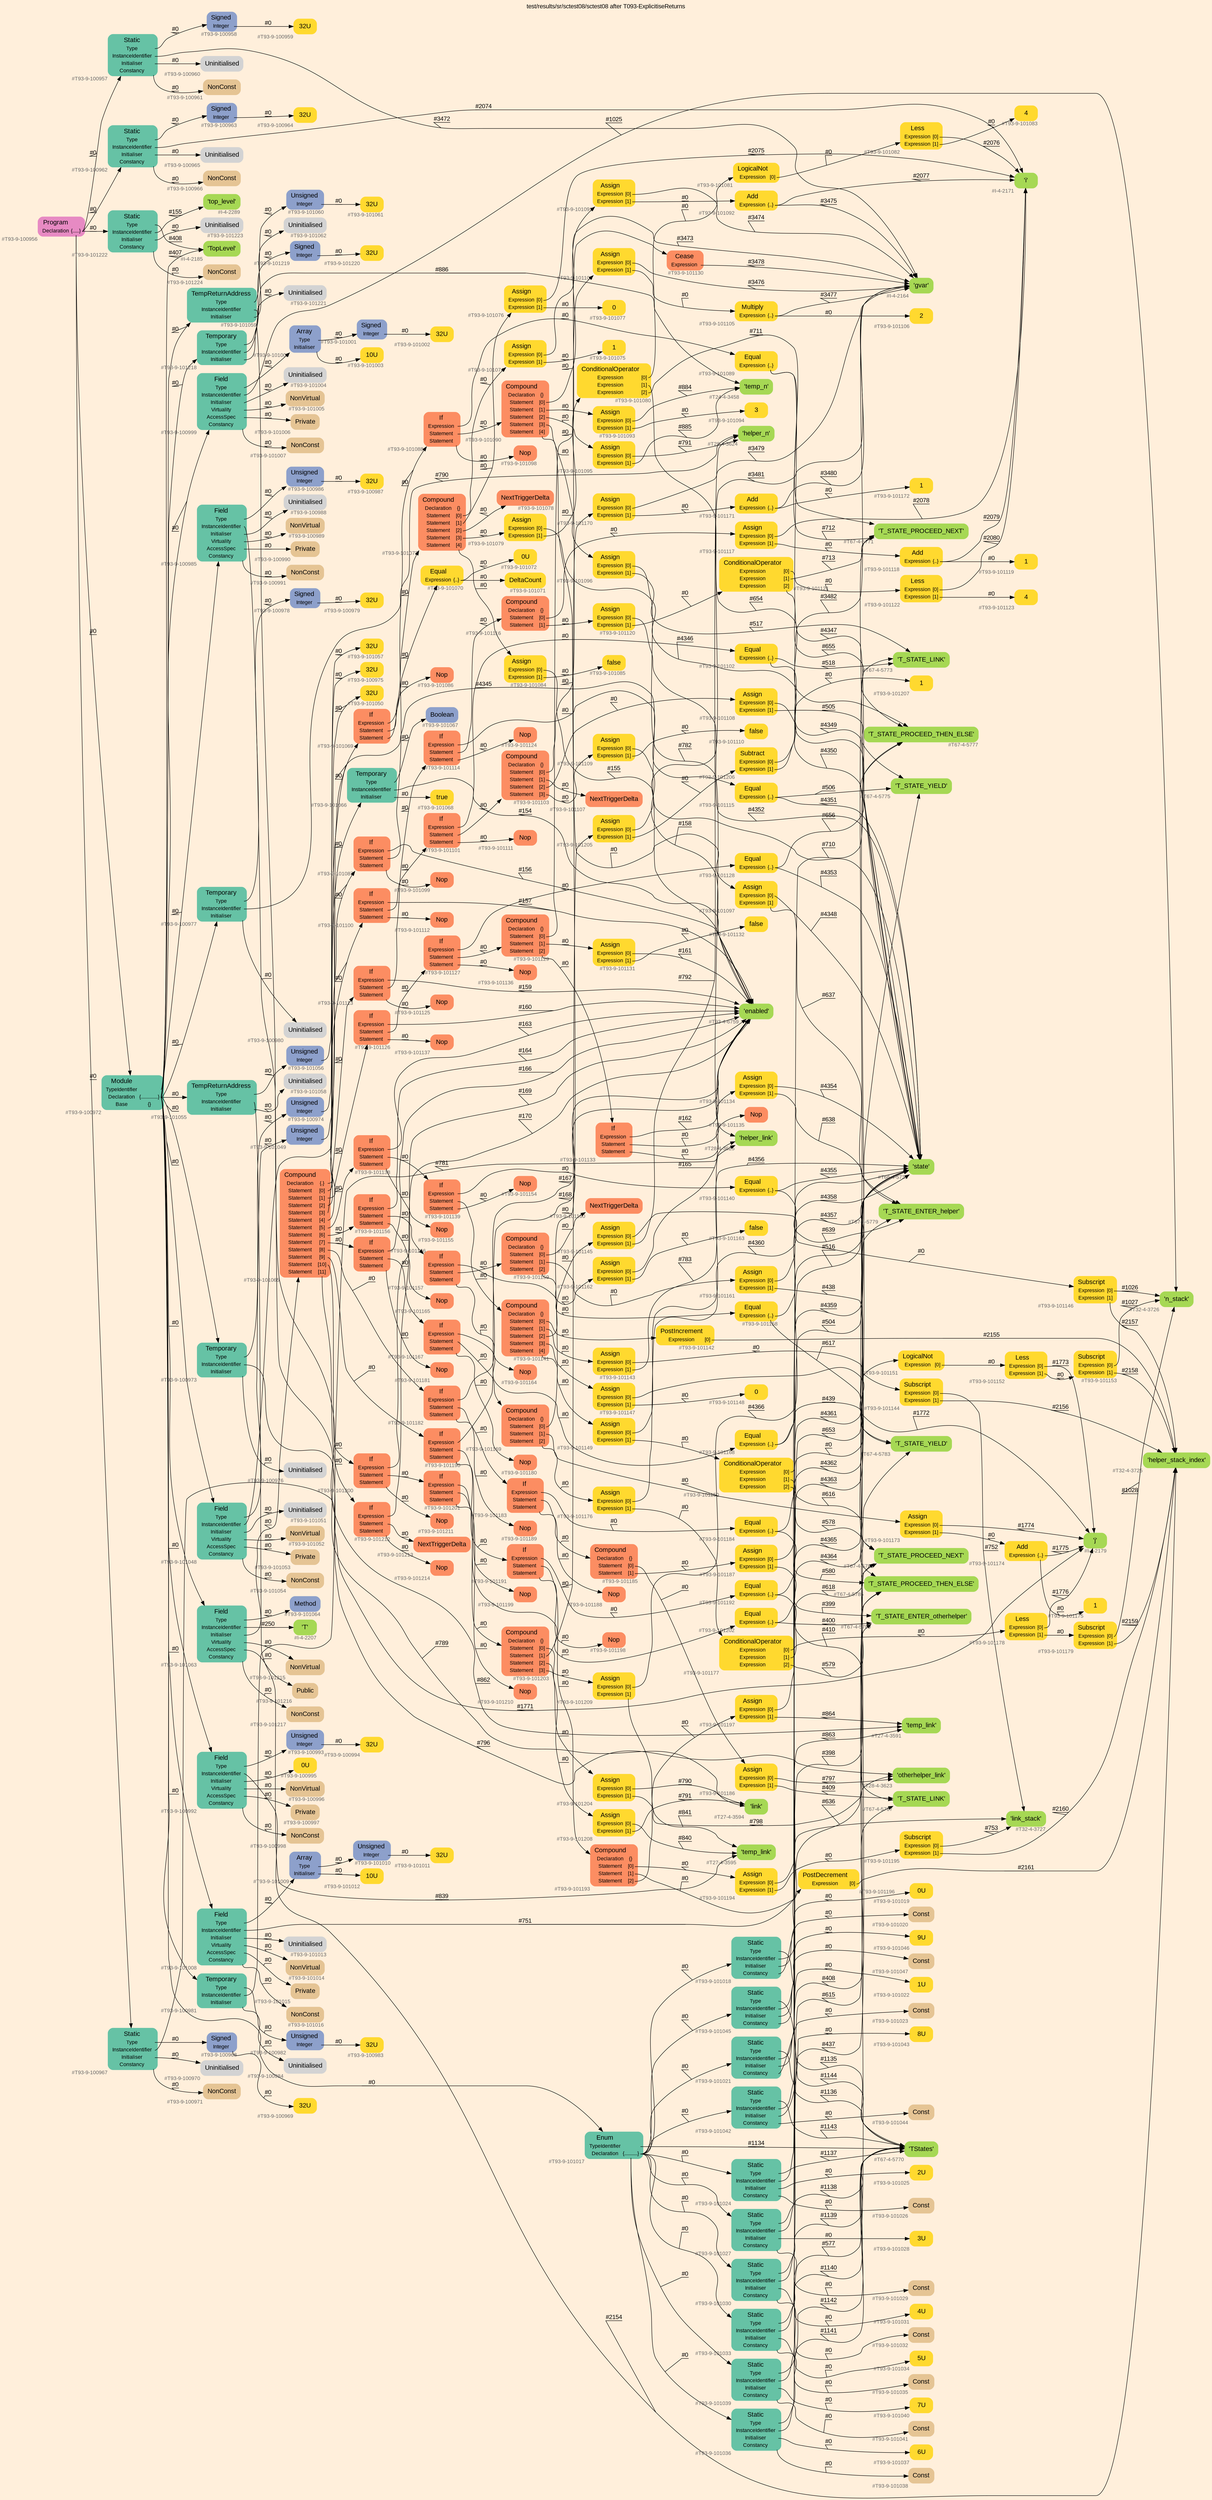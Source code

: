 digraph "test/results/sr/sctest08/sctest08 after T093-ExplicitiseReturns" {
label = "test/results/sr/sctest08/sctest08 after T093-ExplicitiseReturns"
labelloc = t
graph [
    rankdir = "LR"
    ranksep = 0.3
    bgcolor = antiquewhite1
    color = black
    fontcolor = black
    fontname = "Arial"
];
node [
    fontname = "Arial"
];
edge [
    fontname = "Arial"
];

// -------------------- node figure --------------------
// -------- block #T93-9-100956 ----------
"#T93-9-100956" [
    fillcolor = "/set28/4"
    xlabel = "#T93-9-100956"
    fontsize = "12"
    fontcolor = grey40
    shape = "plaintext"
    label = <<TABLE BORDER="0" CELLBORDER="0" CELLSPACING="0">
     <TR><TD><FONT COLOR="black" POINT-SIZE="15">Program</FONT></TD></TR>
     <TR><TD><FONT COLOR="black" POINT-SIZE="12">Declaration</FONT></TD><TD PORT="port0"><FONT COLOR="black" POINT-SIZE="12">{.....}</FONT></TD></TR>
    </TABLE>>
    style = "rounded,filled"
];

// -------- block #T93-9-100957 ----------
"#T93-9-100957" [
    fillcolor = "/set28/1"
    xlabel = "#T93-9-100957"
    fontsize = "12"
    fontcolor = grey40
    shape = "plaintext"
    label = <<TABLE BORDER="0" CELLBORDER="0" CELLSPACING="0">
     <TR><TD><FONT COLOR="black" POINT-SIZE="15">Static</FONT></TD></TR>
     <TR><TD><FONT COLOR="black" POINT-SIZE="12">Type</FONT></TD><TD PORT="port0"></TD></TR>
     <TR><TD><FONT COLOR="black" POINT-SIZE="12">InstanceIdentifier</FONT></TD><TD PORT="port1"></TD></TR>
     <TR><TD><FONT COLOR="black" POINT-SIZE="12">Initialiser</FONT></TD><TD PORT="port2"></TD></TR>
     <TR><TD><FONT COLOR="black" POINT-SIZE="12">Constancy</FONT></TD><TD PORT="port3"></TD></TR>
    </TABLE>>
    style = "rounded,filled"
];

// -------- block #T93-9-100958 ----------
"#T93-9-100958" [
    fillcolor = "/set28/3"
    xlabel = "#T93-9-100958"
    fontsize = "12"
    fontcolor = grey40
    shape = "plaintext"
    label = <<TABLE BORDER="0" CELLBORDER="0" CELLSPACING="0">
     <TR><TD><FONT COLOR="black" POINT-SIZE="15">Signed</FONT></TD></TR>
     <TR><TD><FONT COLOR="black" POINT-SIZE="12">Integer</FONT></TD><TD PORT="port0"></TD></TR>
    </TABLE>>
    style = "rounded,filled"
];

// -------- block #T93-9-100959 ----------
"#T93-9-100959" [
    fillcolor = "/set28/6"
    xlabel = "#T93-9-100959"
    fontsize = "12"
    fontcolor = grey40
    shape = "plaintext"
    label = <<TABLE BORDER="0" CELLBORDER="0" CELLSPACING="0">
     <TR><TD><FONT COLOR="black" POINT-SIZE="15">32U</FONT></TD></TR>
    </TABLE>>
    style = "rounded,filled"
];

// -------- block #I-4-2164 ----------
"#I-4-2164" [
    fillcolor = "/set28/5"
    xlabel = "#I-4-2164"
    fontsize = "12"
    fontcolor = grey40
    shape = "plaintext"
    label = <<TABLE BORDER="0" CELLBORDER="0" CELLSPACING="0">
     <TR><TD><FONT COLOR="black" POINT-SIZE="15">'gvar'</FONT></TD></TR>
    </TABLE>>
    style = "rounded,filled"
];

// -------- block #T93-9-100960 ----------
"#T93-9-100960" [
    xlabel = "#T93-9-100960"
    fontsize = "12"
    fontcolor = grey40
    shape = "plaintext"
    label = <<TABLE BORDER="0" CELLBORDER="0" CELLSPACING="0">
     <TR><TD><FONT COLOR="black" POINT-SIZE="15">Uninitialised</FONT></TD></TR>
    </TABLE>>
    style = "rounded,filled"
];

// -------- block #T93-9-100961 ----------
"#T93-9-100961" [
    fillcolor = "/set28/7"
    xlabel = "#T93-9-100961"
    fontsize = "12"
    fontcolor = grey40
    shape = "plaintext"
    label = <<TABLE BORDER="0" CELLBORDER="0" CELLSPACING="0">
     <TR><TD><FONT COLOR="black" POINT-SIZE="15">NonConst</FONT></TD></TR>
    </TABLE>>
    style = "rounded,filled"
];

// -------- block #T93-9-100962 ----------
"#T93-9-100962" [
    fillcolor = "/set28/1"
    xlabel = "#T93-9-100962"
    fontsize = "12"
    fontcolor = grey40
    shape = "plaintext"
    label = <<TABLE BORDER="0" CELLBORDER="0" CELLSPACING="0">
     <TR><TD><FONT COLOR="black" POINT-SIZE="15">Static</FONT></TD></TR>
     <TR><TD><FONT COLOR="black" POINT-SIZE="12">Type</FONT></TD><TD PORT="port0"></TD></TR>
     <TR><TD><FONT COLOR="black" POINT-SIZE="12">InstanceIdentifier</FONT></TD><TD PORT="port1"></TD></TR>
     <TR><TD><FONT COLOR="black" POINT-SIZE="12">Initialiser</FONT></TD><TD PORT="port2"></TD></TR>
     <TR><TD><FONT COLOR="black" POINT-SIZE="12">Constancy</FONT></TD><TD PORT="port3"></TD></TR>
    </TABLE>>
    style = "rounded,filled"
];

// -------- block #T93-9-100963 ----------
"#T93-9-100963" [
    fillcolor = "/set28/3"
    xlabel = "#T93-9-100963"
    fontsize = "12"
    fontcolor = grey40
    shape = "plaintext"
    label = <<TABLE BORDER="0" CELLBORDER="0" CELLSPACING="0">
     <TR><TD><FONT COLOR="black" POINT-SIZE="15">Signed</FONT></TD></TR>
     <TR><TD><FONT COLOR="black" POINT-SIZE="12">Integer</FONT></TD><TD PORT="port0"></TD></TR>
    </TABLE>>
    style = "rounded,filled"
];

// -------- block #T93-9-100964 ----------
"#T93-9-100964" [
    fillcolor = "/set28/6"
    xlabel = "#T93-9-100964"
    fontsize = "12"
    fontcolor = grey40
    shape = "plaintext"
    label = <<TABLE BORDER="0" CELLBORDER="0" CELLSPACING="0">
     <TR><TD><FONT COLOR="black" POINT-SIZE="15">32U</FONT></TD></TR>
    </TABLE>>
    style = "rounded,filled"
];

// -------- block #I-4-2171 ----------
"#I-4-2171" [
    fillcolor = "/set28/5"
    xlabel = "#I-4-2171"
    fontsize = "12"
    fontcolor = grey40
    shape = "plaintext"
    label = <<TABLE BORDER="0" CELLBORDER="0" CELLSPACING="0">
     <TR><TD><FONT COLOR="black" POINT-SIZE="15">'i'</FONT></TD></TR>
    </TABLE>>
    style = "rounded,filled"
];

// -------- block #T93-9-100965 ----------
"#T93-9-100965" [
    xlabel = "#T93-9-100965"
    fontsize = "12"
    fontcolor = grey40
    shape = "plaintext"
    label = <<TABLE BORDER="0" CELLBORDER="0" CELLSPACING="0">
     <TR><TD><FONT COLOR="black" POINT-SIZE="15">Uninitialised</FONT></TD></TR>
    </TABLE>>
    style = "rounded,filled"
];

// -------- block #T93-9-100966 ----------
"#T93-9-100966" [
    fillcolor = "/set28/7"
    xlabel = "#T93-9-100966"
    fontsize = "12"
    fontcolor = grey40
    shape = "plaintext"
    label = <<TABLE BORDER="0" CELLBORDER="0" CELLSPACING="0">
     <TR><TD><FONT COLOR="black" POINT-SIZE="15">NonConst</FONT></TD></TR>
    </TABLE>>
    style = "rounded,filled"
];

// -------- block #T93-9-100967 ----------
"#T93-9-100967" [
    fillcolor = "/set28/1"
    xlabel = "#T93-9-100967"
    fontsize = "12"
    fontcolor = grey40
    shape = "plaintext"
    label = <<TABLE BORDER="0" CELLBORDER="0" CELLSPACING="0">
     <TR><TD><FONT COLOR="black" POINT-SIZE="15">Static</FONT></TD></TR>
     <TR><TD><FONT COLOR="black" POINT-SIZE="12">Type</FONT></TD><TD PORT="port0"></TD></TR>
     <TR><TD><FONT COLOR="black" POINT-SIZE="12">InstanceIdentifier</FONT></TD><TD PORT="port1"></TD></TR>
     <TR><TD><FONT COLOR="black" POINT-SIZE="12">Initialiser</FONT></TD><TD PORT="port2"></TD></TR>
     <TR><TD><FONT COLOR="black" POINT-SIZE="12">Constancy</FONT></TD><TD PORT="port3"></TD></TR>
    </TABLE>>
    style = "rounded,filled"
];

// -------- block #T93-9-100968 ----------
"#T93-9-100968" [
    fillcolor = "/set28/3"
    xlabel = "#T93-9-100968"
    fontsize = "12"
    fontcolor = grey40
    shape = "plaintext"
    label = <<TABLE BORDER="0" CELLBORDER="0" CELLSPACING="0">
     <TR><TD><FONT COLOR="black" POINT-SIZE="15">Signed</FONT></TD></TR>
     <TR><TD><FONT COLOR="black" POINT-SIZE="12">Integer</FONT></TD><TD PORT="port0"></TD></TR>
    </TABLE>>
    style = "rounded,filled"
];

// -------- block #T93-9-100969 ----------
"#T93-9-100969" [
    fillcolor = "/set28/6"
    xlabel = "#T93-9-100969"
    fontsize = "12"
    fontcolor = grey40
    shape = "plaintext"
    label = <<TABLE BORDER="0" CELLBORDER="0" CELLSPACING="0">
     <TR><TD><FONT COLOR="black" POINT-SIZE="15">32U</FONT></TD></TR>
    </TABLE>>
    style = "rounded,filled"
];

// -------- block #I-4-2179 ----------
"#I-4-2179" [
    fillcolor = "/set28/5"
    xlabel = "#I-4-2179"
    fontsize = "12"
    fontcolor = grey40
    shape = "plaintext"
    label = <<TABLE BORDER="0" CELLBORDER="0" CELLSPACING="0">
     <TR><TD><FONT COLOR="black" POINT-SIZE="15">'j'</FONT></TD></TR>
    </TABLE>>
    style = "rounded,filled"
];

// -------- block #T93-9-100970 ----------
"#T93-9-100970" [
    xlabel = "#T93-9-100970"
    fontsize = "12"
    fontcolor = grey40
    shape = "plaintext"
    label = <<TABLE BORDER="0" CELLBORDER="0" CELLSPACING="0">
     <TR><TD><FONT COLOR="black" POINT-SIZE="15">Uninitialised</FONT></TD></TR>
    </TABLE>>
    style = "rounded,filled"
];

// -------- block #T93-9-100971 ----------
"#T93-9-100971" [
    fillcolor = "/set28/7"
    xlabel = "#T93-9-100971"
    fontsize = "12"
    fontcolor = grey40
    shape = "plaintext"
    label = <<TABLE BORDER="0" CELLBORDER="0" CELLSPACING="0">
     <TR><TD><FONT COLOR="black" POINT-SIZE="15">NonConst</FONT></TD></TR>
    </TABLE>>
    style = "rounded,filled"
];

// -------- block #T93-9-100972 ----------
"#T93-9-100972" [
    fillcolor = "/set28/1"
    xlabel = "#T93-9-100972"
    fontsize = "12"
    fontcolor = grey40
    shape = "plaintext"
    label = <<TABLE BORDER="0" CELLBORDER="0" CELLSPACING="0">
     <TR><TD><FONT COLOR="black" POINT-SIZE="15">Module</FONT></TD></TR>
     <TR><TD><FONT COLOR="black" POINT-SIZE="12">TypeIdentifier</FONT></TD><TD PORT="port0"></TD></TR>
     <TR><TD><FONT COLOR="black" POINT-SIZE="12">Declaration</FONT></TD><TD PORT="port1"><FONT COLOR="black" POINT-SIZE="12">{.............}</FONT></TD></TR>
     <TR><TD><FONT COLOR="black" POINT-SIZE="12">Base</FONT></TD><TD PORT="port2"><FONT COLOR="black" POINT-SIZE="12">{}</FONT></TD></TR>
    </TABLE>>
    style = "rounded,filled"
];

// -------- block #I-4-2185 ----------
"#I-4-2185" [
    fillcolor = "/set28/5"
    xlabel = "#I-4-2185"
    fontsize = "12"
    fontcolor = grey40
    shape = "plaintext"
    label = <<TABLE BORDER="0" CELLBORDER="0" CELLSPACING="0">
     <TR><TD><FONT COLOR="black" POINT-SIZE="15">'TopLevel'</FONT></TD></TR>
    </TABLE>>
    style = "rounded,filled"
];

// -------- block #T93-9-100973 ----------
"#T93-9-100973" [
    fillcolor = "/set28/1"
    xlabel = "#T93-9-100973"
    fontsize = "12"
    fontcolor = grey40
    shape = "plaintext"
    label = <<TABLE BORDER="0" CELLBORDER="0" CELLSPACING="0">
     <TR><TD><FONT COLOR="black" POINT-SIZE="15">Temporary</FONT></TD></TR>
     <TR><TD><FONT COLOR="black" POINT-SIZE="12">Type</FONT></TD><TD PORT="port0"></TD></TR>
     <TR><TD><FONT COLOR="black" POINT-SIZE="12">InstanceIdentifier</FONT></TD><TD PORT="port1"></TD></TR>
     <TR><TD><FONT COLOR="black" POINT-SIZE="12">Initialiser</FONT></TD><TD PORT="port2"></TD></TR>
    </TABLE>>
    style = "rounded,filled"
];

// -------- block #T93-9-100974 ----------
"#T93-9-100974" [
    fillcolor = "/set28/3"
    xlabel = "#T93-9-100974"
    fontsize = "12"
    fontcolor = grey40
    shape = "plaintext"
    label = <<TABLE BORDER="0" CELLBORDER="0" CELLSPACING="0">
     <TR><TD><FONT COLOR="black" POINT-SIZE="15">Unsigned</FONT></TD></TR>
     <TR><TD><FONT COLOR="black" POINT-SIZE="12">Integer</FONT></TD><TD PORT="port0"></TD></TR>
    </TABLE>>
    style = "rounded,filled"
];

// -------- block #T93-9-100975 ----------
"#T93-9-100975" [
    fillcolor = "/set28/6"
    xlabel = "#T93-9-100975"
    fontsize = "12"
    fontcolor = grey40
    shape = "plaintext"
    label = <<TABLE BORDER="0" CELLBORDER="0" CELLSPACING="0">
     <TR><TD><FONT COLOR="black" POINT-SIZE="15">32U</FONT></TD></TR>
    </TABLE>>
    style = "rounded,filled"
];

// -------- block #T28-4-3623 ----------
"#T28-4-3623" [
    fillcolor = "/set28/5"
    xlabel = "#T28-4-3623"
    fontsize = "12"
    fontcolor = grey40
    shape = "plaintext"
    label = <<TABLE BORDER="0" CELLBORDER="0" CELLSPACING="0">
     <TR><TD><FONT COLOR="black" POINT-SIZE="15">'otherhelper_link'</FONT></TD></TR>
    </TABLE>>
    style = "rounded,filled"
];

// -------- block #T93-9-100976 ----------
"#T93-9-100976" [
    xlabel = "#T93-9-100976"
    fontsize = "12"
    fontcolor = grey40
    shape = "plaintext"
    label = <<TABLE BORDER="0" CELLBORDER="0" CELLSPACING="0">
     <TR><TD><FONT COLOR="black" POINT-SIZE="15">Uninitialised</FONT></TD></TR>
    </TABLE>>
    style = "rounded,filled"
];

// -------- block #T93-9-100977 ----------
"#T93-9-100977" [
    fillcolor = "/set28/1"
    xlabel = "#T93-9-100977"
    fontsize = "12"
    fontcolor = grey40
    shape = "plaintext"
    label = <<TABLE BORDER="0" CELLBORDER="0" CELLSPACING="0">
     <TR><TD><FONT COLOR="black" POINT-SIZE="15">Temporary</FONT></TD></TR>
     <TR><TD><FONT COLOR="black" POINT-SIZE="12">Type</FONT></TD><TD PORT="port0"></TD></TR>
     <TR><TD><FONT COLOR="black" POINT-SIZE="12">InstanceIdentifier</FONT></TD><TD PORT="port1"></TD></TR>
     <TR><TD><FONT COLOR="black" POINT-SIZE="12">Initialiser</FONT></TD><TD PORT="port2"></TD></TR>
    </TABLE>>
    style = "rounded,filled"
];

// -------- block #T93-9-100978 ----------
"#T93-9-100978" [
    fillcolor = "/set28/3"
    xlabel = "#T93-9-100978"
    fontsize = "12"
    fontcolor = grey40
    shape = "plaintext"
    label = <<TABLE BORDER="0" CELLBORDER="0" CELLSPACING="0">
     <TR><TD><FONT COLOR="black" POINT-SIZE="15">Signed</FONT></TD></TR>
     <TR><TD><FONT COLOR="black" POINT-SIZE="12">Integer</FONT></TD><TD PORT="port0"></TD></TR>
    </TABLE>>
    style = "rounded,filled"
];

// -------- block #T93-9-100979 ----------
"#T93-9-100979" [
    fillcolor = "/set28/6"
    xlabel = "#T93-9-100979"
    fontsize = "12"
    fontcolor = grey40
    shape = "plaintext"
    label = <<TABLE BORDER="0" CELLBORDER="0" CELLSPACING="0">
     <TR><TD><FONT COLOR="black" POINT-SIZE="15">32U</FONT></TD></TR>
    </TABLE>>
    style = "rounded,filled"
];

// -------- block #T28-4-3624 ----------
"#T28-4-3624" [
    fillcolor = "/set28/5"
    xlabel = "#T28-4-3624"
    fontsize = "12"
    fontcolor = grey40
    shape = "plaintext"
    label = <<TABLE BORDER="0" CELLBORDER="0" CELLSPACING="0">
     <TR><TD><FONT COLOR="black" POINT-SIZE="15">'helper_n'</FONT></TD></TR>
    </TABLE>>
    style = "rounded,filled"
];

// -------- block #T93-9-100980 ----------
"#T93-9-100980" [
    xlabel = "#T93-9-100980"
    fontsize = "12"
    fontcolor = grey40
    shape = "plaintext"
    label = <<TABLE BORDER="0" CELLBORDER="0" CELLSPACING="0">
     <TR><TD><FONT COLOR="black" POINT-SIZE="15">Uninitialised</FONT></TD></TR>
    </TABLE>>
    style = "rounded,filled"
];

// -------- block #T93-9-100981 ----------
"#T93-9-100981" [
    fillcolor = "/set28/1"
    xlabel = "#T93-9-100981"
    fontsize = "12"
    fontcolor = grey40
    shape = "plaintext"
    label = <<TABLE BORDER="0" CELLBORDER="0" CELLSPACING="0">
     <TR><TD><FONT COLOR="black" POINT-SIZE="15">Temporary</FONT></TD></TR>
     <TR><TD><FONT COLOR="black" POINT-SIZE="12">Type</FONT></TD><TD PORT="port0"></TD></TR>
     <TR><TD><FONT COLOR="black" POINT-SIZE="12">InstanceIdentifier</FONT></TD><TD PORT="port1"></TD></TR>
     <TR><TD><FONT COLOR="black" POINT-SIZE="12">Initialiser</FONT></TD><TD PORT="port2"></TD></TR>
    </TABLE>>
    style = "rounded,filled"
];

// -------- block #T93-9-100982 ----------
"#T93-9-100982" [
    fillcolor = "/set28/3"
    xlabel = "#T93-9-100982"
    fontsize = "12"
    fontcolor = grey40
    shape = "plaintext"
    label = <<TABLE BORDER="0" CELLBORDER="0" CELLSPACING="0">
     <TR><TD><FONT COLOR="black" POINT-SIZE="15">Unsigned</FONT></TD></TR>
     <TR><TD><FONT COLOR="black" POINT-SIZE="12">Integer</FONT></TD><TD PORT="port0"></TD></TR>
    </TABLE>>
    style = "rounded,filled"
];

// -------- block #T93-9-100983 ----------
"#T93-9-100983" [
    fillcolor = "/set28/6"
    xlabel = "#T93-9-100983"
    fontsize = "12"
    fontcolor = grey40
    shape = "plaintext"
    label = <<TABLE BORDER="0" CELLBORDER="0" CELLSPACING="0">
     <TR><TD><FONT COLOR="black" POINT-SIZE="15">32U</FONT></TD></TR>
    </TABLE>>
    style = "rounded,filled"
];

// -------- block #T28-4-3625 ----------
"#T28-4-3625" [
    fillcolor = "/set28/5"
    xlabel = "#T28-4-3625"
    fontsize = "12"
    fontcolor = grey40
    shape = "plaintext"
    label = <<TABLE BORDER="0" CELLBORDER="0" CELLSPACING="0">
     <TR><TD><FONT COLOR="black" POINT-SIZE="15">'helper_link'</FONT></TD></TR>
    </TABLE>>
    style = "rounded,filled"
];

// -------- block #T93-9-100984 ----------
"#T93-9-100984" [
    xlabel = "#T93-9-100984"
    fontsize = "12"
    fontcolor = grey40
    shape = "plaintext"
    label = <<TABLE BORDER="0" CELLBORDER="0" CELLSPACING="0">
     <TR><TD><FONT COLOR="black" POINT-SIZE="15">Uninitialised</FONT></TD></TR>
    </TABLE>>
    style = "rounded,filled"
];

// -------- block #T93-9-100985 ----------
"#T93-9-100985" [
    fillcolor = "/set28/1"
    xlabel = "#T93-9-100985"
    fontsize = "12"
    fontcolor = grey40
    shape = "plaintext"
    label = <<TABLE BORDER="0" CELLBORDER="0" CELLSPACING="0">
     <TR><TD><FONT COLOR="black" POINT-SIZE="15">Field</FONT></TD></TR>
     <TR><TD><FONT COLOR="black" POINT-SIZE="12">Type</FONT></TD><TD PORT="port0"></TD></TR>
     <TR><TD><FONT COLOR="black" POINT-SIZE="12">InstanceIdentifier</FONT></TD><TD PORT="port1"></TD></TR>
     <TR><TD><FONT COLOR="black" POINT-SIZE="12">Initialiser</FONT></TD><TD PORT="port2"></TD></TR>
     <TR><TD><FONT COLOR="black" POINT-SIZE="12">Virtuality</FONT></TD><TD PORT="port3"></TD></TR>
     <TR><TD><FONT COLOR="black" POINT-SIZE="12">AccessSpec</FONT></TD><TD PORT="port4"></TD></TR>
     <TR><TD><FONT COLOR="black" POINT-SIZE="12">Constancy</FONT></TD><TD PORT="port5"></TD></TR>
    </TABLE>>
    style = "rounded,filled"
];

// -------- block #T93-9-100986 ----------
"#T93-9-100986" [
    fillcolor = "/set28/3"
    xlabel = "#T93-9-100986"
    fontsize = "12"
    fontcolor = grey40
    shape = "plaintext"
    label = <<TABLE BORDER="0" CELLBORDER="0" CELLSPACING="0">
     <TR><TD><FONT COLOR="black" POINT-SIZE="15">Unsigned</FONT></TD></TR>
     <TR><TD><FONT COLOR="black" POINT-SIZE="12">Integer</FONT></TD><TD PORT="port0"></TD></TR>
    </TABLE>>
    style = "rounded,filled"
];

// -------- block #T93-9-100987 ----------
"#T93-9-100987" [
    fillcolor = "/set28/6"
    xlabel = "#T93-9-100987"
    fontsize = "12"
    fontcolor = grey40
    shape = "plaintext"
    label = <<TABLE BORDER="0" CELLBORDER="0" CELLSPACING="0">
     <TR><TD><FONT COLOR="black" POINT-SIZE="15">32U</FONT></TD></TR>
    </TABLE>>
    style = "rounded,filled"
];

// -------- block #T27-4-3594 ----------
"#T27-4-3594" [
    fillcolor = "/set28/5"
    xlabel = "#T27-4-3594"
    fontsize = "12"
    fontcolor = grey40
    shape = "plaintext"
    label = <<TABLE BORDER="0" CELLBORDER="0" CELLSPACING="0">
     <TR><TD><FONT COLOR="black" POINT-SIZE="15">'link'</FONT></TD></TR>
    </TABLE>>
    style = "rounded,filled"
];

// -------- block #T93-9-100988 ----------
"#T93-9-100988" [
    xlabel = "#T93-9-100988"
    fontsize = "12"
    fontcolor = grey40
    shape = "plaintext"
    label = <<TABLE BORDER="0" CELLBORDER="0" CELLSPACING="0">
     <TR><TD><FONT COLOR="black" POINT-SIZE="15">Uninitialised</FONT></TD></TR>
    </TABLE>>
    style = "rounded,filled"
];

// -------- block #T93-9-100989 ----------
"#T93-9-100989" [
    fillcolor = "/set28/7"
    xlabel = "#T93-9-100989"
    fontsize = "12"
    fontcolor = grey40
    shape = "plaintext"
    label = <<TABLE BORDER="0" CELLBORDER="0" CELLSPACING="0">
     <TR><TD><FONT COLOR="black" POINT-SIZE="15">NonVirtual</FONT></TD></TR>
    </TABLE>>
    style = "rounded,filled"
];

// -------- block #T93-9-100990 ----------
"#T93-9-100990" [
    fillcolor = "/set28/7"
    xlabel = "#T93-9-100990"
    fontsize = "12"
    fontcolor = grey40
    shape = "plaintext"
    label = <<TABLE BORDER="0" CELLBORDER="0" CELLSPACING="0">
     <TR><TD><FONT COLOR="black" POINT-SIZE="15">Private</FONT></TD></TR>
    </TABLE>>
    style = "rounded,filled"
];

// -------- block #T93-9-100991 ----------
"#T93-9-100991" [
    fillcolor = "/set28/7"
    xlabel = "#T93-9-100991"
    fontsize = "12"
    fontcolor = grey40
    shape = "plaintext"
    label = <<TABLE BORDER="0" CELLBORDER="0" CELLSPACING="0">
     <TR><TD><FONT COLOR="black" POINT-SIZE="15">NonConst</FONT></TD></TR>
    </TABLE>>
    style = "rounded,filled"
];

// -------- block #T93-9-100992 ----------
"#T93-9-100992" [
    fillcolor = "/set28/1"
    xlabel = "#T93-9-100992"
    fontsize = "12"
    fontcolor = grey40
    shape = "plaintext"
    label = <<TABLE BORDER="0" CELLBORDER="0" CELLSPACING="0">
     <TR><TD><FONT COLOR="black" POINT-SIZE="15">Field</FONT></TD></TR>
     <TR><TD><FONT COLOR="black" POINT-SIZE="12">Type</FONT></TD><TD PORT="port0"></TD></TR>
     <TR><TD><FONT COLOR="black" POINT-SIZE="12">InstanceIdentifier</FONT></TD><TD PORT="port1"></TD></TR>
     <TR><TD><FONT COLOR="black" POINT-SIZE="12">Initialiser</FONT></TD><TD PORT="port2"></TD></TR>
     <TR><TD><FONT COLOR="black" POINT-SIZE="12">Virtuality</FONT></TD><TD PORT="port3"></TD></TR>
     <TR><TD><FONT COLOR="black" POINT-SIZE="12">AccessSpec</FONT></TD><TD PORT="port4"></TD></TR>
     <TR><TD><FONT COLOR="black" POINT-SIZE="12">Constancy</FONT></TD><TD PORT="port5"></TD></TR>
    </TABLE>>
    style = "rounded,filled"
];

// -------- block #T93-9-100993 ----------
"#T93-9-100993" [
    fillcolor = "/set28/3"
    xlabel = "#T93-9-100993"
    fontsize = "12"
    fontcolor = grey40
    shape = "plaintext"
    label = <<TABLE BORDER="0" CELLBORDER="0" CELLSPACING="0">
     <TR><TD><FONT COLOR="black" POINT-SIZE="15">Unsigned</FONT></TD></TR>
     <TR><TD><FONT COLOR="black" POINT-SIZE="12">Integer</FONT></TD><TD PORT="port0"></TD></TR>
    </TABLE>>
    style = "rounded,filled"
];

// -------- block #T93-9-100994 ----------
"#T93-9-100994" [
    fillcolor = "/set28/6"
    xlabel = "#T93-9-100994"
    fontsize = "12"
    fontcolor = grey40
    shape = "plaintext"
    label = <<TABLE BORDER="0" CELLBORDER="0" CELLSPACING="0">
     <TR><TD><FONT COLOR="black" POINT-SIZE="15">32U</FONT></TD></TR>
    </TABLE>>
    style = "rounded,filled"
];

// -------- block #T32-4-3725 ----------
"#T32-4-3725" [
    fillcolor = "/set28/5"
    xlabel = "#T32-4-3725"
    fontsize = "12"
    fontcolor = grey40
    shape = "plaintext"
    label = <<TABLE BORDER="0" CELLBORDER="0" CELLSPACING="0">
     <TR><TD><FONT COLOR="black" POINT-SIZE="15">'helper_stack_index'</FONT></TD></TR>
    </TABLE>>
    style = "rounded,filled"
];

// -------- block #T93-9-100995 ----------
"#T93-9-100995" [
    fillcolor = "/set28/6"
    xlabel = "#T93-9-100995"
    fontsize = "12"
    fontcolor = grey40
    shape = "plaintext"
    label = <<TABLE BORDER="0" CELLBORDER="0" CELLSPACING="0">
     <TR><TD><FONT COLOR="black" POINT-SIZE="15">0U</FONT></TD></TR>
    </TABLE>>
    style = "rounded,filled"
];

// -------- block #T93-9-100996 ----------
"#T93-9-100996" [
    fillcolor = "/set28/7"
    xlabel = "#T93-9-100996"
    fontsize = "12"
    fontcolor = grey40
    shape = "plaintext"
    label = <<TABLE BORDER="0" CELLBORDER="0" CELLSPACING="0">
     <TR><TD><FONT COLOR="black" POINT-SIZE="15">NonVirtual</FONT></TD></TR>
    </TABLE>>
    style = "rounded,filled"
];

// -------- block #T93-9-100997 ----------
"#T93-9-100997" [
    fillcolor = "/set28/7"
    xlabel = "#T93-9-100997"
    fontsize = "12"
    fontcolor = grey40
    shape = "plaintext"
    label = <<TABLE BORDER="0" CELLBORDER="0" CELLSPACING="0">
     <TR><TD><FONT COLOR="black" POINT-SIZE="15">Private</FONT></TD></TR>
    </TABLE>>
    style = "rounded,filled"
];

// -------- block #T93-9-100998 ----------
"#T93-9-100998" [
    fillcolor = "/set28/7"
    xlabel = "#T93-9-100998"
    fontsize = "12"
    fontcolor = grey40
    shape = "plaintext"
    label = <<TABLE BORDER="0" CELLBORDER="0" CELLSPACING="0">
     <TR><TD><FONT COLOR="black" POINT-SIZE="15">NonConst</FONT></TD></TR>
    </TABLE>>
    style = "rounded,filled"
];

// -------- block #T93-9-100999 ----------
"#T93-9-100999" [
    fillcolor = "/set28/1"
    xlabel = "#T93-9-100999"
    fontsize = "12"
    fontcolor = grey40
    shape = "plaintext"
    label = <<TABLE BORDER="0" CELLBORDER="0" CELLSPACING="0">
     <TR><TD><FONT COLOR="black" POINT-SIZE="15">Field</FONT></TD></TR>
     <TR><TD><FONT COLOR="black" POINT-SIZE="12">Type</FONT></TD><TD PORT="port0"></TD></TR>
     <TR><TD><FONT COLOR="black" POINT-SIZE="12">InstanceIdentifier</FONT></TD><TD PORT="port1"></TD></TR>
     <TR><TD><FONT COLOR="black" POINT-SIZE="12">Initialiser</FONT></TD><TD PORT="port2"></TD></TR>
     <TR><TD><FONT COLOR="black" POINT-SIZE="12">Virtuality</FONT></TD><TD PORT="port3"></TD></TR>
     <TR><TD><FONT COLOR="black" POINT-SIZE="12">AccessSpec</FONT></TD><TD PORT="port4"></TD></TR>
     <TR><TD><FONT COLOR="black" POINT-SIZE="12">Constancy</FONT></TD><TD PORT="port5"></TD></TR>
    </TABLE>>
    style = "rounded,filled"
];

// -------- block #T93-9-101000 ----------
"#T93-9-101000" [
    fillcolor = "/set28/3"
    xlabel = "#T93-9-101000"
    fontsize = "12"
    fontcolor = grey40
    shape = "plaintext"
    label = <<TABLE BORDER="0" CELLBORDER="0" CELLSPACING="0">
     <TR><TD><FONT COLOR="black" POINT-SIZE="15">Array</FONT></TD></TR>
     <TR><TD><FONT COLOR="black" POINT-SIZE="12">Type</FONT></TD><TD PORT="port0"></TD></TR>
     <TR><TD><FONT COLOR="black" POINT-SIZE="12">Initialiser</FONT></TD><TD PORT="port1"></TD></TR>
    </TABLE>>
    style = "rounded,filled"
];

// -------- block #T93-9-101001 ----------
"#T93-9-101001" [
    fillcolor = "/set28/3"
    xlabel = "#T93-9-101001"
    fontsize = "12"
    fontcolor = grey40
    shape = "plaintext"
    label = <<TABLE BORDER="0" CELLBORDER="0" CELLSPACING="0">
     <TR><TD><FONT COLOR="black" POINT-SIZE="15">Signed</FONT></TD></TR>
     <TR><TD><FONT COLOR="black" POINT-SIZE="12">Integer</FONT></TD><TD PORT="port0"></TD></TR>
    </TABLE>>
    style = "rounded,filled"
];

// -------- block #T93-9-101002 ----------
"#T93-9-101002" [
    fillcolor = "/set28/6"
    xlabel = "#T93-9-101002"
    fontsize = "12"
    fontcolor = grey40
    shape = "plaintext"
    label = <<TABLE BORDER="0" CELLBORDER="0" CELLSPACING="0">
     <TR><TD><FONT COLOR="black" POINT-SIZE="15">32U</FONT></TD></TR>
    </TABLE>>
    style = "rounded,filled"
];

// -------- block #T93-9-101003 ----------
"#T93-9-101003" [
    fillcolor = "/set28/6"
    xlabel = "#T93-9-101003"
    fontsize = "12"
    fontcolor = grey40
    shape = "plaintext"
    label = <<TABLE BORDER="0" CELLBORDER="0" CELLSPACING="0">
     <TR><TD><FONT COLOR="black" POINT-SIZE="15">10U</FONT></TD></TR>
    </TABLE>>
    style = "rounded,filled"
];

// -------- block #T32-4-3726 ----------
"#T32-4-3726" [
    fillcolor = "/set28/5"
    xlabel = "#T32-4-3726"
    fontsize = "12"
    fontcolor = grey40
    shape = "plaintext"
    label = <<TABLE BORDER="0" CELLBORDER="0" CELLSPACING="0">
     <TR><TD><FONT COLOR="black" POINT-SIZE="15">'n_stack'</FONT></TD></TR>
    </TABLE>>
    style = "rounded,filled"
];

// -------- block #T93-9-101004 ----------
"#T93-9-101004" [
    xlabel = "#T93-9-101004"
    fontsize = "12"
    fontcolor = grey40
    shape = "plaintext"
    label = <<TABLE BORDER="0" CELLBORDER="0" CELLSPACING="0">
     <TR><TD><FONT COLOR="black" POINT-SIZE="15">Uninitialised</FONT></TD></TR>
    </TABLE>>
    style = "rounded,filled"
];

// -------- block #T93-9-101005 ----------
"#T93-9-101005" [
    fillcolor = "/set28/7"
    xlabel = "#T93-9-101005"
    fontsize = "12"
    fontcolor = grey40
    shape = "plaintext"
    label = <<TABLE BORDER="0" CELLBORDER="0" CELLSPACING="0">
     <TR><TD><FONT COLOR="black" POINT-SIZE="15">NonVirtual</FONT></TD></TR>
    </TABLE>>
    style = "rounded,filled"
];

// -------- block #T93-9-101006 ----------
"#T93-9-101006" [
    fillcolor = "/set28/7"
    xlabel = "#T93-9-101006"
    fontsize = "12"
    fontcolor = grey40
    shape = "plaintext"
    label = <<TABLE BORDER="0" CELLBORDER="0" CELLSPACING="0">
     <TR><TD><FONT COLOR="black" POINT-SIZE="15">Private</FONT></TD></TR>
    </TABLE>>
    style = "rounded,filled"
];

// -------- block #T93-9-101007 ----------
"#T93-9-101007" [
    fillcolor = "/set28/7"
    xlabel = "#T93-9-101007"
    fontsize = "12"
    fontcolor = grey40
    shape = "plaintext"
    label = <<TABLE BORDER="0" CELLBORDER="0" CELLSPACING="0">
     <TR><TD><FONT COLOR="black" POINT-SIZE="15">NonConst</FONT></TD></TR>
    </TABLE>>
    style = "rounded,filled"
];

// -------- block #T93-9-101008 ----------
"#T93-9-101008" [
    fillcolor = "/set28/1"
    xlabel = "#T93-9-101008"
    fontsize = "12"
    fontcolor = grey40
    shape = "plaintext"
    label = <<TABLE BORDER="0" CELLBORDER="0" CELLSPACING="0">
     <TR><TD><FONT COLOR="black" POINT-SIZE="15">Field</FONT></TD></TR>
     <TR><TD><FONT COLOR="black" POINT-SIZE="12">Type</FONT></TD><TD PORT="port0"></TD></TR>
     <TR><TD><FONT COLOR="black" POINT-SIZE="12">InstanceIdentifier</FONT></TD><TD PORT="port1"></TD></TR>
     <TR><TD><FONT COLOR="black" POINT-SIZE="12">Initialiser</FONT></TD><TD PORT="port2"></TD></TR>
     <TR><TD><FONT COLOR="black" POINT-SIZE="12">Virtuality</FONT></TD><TD PORT="port3"></TD></TR>
     <TR><TD><FONT COLOR="black" POINT-SIZE="12">AccessSpec</FONT></TD><TD PORT="port4"></TD></TR>
     <TR><TD><FONT COLOR="black" POINT-SIZE="12">Constancy</FONT></TD><TD PORT="port5"></TD></TR>
    </TABLE>>
    style = "rounded,filled"
];

// -------- block #T93-9-101009 ----------
"#T93-9-101009" [
    fillcolor = "/set28/3"
    xlabel = "#T93-9-101009"
    fontsize = "12"
    fontcolor = grey40
    shape = "plaintext"
    label = <<TABLE BORDER="0" CELLBORDER="0" CELLSPACING="0">
     <TR><TD><FONT COLOR="black" POINT-SIZE="15">Array</FONT></TD></TR>
     <TR><TD><FONT COLOR="black" POINT-SIZE="12">Type</FONT></TD><TD PORT="port0"></TD></TR>
     <TR><TD><FONT COLOR="black" POINT-SIZE="12">Initialiser</FONT></TD><TD PORT="port1"></TD></TR>
    </TABLE>>
    style = "rounded,filled"
];

// -------- block #T93-9-101010 ----------
"#T93-9-101010" [
    fillcolor = "/set28/3"
    xlabel = "#T93-9-101010"
    fontsize = "12"
    fontcolor = grey40
    shape = "plaintext"
    label = <<TABLE BORDER="0" CELLBORDER="0" CELLSPACING="0">
     <TR><TD><FONT COLOR="black" POINT-SIZE="15">Unsigned</FONT></TD></TR>
     <TR><TD><FONT COLOR="black" POINT-SIZE="12">Integer</FONT></TD><TD PORT="port0"></TD></TR>
    </TABLE>>
    style = "rounded,filled"
];

// -------- block #T93-9-101011 ----------
"#T93-9-101011" [
    fillcolor = "/set28/6"
    xlabel = "#T93-9-101011"
    fontsize = "12"
    fontcolor = grey40
    shape = "plaintext"
    label = <<TABLE BORDER="0" CELLBORDER="0" CELLSPACING="0">
     <TR><TD><FONT COLOR="black" POINT-SIZE="15">32U</FONT></TD></TR>
    </TABLE>>
    style = "rounded,filled"
];

// -------- block #T93-9-101012 ----------
"#T93-9-101012" [
    fillcolor = "/set28/6"
    xlabel = "#T93-9-101012"
    fontsize = "12"
    fontcolor = grey40
    shape = "plaintext"
    label = <<TABLE BORDER="0" CELLBORDER="0" CELLSPACING="0">
     <TR><TD><FONT COLOR="black" POINT-SIZE="15">10U</FONT></TD></TR>
    </TABLE>>
    style = "rounded,filled"
];

// -------- block #T32-4-3727 ----------
"#T32-4-3727" [
    fillcolor = "/set28/5"
    xlabel = "#T32-4-3727"
    fontsize = "12"
    fontcolor = grey40
    shape = "plaintext"
    label = <<TABLE BORDER="0" CELLBORDER="0" CELLSPACING="0">
     <TR><TD><FONT COLOR="black" POINT-SIZE="15">'link_stack'</FONT></TD></TR>
    </TABLE>>
    style = "rounded,filled"
];

// -------- block #T93-9-101013 ----------
"#T93-9-101013" [
    xlabel = "#T93-9-101013"
    fontsize = "12"
    fontcolor = grey40
    shape = "plaintext"
    label = <<TABLE BORDER="0" CELLBORDER="0" CELLSPACING="0">
     <TR><TD><FONT COLOR="black" POINT-SIZE="15">Uninitialised</FONT></TD></TR>
    </TABLE>>
    style = "rounded,filled"
];

// -------- block #T93-9-101014 ----------
"#T93-9-101014" [
    fillcolor = "/set28/7"
    xlabel = "#T93-9-101014"
    fontsize = "12"
    fontcolor = grey40
    shape = "plaintext"
    label = <<TABLE BORDER="0" CELLBORDER="0" CELLSPACING="0">
     <TR><TD><FONT COLOR="black" POINT-SIZE="15">NonVirtual</FONT></TD></TR>
    </TABLE>>
    style = "rounded,filled"
];

// -------- block #T93-9-101015 ----------
"#T93-9-101015" [
    fillcolor = "/set28/7"
    xlabel = "#T93-9-101015"
    fontsize = "12"
    fontcolor = grey40
    shape = "plaintext"
    label = <<TABLE BORDER="0" CELLBORDER="0" CELLSPACING="0">
     <TR><TD><FONT COLOR="black" POINT-SIZE="15">Private</FONT></TD></TR>
    </TABLE>>
    style = "rounded,filled"
];

// -------- block #T93-9-101016 ----------
"#T93-9-101016" [
    fillcolor = "/set28/7"
    xlabel = "#T93-9-101016"
    fontsize = "12"
    fontcolor = grey40
    shape = "plaintext"
    label = <<TABLE BORDER="0" CELLBORDER="0" CELLSPACING="0">
     <TR><TD><FONT COLOR="black" POINT-SIZE="15">NonConst</FONT></TD></TR>
    </TABLE>>
    style = "rounded,filled"
];

// -------- block #T93-9-101017 ----------
"#T93-9-101017" [
    fillcolor = "/set28/1"
    xlabel = "#T93-9-101017"
    fontsize = "12"
    fontcolor = grey40
    shape = "plaintext"
    label = <<TABLE BORDER="0" CELLBORDER="0" CELLSPACING="0">
     <TR><TD><FONT COLOR="black" POINT-SIZE="15">Enum</FONT></TD></TR>
     <TR><TD><FONT COLOR="black" POINT-SIZE="12">TypeIdentifier</FONT></TD><TD PORT="port0"></TD></TR>
     <TR><TD><FONT COLOR="black" POINT-SIZE="12">Declaration</FONT></TD><TD PORT="port1"><FONT COLOR="black" POINT-SIZE="12">{..........}</FONT></TD></TR>
    </TABLE>>
    style = "rounded,filled"
];

// -------- block #T67-4-5770 ----------
"#T67-4-5770" [
    fillcolor = "/set28/5"
    xlabel = "#T67-4-5770"
    fontsize = "12"
    fontcolor = grey40
    shape = "plaintext"
    label = <<TABLE BORDER="0" CELLBORDER="0" CELLSPACING="0">
     <TR><TD><FONT COLOR="black" POINT-SIZE="15">'TStates'</FONT></TD></TR>
    </TABLE>>
    style = "rounded,filled"
];

// -------- block #T93-9-101018 ----------
"#T93-9-101018" [
    fillcolor = "/set28/1"
    xlabel = "#T93-9-101018"
    fontsize = "12"
    fontcolor = grey40
    shape = "plaintext"
    label = <<TABLE BORDER="0" CELLBORDER="0" CELLSPACING="0">
     <TR><TD><FONT COLOR="black" POINT-SIZE="15">Static</FONT></TD></TR>
     <TR><TD><FONT COLOR="black" POINT-SIZE="12">Type</FONT></TD><TD PORT="port0"></TD></TR>
     <TR><TD><FONT COLOR="black" POINT-SIZE="12">InstanceIdentifier</FONT></TD><TD PORT="port1"></TD></TR>
     <TR><TD><FONT COLOR="black" POINT-SIZE="12">Initialiser</FONT></TD><TD PORT="port2"></TD></TR>
     <TR><TD><FONT COLOR="black" POINT-SIZE="12">Constancy</FONT></TD><TD PORT="port3"></TD></TR>
    </TABLE>>
    style = "rounded,filled"
];

// -------- block #T67-4-5771 ----------
"#T67-4-5771" [
    fillcolor = "/set28/5"
    xlabel = "#T67-4-5771"
    fontsize = "12"
    fontcolor = grey40
    shape = "plaintext"
    label = <<TABLE BORDER="0" CELLBORDER="0" CELLSPACING="0">
     <TR><TD><FONT COLOR="black" POINT-SIZE="15">'T_STATE_PROCEED_NEXT'</FONT></TD></TR>
    </TABLE>>
    style = "rounded,filled"
];

// -------- block #T93-9-101019 ----------
"#T93-9-101019" [
    fillcolor = "/set28/6"
    xlabel = "#T93-9-101019"
    fontsize = "12"
    fontcolor = grey40
    shape = "plaintext"
    label = <<TABLE BORDER="0" CELLBORDER="0" CELLSPACING="0">
     <TR><TD><FONT COLOR="black" POINT-SIZE="15">0U</FONT></TD></TR>
    </TABLE>>
    style = "rounded,filled"
];

// -------- block #T93-9-101020 ----------
"#T93-9-101020" [
    fillcolor = "/set28/7"
    xlabel = "#T93-9-101020"
    fontsize = "12"
    fontcolor = grey40
    shape = "plaintext"
    label = <<TABLE BORDER="0" CELLBORDER="0" CELLSPACING="0">
     <TR><TD><FONT COLOR="black" POINT-SIZE="15">Const</FONT></TD></TR>
    </TABLE>>
    style = "rounded,filled"
];

// -------- block #T93-9-101021 ----------
"#T93-9-101021" [
    fillcolor = "/set28/1"
    xlabel = "#T93-9-101021"
    fontsize = "12"
    fontcolor = grey40
    shape = "plaintext"
    label = <<TABLE BORDER="0" CELLBORDER="0" CELLSPACING="0">
     <TR><TD><FONT COLOR="black" POINT-SIZE="15">Static</FONT></TD></TR>
     <TR><TD><FONT COLOR="black" POINT-SIZE="12">Type</FONT></TD><TD PORT="port0"></TD></TR>
     <TR><TD><FONT COLOR="black" POINT-SIZE="12">InstanceIdentifier</FONT></TD><TD PORT="port1"></TD></TR>
     <TR><TD><FONT COLOR="black" POINT-SIZE="12">Initialiser</FONT></TD><TD PORT="port2"></TD></TR>
     <TR><TD><FONT COLOR="black" POINT-SIZE="12">Constancy</FONT></TD><TD PORT="port3"></TD></TR>
    </TABLE>>
    style = "rounded,filled"
];

// -------- block #T67-4-5773 ----------
"#T67-4-5773" [
    fillcolor = "/set28/5"
    xlabel = "#T67-4-5773"
    fontsize = "12"
    fontcolor = grey40
    shape = "plaintext"
    label = <<TABLE BORDER="0" CELLBORDER="0" CELLSPACING="0">
     <TR><TD><FONT COLOR="black" POINT-SIZE="15">'T_STATE_LINK'</FONT></TD></TR>
    </TABLE>>
    style = "rounded,filled"
];

// -------- block #T93-9-101022 ----------
"#T93-9-101022" [
    fillcolor = "/set28/6"
    xlabel = "#T93-9-101022"
    fontsize = "12"
    fontcolor = grey40
    shape = "plaintext"
    label = <<TABLE BORDER="0" CELLBORDER="0" CELLSPACING="0">
     <TR><TD><FONT COLOR="black" POINT-SIZE="15">1U</FONT></TD></TR>
    </TABLE>>
    style = "rounded,filled"
];

// -------- block #T93-9-101023 ----------
"#T93-9-101023" [
    fillcolor = "/set28/7"
    xlabel = "#T93-9-101023"
    fontsize = "12"
    fontcolor = grey40
    shape = "plaintext"
    label = <<TABLE BORDER="0" CELLBORDER="0" CELLSPACING="0">
     <TR><TD><FONT COLOR="black" POINT-SIZE="15">Const</FONT></TD></TR>
    </TABLE>>
    style = "rounded,filled"
];

// -------- block #T93-9-101024 ----------
"#T93-9-101024" [
    fillcolor = "/set28/1"
    xlabel = "#T93-9-101024"
    fontsize = "12"
    fontcolor = grey40
    shape = "plaintext"
    label = <<TABLE BORDER="0" CELLBORDER="0" CELLSPACING="0">
     <TR><TD><FONT COLOR="black" POINT-SIZE="15">Static</FONT></TD></TR>
     <TR><TD><FONT COLOR="black" POINT-SIZE="12">Type</FONT></TD><TD PORT="port0"></TD></TR>
     <TR><TD><FONT COLOR="black" POINT-SIZE="12">InstanceIdentifier</FONT></TD><TD PORT="port1"></TD></TR>
     <TR><TD><FONT COLOR="black" POINT-SIZE="12">Initialiser</FONT></TD><TD PORT="port2"></TD></TR>
     <TR><TD><FONT COLOR="black" POINT-SIZE="12">Constancy</FONT></TD><TD PORT="port3"></TD></TR>
    </TABLE>>
    style = "rounded,filled"
];

// -------- block #T67-4-5775 ----------
"#T67-4-5775" [
    fillcolor = "/set28/5"
    xlabel = "#T67-4-5775"
    fontsize = "12"
    fontcolor = grey40
    shape = "plaintext"
    label = <<TABLE BORDER="0" CELLBORDER="0" CELLSPACING="0">
     <TR><TD><FONT COLOR="black" POINT-SIZE="15">'T_STATE_YIELD'</FONT></TD></TR>
    </TABLE>>
    style = "rounded,filled"
];

// -------- block #T93-9-101025 ----------
"#T93-9-101025" [
    fillcolor = "/set28/6"
    xlabel = "#T93-9-101025"
    fontsize = "12"
    fontcolor = grey40
    shape = "plaintext"
    label = <<TABLE BORDER="0" CELLBORDER="0" CELLSPACING="0">
     <TR><TD><FONT COLOR="black" POINT-SIZE="15">2U</FONT></TD></TR>
    </TABLE>>
    style = "rounded,filled"
];

// -------- block #T93-9-101026 ----------
"#T93-9-101026" [
    fillcolor = "/set28/7"
    xlabel = "#T93-9-101026"
    fontsize = "12"
    fontcolor = grey40
    shape = "plaintext"
    label = <<TABLE BORDER="0" CELLBORDER="0" CELLSPACING="0">
     <TR><TD><FONT COLOR="black" POINT-SIZE="15">Const</FONT></TD></TR>
    </TABLE>>
    style = "rounded,filled"
];

// -------- block #T93-9-101027 ----------
"#T93-9-101027" [
    fillcolor = "/set28/1"
    xlabel = "#T93-9-101027"
    fontsize = "12"
    fontcolor = grey40
    shape = "plaintext"
    label = <<TABLE BORDER="0" CELLBORDER="0" CELLSPACING="0">
     <TR><TD><FONT COLOR="black" POINT-SIZE="15">Static</FONT></TD></TR>
     <TR><TD><FONT COLOR="black" POINT-SIZE="12">Type</FONT></TD><TD PORT="port0"></TD></TR>
     <TR><TD><FONT COLOR="black" POINT-SIZE="12">InstanceIdentifier</FONT></TD><TD PORT="port1"></TD></TR>
     <TR><TD><FONT COLOR="black" POINT-SIZE="12">Initialiser</FONT></TD><TD PORT="port2"></TD></TR>
     <TR><TD><FONT COLOR="black" POINT-SIZE="12">Constancy</FONT></TD><TD PORT="port3"></TD></TR>
    </TABLE>>
    style = "rounded,filled"
];

// -------- block #T67-4-5777 ----------
"#T67-4-5777" [
    fillcolor = "/set28/5"
    xlabel = "#T67-4-5777"
    fontsize = "12"
    fontcolor = grey40
    shape = "plaintext"
    label = <<TABLE BORDER="0" CELLBORDER="0" CELLSPACING="0">
     <TR><TD><FONT COLOR="black" POINT-SIZE="15">'T_STATE_PROCEED_THEN_ELSE'</FONT></TD></TR>
    </TABLE>>
    style = "rounded,filled"
];

// -------- block #T93-9-101028 ----------
"#T93-9-101028" [
    fillcolor = "/set28/6"
    xlabel = "#T93-9-101028"
    fontsize = "12"
    fontcolor = grey40
    shape = "plaintext"
    label = <<TABLE BORDER="0" CELLBORDER="0" CELLSPACING="0">
     <TR><TD><FONT COLOR="black" POINT-SIZE="15">3U</FONT></TD></TR>
    </TABLE>>
    style = "rounded,filled"
];

// -------- block #T93-9-101029 ----------
"#T93-9-101029" [
    fillcolor = "/set28/7"
    xlabel = "#T93-9-101029"
    fontsize = "12"
    fontcolor = grey40
    shape = "plaintext"
    label = <<TABLE BORDER="0" CELLBORDER="0" CELLSPACING="0">
     <TR><TD><FONT COLOR="black" POINT-SIZE="15">Const</FONT></TD></TR>
    </TABLE>>
    style = "rounded,filled"
];

// -------- block #T93-9-101030 ----------
"#T93-9-101030" [
    fillcolor = "/set28/1"
    xlabel = "#T93-9-101030"
    fontsize = "12"
    fontcolor = grey40
    shape = "plaintext"
    label = <<TABLE BORDER="0" CELLBORDER="0" CELLSPACING="0">
     <TR><TD><FONT COLOR="black" POINT-SIZE="15">Static</FONT></TD></TR>
     <TR><TD><FONT COLOR="black" POINT-SIZE="12">Type</FONT></TD><TD PORT="port0"></TD></TR>
     <TR><TD><FONT COLOR="black" POINT-SIZE="12">InstanceIdentifier</FONT></TD><TD PORT="port1"></TD></TR>
     <TR><TD><FONT COLOR="black" POINT-SIZE="12">Initialiser</FONT></TD><TD PORT="port2"></TD></TR>
     <TR><TD><FONT COLOR="black" POINT-SIZE="12">Constancy</FONT></TD><TD PORT="port3"></TD></TR>
    </TABLE>>
    style = "rounded,filled"
];

// -------- block #T67-4-5779 ----------
"#T67-4-5779" [
    fillcolor = "/set28/5"
    xlabel = "#T67-4-5779"
    fontsize = "12"
    fontcolor = grey40
    shape = "plaintext"
    label = <<TABLE BORDER="0" CELLBORDER="0" CELLSPACING="0">
     <TR><TD><FONT COLOR="black" POINT-SIZE="15">'T_STATE_ENTER_helper'</FONT></TD></TR>
    </TABLE>>
    style = "rounded,filled"
];

// -------- block #T93-9-101031 ----------
"#T93-9-101031" [
    fillcolor = "/set28/6"
    xlabel = "#T93-9-101031"
    fontsize = "12"
    fontcolor = grey40
    shape = "plaintext"
    label = <<TABLE BORDER="0" CELLBORDER="0" CELLSPACING="0">
     <TR><TD><FONT COLOR="black" POINT-SIZE="15">4U</FONT></TD></TR>
    </TABLE>>
    style = "rounded,filled"
];

// -------- block #T93-9-101032 ----------
"#T93-9-101032" [
    fillcolor = "/set28/7"
    xlabel = "#T93-9-101032"
    fontsize = "12"
    fontcolor = grey40
    shape = "plaintext"
    label = <<TABLE BORDER="0" CELLBORDER="0" CELLSPACING="0">
     <TR><TD><FONT COLOR="black" POINT-SIZE="15">Const</FONT></TD></TR>
    </TABLE>>
    style = "rounded,filled"
];

// -------- block #T93-9-101033 ----------
"#T93-9-101033" [
    fillcolor = "/set28/1"
    xlabel = "#T93-9-101033"
    fontsize = "12"
    fontcolor = grey40
    shape = "plaintext"
    label = <<TABLE BORDER="0" CELLBORDER="0" CELLSPACING="0">
     <TR><TD><FONT COLOR="black" POINT-SIZE="15">Static</FONT></TD></TR>
     <TR><TD><FONT COLOR="black" POINT-SIZE="12">Type</FONT></TD><TD PORT="port0"></TD></TR>
     <TR><TD><FONT COLOR="black" POINT-SIZE="12">InstanceIdentifier</FONT></TD><TD PORT="port1"></TD></TR>
     <TR><TD><FONT COLOR="black" POINT-SIZE="12">Initialiser</FONT></TD><TD PORT="port2"></TD></TR>
     <TR><TD><FONT COLOR="black" POINT-SIZE="12">Constancy</FONT></TD><TD PORT="port3"></TD></TR>
    </TABLE>>
    style = "rounded,filled"
];

// -------- block #T67-4-5781 ----------
"#T67-4-5781" [
    fillcolor = "/set28/5"
    xlabel = "#T67-4-5781"
    fontsize = "12"
    fontcolor = grey40
    shape = "plaintext"
    label = <<TABLE BORDER="0" CELLBORDER="0" CELLSPACING="0">
     <TR><TD><FONT COLOR="black" POINT-SIZE="15">'T_STATE_PROCEED_NEXT'</FONT></TD></TR>
    </TABLE>>
    style = "rounded,filled"
];

// -------- block #T93-9-101034 ----------
"#T93-9-101034" [
    fillcolor = "/set28/6"
    xlabel = "#T93-9-101034"
    fontsize = "12"
    fontcolor = grey40
    shape = "plaintext"
    label = <<TABLE BORDER="0" CELLBORDER="0" CELLSPACING="0">
     <TR><TD><FONT COLOR="black" POINT-SIZE="15">5U</FONT></TD></TR>
    </TABLE>>
    style = "rounded,filled"
];

// -------- block #T93-9-101035 ----------
"#T93-9-101035" [
    fillcolor = "/set28/7"
    xlabel = "#T93-9-101035"
    fontsize = "12"
    fontcolor = grey40
    shape = "plaintext"
    label = <<TABLE BORDER="0" CELLBORDER="0" CELLSPACING="0">
     <TR><TD><FONT COLOR="black" POINT-SIZE="15">Const</FONT></TD></TR>
    </TABLE>>
    style = "rounded,filled"
];

// -------- block #T93-9-101036 ----------
"#T93-9-101036" [
    fillcolor = "/set28/1"
    xlabel = "#T93-9-101036"
    fontsize = "12"
    fontcolor = grey40
    shape = "plaintext"
    label = <<TABLE BORDER="0" CELLBORDER="0" CELLSPACING="0">
     <TR><TD><FONT COLOR="black" POINT-SIZE="15">Static</FONT></TD></TR>
     <TR><TD><FONT COLOR="black" POINT-SIZE="12">Type</FONT></TD><TD PORT="port0"></TD></TR>
     <TR><TD><FONT COLOR="black" POINT-SIZE="12">InstanceIdentifier</FONT></TD><TD PORT="port1"></TD></TR>
     <TR><TD><FONT COLOR="black" POINT-SIZE="12">Initialiser</FONT></TD><TD PORT="port2"></TD></TR>
     <TR><TD><FONT COLOR="black" POINT-SIZE="12">Constancy</FONT></TD><TD PORT="port3"></TD></TR>
    </TABLE>>
    style = "rounded,filled"
];

// -------- block #T67-4-5783 ----------
"#T67-4-5783" [
    fillcolor = "/set28/5"
    xlabel = "#T67-4-5783"
    fontsize = "12"
    fontcolor = grey40
    shape = "plaintext"
    label = <<TABLE BORDER="0" CELLBORDER="0" CELLSPACING="0">
     <TR><TD><FONT COLOR="black" POINT-SIZE="15">'T_STATE_YIELD'</FONT></TD></TR>
    </TABLE>>
    style = "rounded,filled"
];

// -------- block #T93-9-101037 ----------
"#T93-9-101037" [
    fillcolor = "/set28/6"
    xlabel = "#T93-9-101037"
    fontsize = "12"
    fontcolor = grey40
    shape = "plaintext"
    label = <<TABLE BORDER="0" CELLBORDER="0" CELLSPACING="0">
     <TR><TD><FONT COLOR="black" POINT-SIZE="15">6U</FONT></TD></TR>
    </TABLE>>
    style = "rounded,filled"
];

// -------- block #T93-9-101038 ----------
"#T93-9-101038" [
    fillcolor = "/set28/7"
    xlabel = "#T93-9-101038"
    fontsize = "12"
    fontcolor = grey40
    shape = "plaintext"
    label = <<TABLE BORDER="0" CELLBORDER="0" CELLSPACING="0">
     <TR><TD><FONT COLOR="black" POINT-SIZE="15">Const</FONT></TD></TR>
    </TABLE>>
    style = "rounded,filled"
];

// -------- block #T93-9-101039 ----------
"#T93-9-101039" [
    fillcolor = "/set28/1"
    xlabel = "#T93-9-101039"
    fontsize = "12"
    fontcolor = grey40
    shape = "plaintext"
    label = <<TABLE BORDER="0" CELLBORDER="0" CELLSPACING="0">
     <TR><TD><FONT COLOR="black" POINT-SIZE="15">Static</FONT></TD></TR>
     <TR><TD><FONT COLOR="black" POINT-SIZE="12">Type</FONT></TD><TD PORT="port0"></TD></TR>
     <TR><TD><FONT COLOR="black" POINT-SIZE="12">InstanceIdentifier</FONT></TD><TD PORT="port1"></TD></TR>
     <TR><TD><FONT COLOR="black" POINT-SIZE="12">Initialiser</FONT></TD><TD PORT="port2"></TD></TR>
     <TR><TD><FONT COLOR="black" POINT-SIZE="12">Constancy</FONT></TD><TD PORT="port3"></TD></TR>
    </TABLE>>
    style = "rounded,filled"
];

// -------- block #T67-4-5785 ----------
"#T67-4-5785" [
    fillcolor = "/set28/5"
    xlabel = "#T67-4-5785"
    fontsize = "12"
    fontcolor = grey40
    shape = "plaintext"
    label = <<TABLE BORDER="0" CELLBORDER="0" CELLSPACING="0">
     <TR><TD><FONT COLOR="black" POINT-SIZE="15">'T_STATE_PROCEED_THEN_ELSE'</FONT></TD></TR>
    </TABLE>>
    style = "rounded,filled"
];

// -------- block #T93-9-101040 ----------
"#T93-9-101040" [
    fillcolor = "/set28/6"
    xlabel = "#T93-9-101040"
    fontsize = "12"
    fontcolor = grey40
    shape = "plaintext"
    label = <<TABLE BORDER="0" CELLBORDER="0" CELLSPACING="0">
     <TR><TD><FONT COLOR="black" POINT-SIZE="15">7U</FONT></TD></TR>
    </TABLE>>
    style = "rounded,filled"
];

// -------- block #T93-9-101041 ----------
"#T93-9-101041" [
    fillcolor = "/set28/7"
    xlabel = "#T93-9-101041"
    fontsize = "12"
    fontcolor = grey40
    shape = "plaintext"
    label = <<TABLE BORDER="0" CELLBORDER="0" CELLSPACING="0">
     <TR><TD><FONT COLOR="black" POINT-SIZE="15">Const</FONT></TD></TR>
    </TABLE>>
    style = "rounded,filled"
];

// -------- block #T93-9-101042 ----------
"#T93-9-101042" [
    fillcolor = "/set28/1"
    xlabel = "#T93-9-101042"
    fontsize = "12"
    fontcolor = grey40
    shape = "plaintext"
    label = <<TABLE BORDER="0" CELLBORDER="0" CELLSPACING="0">
     <TR><TD><FONT COLOR="black" POINT-SIZE="15">Static</FONT></TD></TR>
     <TR><TD><FONT COLOR="black" POINT-SIZE="12">Type</FONT></TD><TD PORT="port0"></TD></TR>
     <TR><TD><FONT COLOR="black" POINT-SIZE="12">InstanceIdentifier</FONT></TD><TD PORT="port1"></TD></TR>
     <TR><TD><FONT COLOR="black" POINT-SIZE="12">Initialiser</FONT></TD><TD PORT="port2"></TD></TR>
     <TR><TD><FONT COLOR="black" POINT-SIZE="12">Constancy</FONT></TD><TD PORT="port3"></TD></TR>
    </TABLE>>
    style = "rounded,filled"
];

// -------- block #T67-4-5787 ----------
"#T67-4-5787" [
    fillcolor = "/set28/5"
    xlabel = "#T67-4-5787"
    fontsize = "12"
    fontcolor = grey40
    shape = "plaintext"
    label = <<TABLE BORDER="0" CELLBORDER="0" CELLSPACING="0">
     <TR><TD><FONT COLOR="black" POINT-SIZE="15">'T_STATE_LINK'</FONT></TD></TR>
    </TABLE>>
    style = "rounded,filled"
];

// -------- block #T93-9-101043 ----------
"#T93-9-101043" [
    fillcolor = "/set28/6"
    xlabel = "#T93-9-101043"
    fontsize = "12"
    fontcolor = grey40
    shape = "plaintext"
    label = <<TABLE BORDER="0" CELLBORDER="0" CELLSPACING="0">
     <TR><TD><FONT COLOR="black" POINT-SIZE="15">8U</FONT></TD></TR>
    </TABLE>>
    style = "rounded,filled"
];

// -------- block #T93-9-101044 ----------
"#T93-9-101044" [
    fillcolor = "/set28/7"
    xlabel = "#T93-9-101044"
    fontsize = "12"
    fontcolor = grey40
    shape = "plaintext"
    label = <<TABLE BORDER="0" CELLBORDER="0" CELLSPACING="0">
     <TR><TD><FONT COLOR="black" POINT-SIZE="15">Const</FONT></TD></TR>
    </TABLE>>
    style = "rounded,filled"
];

// -------- block #T93-9-101045 ----------
"#T93-9-101045" [
    fillcolor = "/set28/1"
    xlabel = "#T93-9-101045"
    fontsize = "12"
    fontcolor = grey40
    shape = "plaintext"
    label = <<TABLE BORDER="0" CELLBORDER="0" CELLSPACING="0">
     <TR><TD><FONT COLOR="black" POINT-SIZE="15">Static</FONT></TD></TR>
     <TR><TD><FONT COLOR="black" POINT-SIZE="12">Type</FONT></TD><TD PORT="port0"></TD></TR>
     <TR><TD><FONT COLOR="black" POINT-SIZE="12">InstanceIdentifier</FONT></TD><TD PORT="port1"></TD></TR>
     <TR><TD><FONT COLOR="black" POINT-SIZE="12">Initialiser</FONT></TD><TD PORT="port2"></TD></TR>
     <TR><TD><FONT COLOR="black" POINT-SIZE="12">Constancy</FONT></TD><TD PORT="port3"></TD></TR>
    </TABLE>>
    style = "rounded,filled"
];

// -------- block #T67-4-5789 ----------
"#T67-4-5789" [
    fillcolor = "/set28/5"
    xlabel = "#T67-4-5789"
    fontsize = "12"
    fontcolor = grey40
    shape = "plaintext"
    label = <<TABLE BORDER="0" CELLBORDER="0" CELLSPACING="0">
     <TR><TD><FONT COLOR="black" POINT-SIZE="15">'T_STATE_ENTER_otherhelper'</FONT></TD></TR>
    </TABLE>>
    style = "rounded,filled"
];

// -------- block #T93-9-101046 ----------
"#T93-9-101046" [
    fillcolor = "/set28/6"
    xlabel = "#T93-9-101046"
    fontsize = "12"
    fontcolor = grey40
    shape = "plaintext"
    label = <<TABLE BORDER="0" CELLBORDER="0" CELLSPACING="0">
     <TR><TD><FONT COLOR="black" POINT-SIZE="15">9U</FONT></TD></TR>
    </TABLE>>
    style = "rounded,filled"
];

// -------- block #T93-9-101047 ----------
"#T93-9-101047" [
    fillcolor = "/set28/7"
    xlabel = "#T93-9-101047"
    fontsize = "12"
    fontcolor = grey40
    shape = "plaintext"
    label = <<TABLE BORDER="0" CELLBORDER="0" CELLSPACING="0">
     <TR><TD><FONT COLOR="black" POINT-SIZE="15">Const</FONT></TD></TR>
    </TABLE>>
    style = "rounded,filled"
];

// -------- block #T93-9-101048 ----------
"#T93-9-101048" [
    fillcolor = "/set28/1"
    xlabel = "#T93-9-101048"
    fontsize = "12"
    fontcolor = grey40
    shape = "plaintext"
    label = <<TABLE BORDER="0" CELLBORDER="0" CELLSPACING="0">
     <TR><TD><FONT COLOR="black" POINT-SIZE="15">Field</FONT></TD></TR>
     <TR><TD><FONT COLOR="black" POINT-SIZE="12">Type</FONT></TD><TD PORT="port0"></TD></TR>
     <TR><TD><FONT COLOR="black" POINT-SIZE="12">InstanceIdentifier</FONT></TD><TD PORT="port1"></TD></TR>
     <TR><TD><FONT COLOR="black" POINT-SIZE="12">Initialiser</FONT></TD><TD PORT="port2"></TD></TR>
     <TR><TD><FONT COLOR="black" POINT-SIZE="12">Virtuality</FONT></TD><TD PORT="port3"></TD></TR>
     <TR><TD><FONT COLOR="black" POINT-SIZE="12">AccessSpec</FONT></TD><TD PORT="port4"></TD></TR>
     <TR><TD><FONT COLOR="black" POINT-SIZE="12">Constancy</FONT></TD><TD PORT="port5"></TD></TR>
    </TABLE>>
    style = "rounded,filled"
];

// -------- block #T93-9-101049 ----------
"#T93-9-101049" [
    fillcolor = "/set28/3"
    xlabel = "#T93-9-101049"
    fontsize = "12"
    fontcolor = grey40
    shape = "plaintext"
    label = <<TABLE BORDER="0" CELLBORDER="0" CELLSPACING="0">
     <TR><TD><FONT COLOR="black" POINT-SIZE="15">Unsigned</FONT></TD></TR>
     <TR><TD><FONT COLOR="black" POINT-SIZE="12">Integer</FONT></TD><TD PORT="port0"></TD></TR>
    </TABLE>>
    style = "rounded,filled"
];

// -------- block #T93-9-101050 ----------
"#T93-9-101050" [
    fillcolor = "/set28/6"
    xlabel = "#T93-9-101050"
    fontsize = "12"
    fontcolor = grey40
    shape = "plaintext"
    label = <<TABLE BORDER="0" CELLBORDER="0" CELLSPACING="0">
     <TR><TD><FONT COLOR="black" POINT-SIZE="15">32U</FONT></TD></TR>
    </TABLE>>
    style = "rounded,filled"
];

// -------- block #T66-4-5739 ----------
"#T66-4-5739" [
    fillcolor = "/set28/5"
    xlabel = "#T66-4-5739"
    fontsize = "12"
    fontcolor = grey40
    shape = "plaintext"
    label = <<TABLE BORDER="0" CELLBORDER="0" CELLSPACING="0">
     <TR><TD><FONT COLOR="black" POINT-SIZE="15">'state'</FONT></TD></TR>
    </TABLE>>
    style = "rounded,filled"
];

// -------- block #T93-9-101051 ----------
"#T93-9-101051" [
    xlabel = "#T93-9-101051"
    fontsize = "12"
    fontcolor = grey40
    shape = "plaintext"
    label = <<TABLE BORDER="0" CELLBORDER="0" CELLSPACING="0">
     <TR><TD><FONT COLOR="black" POINT-SIZE="15">Uninitialised</FONT></TD></TR>
    </TABLE>>
    style = "rounded,filled"
];

// -------- block #T93-9-101052 ----------
"#T93-9-101052" [
    fillcolor = "/set28/7"
    xlabel = "#T93-9-101052"
    fontsize = "12"
    fontcolor = grey40
    shape = "plaintext"
    label = <<TABLE BORDER="0" CELLBORDER="0" CELLSPACING="0">
     <TR><TD><FONT COLOR="black" POINT-SIZE="15">NonVirtual</FONT></TD></TR>
    </TABLE>>
    style = "rounded,filled"
];

// -------- block #T93-9-101053 ----------
"#T93-9-101053" [
    fillcolor = "/set28/7"
    xlabel = "#T93-9-101053"
    fontsize = "12"
    fontcolor = grey40
    shape = "plaintext"
    label = <<TABLE BORDER="0" CELLBORDER="0" CELLSPACING="0">
     <TR><TD><FONT COLOR="black" POINT-SIZE="15">Private</FONT></TD></TR>
    </TABLE>>
    style = "rounded,filled"
];

// -------- block #T93-9-101054 ----------
"#T93-9-101054" [
    fillcolor = "/set28/7"
    xlabel = "#T93-9-101054"
    fontsize = "12"
    fontcolor = grey40
    shape = "plaintext"
    label = <<TABLE BORDER="0" CELLBORDER="0" CELLSPACING="0">
     <TR><TD><FONT COLOR="black" POINT-SIZE="15">NonConst</FONT></TD></TR>
    </TABLE>>
    style = "rounded,filled"
];

// -------- block #T93-9-101055 ----------
"#T93-9-101055" [
    fillcolor = "/set28/1"
    xlabel = "#T93-9-101055"
    fontsize = "12"
    fontcolor = grey40
    shape = "plaintext"
    label = <<TABLE BORDER="0" CELLBORDER="0" CELLSPACING="0">
     <TR><TD><FONT COLOR="black" POINT-SIZE="15">TempReturnAddress</FONT></TD></TR>
     <TR><TD><FONT COLOR="black" POINT-SIZE="12">Type</FONT></TD><TD PORT="port0"></TD></TR>
     <TR><TD><FONT COLOR="black" POINT-SIZE="12">InstanceIdentifier</FONT></TD><TD PORT="port1"></TD></TR>
     <TR><TD><FONT COLOR="black" POINT-SIZE="12">Initialiser</FONT></TD><TD PORT="port2"></TD></TR>
    </TABLE>>
    style = "rounded,filled"
];

// -------- block #T93-9-101056 ----------
"#T93-9-101056" [
    fillcolor = "/set28/3"
    xlabel = "#T93-9-101056"
    fontsize = "12"
    fontcolor = grey40
    shape = "plaintext"
    label = <<TABLE BORDER="0" CELLBORDER="0" CELLSPACING="0">
     <TR><TD><FONT COLOR="black" POINT-SIZE="15">Unsigned</FONT></TD></TR>
     <TR><TD><FONT COLOR="black" POINT-SIZE="12">Integer</FONT></TD><TD PORT="port0"></TD></TR>
    </TABLE>>
    style = "rounded,filled"
];

// -------- block #T93-9-101057 ----------
"#T93-9-101057" [
    fillcolor = "/set28/6"
    xlabel = "#T93-9-101057"
    fontsize = "12"
    fontcolor = grey40
    shape = "plaintext"
    label = <<TABLE BORDER="0" CELLBORDER="0" CELLSPACING="0">
     <TR><TD><FONT COLOR="black" POINT-SIZE="15">32U</FONT></TD></TR>
    </TABLE>>
    style = "rounded,filled"
];

// -------- block #T27-4-3595 ----------
"#T27-4-3595" [
    fillcolor = "/set28/5"
    xlabel = "#T27-4-3595"
    fontsize = "12"
    fontcolor = grey40
    shape = "plaintext"
    label = <<TABLE BORDER="0" CELLBORDER="0" CELLSPACING="0">
     <TR><TD><FONT COLOR="black" POINT-SIZE="15">'temp_link'</FONT></TD></TR>
    </TABLE>>
    style = "rounded,filled"
];

// -------- block #T93-9-101058 ----------
"#T93-9-101058" [
    xlabel = "#T93-9-101058"
    fontsize = "12"
    fontcolor = grey40
    shape = "plaintext"
    label = <<TABLE BORDER="0" CELLBORDER="0" CELLSPACING="0">
     <TR><TD><FONT COLOR="black" POINT-SIZE="15">Uninitialised</FONT></TD></TR>
    </TABLE>>
    style = "rounded,filled"
];

// -------- block #T93-9-101059 ----------
"#T93-9-101059" [
    fillcolor = "/set28/1"
    xlabel = "#T93-9-101059"
    fontsize = "12"
    fontcolor = grey40
    shape = "plaintext"
    label = <<TABLE BORDER="0" CELLBORDER="0" CELLSPACING="0">
     <TR><TD><FONT COLOR="black" POINT-SIZE="15">TempReturnAddress</FONT></TD></TR>
     <TR><TD><FONT COLOR="black" POINT-SIZE="12">Type</FONT></TD><TD PORT="port0"></TD></TR>
     <TR><TD><FONT COLOR="black" POINT-SIZE="12">InstanceIdentifier</FONT></TD><TD PORT="port1"></TD></TR>
     <TR><TD><FONT COLOR="black" POINT-SIZE="12">Initialiser</FONT></TD><TD PORT="port2"></TD></TR>
    </TABLE>>
    style = "rounded,filled"
];

// -------- block #T93-9-101060 ----------
"#T93-9-101060" [
    fillcolor = "/set28/3"
    xlabel = "#T93-9-101060"
    fontsize = "12"
    fontcolor = grey40
    shape = "plaintext"
    label = <<TABLE BORDER="0" CELLBORDER="0" CELLSPACING="0">
     <TR><TD><FONT COLOR="black" POINT-SIZE="15">Unsigned</FONT></TD></TR>
     <TR><TD><FONT COLOR="black" POINT-SIZE="12">Integer</FONT></TD><TD PORT="port0"></TD></TR>
    </TABLE>>
    style = "rounded,filled"
];

// -------- block #T93-9-101061 ----------
"#T93-9-101061" [
    fillcolor = "/set28/6"
    xlabel = "#T93-9-101061"
    fontsize = "12"
    fontcolor = grey40
    shape = "plaintext"
    label = <<TABLE BORDER="0" CELLBORDER="0" CELLSPACING="0">
     <TR><TD><FONT COLOR="black" POINT-SIZE="15">32U</FONT></TD></TR>
    </TABLE>>
    style = "rounded,filled"
];

// -------- block #T27-4-3591 ----------
"#T27-4-3591" [
    fillcolor = "/set28/5"
    xlabel = "#T27-4-3591"
    fontsize = "12"
    fontcolor = grey40
    shape = "plaintext"
    label = <<TABLE BORDER="0" CELLBORDER="0" CELLSPACING="0">
     <TR><TD><FONT COLOR="black" POINT-SIZE="15">'temp_link'</FONT></TD></TR>
    </TABLE>>
    style = "rounded,filled"
];

// -------- block #T93-9-101062 ----------
"#T93-9-101062" [
    xlabel = "#T93-9-101062"
    fontsize = "12"
    fontcolor = grey40
    shape = "plaintext"
    label = <<TABLE BORDER="0" CELLBORDER="0" CELLSPACING="0">
     <TR><TD><FONT COLOR="black" POINT-SIZE="15">Uninitialised</FONT></TD></TR>
    </TABLE>>
    style = "rounded,filled"
];

// -------- block #T93-9-101063 ----------
"#T93-9-101063" [
    fillcolor = "/set28/1"
    xlabel = "#T93-9-101063"
    fontsize = "12"
    fontcolor = grey40
    shape = "plaintext"
    label = <<TABLE BORDER="0" CELLBORDER="0" CELLSPACING="0">
     <TR><TD><FONT COLOR="black" POINT-SIZE="15">Field</FONT></TD></TR>
     <TR><TD><FONT COLOR="black" POINT-SIZE="12">Type</FONT></TD><TD PORT="port0"></TD></TR>
     <TR><TD><FONT COLOR="black" POINT-SIZE="12">InstanceIdentifier</FONT></TD><TD PORT="port1"></TD></TR>
     <TR><TD><FONT COLOR="black" POINT-SIZE="12">Initialiser</FONT></TD><TD PORT="port2"></TD></TR>
     <TR><TD><FONT COLOR="black" POINT-SIZE="12">Virtuality</FONT></TD><TD PORT="port3"></TD></TR>
     <TR><TD><FONT COLOR="black" POINT-SIZE="12">AccessSpec</FONT></TD><TD PORT="port4"></TD></TR>
     <TR><TD><FONT COLOR="black" POINT-SIZE="12">Constancy</FONT></TD><TD PORT="port5"></TD></TR>
    </TABLE>>
    style = "rounded,filled"
];

// -------- block #T93-9-101064 ----------
"#T93-9-101064" [
    fillcolor = "/set28/3"
    xlabel = "#T93-9-101064"
    fontsize = "12"
    fontcolor = grey40
    shape = "plaintext"
    label = <<TABLE BORDER="0" CELLBORDER="0" CELLSPACING="0">
     <TR><TD><FONT COLOR="black" POINT-SIZE="15">Method</FONT></TD></TR>
    </TABLE>>
    style = "rounded,filled"
];

// -------- block #I-4-2207 ----------
"#I-4-2207" [
    fillcolor = "/set28/5"
    xlabel = "#I-4-2207"
    fontsize = "12"
    fontcolor = grey40
    shape = "plaintext"
    label = <<TABLE BORDER="0" CELLBORDER="0" CELLSPACING="0">
     <TR><TD><FONT COLOR="black" POINT-SIZE="15">'T'</FONT></TD></TR>
    </TABLE>>
    style = "rounded,filled"
];

// -------- block #T93-9-101065 ----------
"#T93-9-101065" [
    fillcolor = "/set28/2"
    xlabel = "#T93-9-101065"
    fontsize = "12"
    fontcolor = grey40
    shape = "plaintext"
    label = <<TABLE BORDER="0" CELLBORDER="0" CELLSPACING="0">
     <TR><TD><FONT COLOR="black" POINT-SIZE="15">Compound</FONT></TD></TR>
     <TR><TD><FONT COLOR="black" POINT-SIZE="12">Declaration</FONT></TD><TD PORT="port0"><FONT COLOR="black" POINT-SIZE="12">{.}</FONT></TD></TR>
     <TR><TD><FONT COLOR="black" POINT-SIZE="12">Statement</FONT></TD><TD PORT="port1"><FONT COLOR="black" POINT-SIZE="12">[0]</FONT></TD></TR>
     <TR><TD><FONT COLOR="black" POINT-SIZE="12">Statement</FONT></TD><TD PORT="port2"><FONT COLOR="black" POINT-SIZE="12">[1]</FONT></TD></TR>
     <TR><TD><FONT COLOR="black" POINT-SIZE="12">Statement</FONT></TD><TD PORT="port3"><FONT COLOR="black" POINT-SIZE="12">[2]</FONT></TD></TR>
     <TR><TD><FONT COLOR="black" POINT-SIZE="12">Statement</FONT></TD><TD PORT="port4"><FONT COLOR="black" POINT-SIZE="12">[3]</FONT></TD></TR>
     <TR><TD><FONT COLOR="black" POINT-SIZE="12">Statement</FONT></TD><TD PORT="port5"><FONT COLOR="black" POINT-SIZE="12">[4]</FONT></TD></TR>
     <TR><TD><FONT COLOR="black" POINT-SIZE="12">Statement</FONT></TD><TD PORT="port6"><FONT COLOR="black" POINT-SIZE="12">[5]</FONT></TD></TR>
     <TR><TD><FONT COLOR="black" POINT-SIZE="12">Statement</FONT></TD><TD PORT="port7"><FONT COLOR="black" POINT-SIZE="12">[6]</FONT></TD></TR>
     <TR><TD><FONT COLOR="black" POINT-SIZE="12">Statement</FONT></TD><TD PORT="port8"><FONT COLOR="black" POINT-SIZE="12">[7]</FONT></TD></TR>
     <TR><TD><FONT COLOR="black" POINT-SIZE="12">Statement</FONT></TD><TD PORT="port9"><FONT COLOR="black" POINT-SIZE="12">[8]</FONT></TD></TR>
     <TR><TD><FONT COLOR="black" POINT-SIZE="12">Statement</FONT></TD><TD PORT="port10"><FONT COLOR="black" POINT-SIZE="12">[9]</FONT></TD></TR>
     <TR><TD><FONT COLOR="black" POINT-SIZE="12">Statement</FONT></TD><TD PORT="port11"><FONT COLOR="black" POINT-SIZE="12">[10]</FONT></TD></TR>
     <TR><TD><FONT COLOR="black" POINT-SIZE="12">Statement</FONT></TD><TD PORT="port12"><FONT COLOR="black" POINT-SIZE="12">[11]</FONT></TD></TR>
    </TABLE>>
    style = "rounded,filled"
];

// -------- block #T93-9-101066 ----------
"#T93-9-101066" [
    fillcolor = "/set28/1"
    xlabel = "#T93-9-101066"
    fontsize = "12"
    fontcolor = grey40
    shape = "plaintext"
    label = <<TABLE BORDER="0" CELLBORDER="0" CELLSPACING="0">
     <TR><TD><FONT COLOR="black" POINT-SIZE="15">Temporary</FONT></TD></TR>
     <TR><TD><FONT COLOR="black" POINT-SIZE="12">Type</FONT></TD><TD PORT="port0"></TD></TR>
     <TR><TD><FONT COLOR="black" POINT-SIZE="12">InstanceIdentifier</FONT></TD><TD PORT="port1"></TD></TR>
     <TR><TD><FONT COLOR="black" POINT-SIZE="12">Initialiser</FONT></TD><TD PORT="port2"></TD></TR>
    </TABLE>>
    style = "rounded,filled"
];

// -------- block #T93-9-101067 ----------
"#T93-9-101067" [
    fillcolor = "/set28/3"
    xlabel = "#T93-9-101067"
    fontsize = "12"
    fontcolor = grey40
    shape = "plaintext"
    label = <<TABLE BORDER="0" CELLBORDER="0" CELLSPACING="0">
     <TR><TD><FONT COLOR="black" POINT-SIZE="15">Boolean</FONT></TD></TR>
    </TABLE>>
    style = "rounded,filled"
];

// -------- block #T93-4-6759 ----------
"#T93-4-6759" [
    fillcolor = "/set28/5"
    xlabel = "#T93-4-6759"
    fontsize = "12"
    fontcolor = grey40
    shape = "plaintext"
    label = <<TABLE BORDER="0" CELLBORDER="0" CELLSPACING="0">
     <TR><TD><FONT COLOR="black" POINT-SIZE="15">'enabled'</FONT></TD></TR>
    </TABLE>>
    style = "rounded,filled"
];

// -------- block #T93-9-101068 ----------
"#T93-9-101068" [
    fillcolor = "/set28/6"
    xlabel = "#T93-9-101068"
    fontsize = "12"
    fontcolor = grey40
    shape = "plaintext"
    label = <<TABLE BORDER="0" CELLBORDER="0" CELLSPACING="0">
     <TR><TD><FONT COLOR="black" POINT-SIZE="15">true</FONT></TD></TR>
    </TABLE>>
    style = "rounded,filled"
];

// -------- block #T93-9-101069 ----------
"#T93-9-101069" [
    fillcolor = "/set28/2"
    xlabel = "#T93-9-101069"
    fontsize = "12"
    fontcolor = grey40
    shape = "plaintext"
    label = <<TABLE BORDER="0" CELLBORDER="0" CELLSPACING="0">
     <TR><TD><FONT COLOR="black" POINT-SIZE="15">If</FONT></TD></TR>
     <TR><TD><FONT COLOR="black" POINT-SIZE="12">Expression</FONT></TD><TD PORT="port0"></TD></TR>
     <TR><TD><FONT COLOR="black" POINT-SIZE="12">Statement</FONT></TD><TD PORT="port1"></TD></TR>
     <TR><TD><FONT COLOR="black" POINT-SIZE="12">Statement</FONT></TD><TD PORT="port2"></TD></TR>
    </TABLE>>
    style = "rounded,filled"
];

// -------- block #T93-9-101070 ----------
"#T93-9-101070" [
    fillcolor = "/set28/6"
    xlabel = "#T93-9-101070"
    fontsize = "12"
    fontcolor = grey40
    shape = "plaintext"
    label = <<TABLE BORDER="0" CELLBORDER="0" CELLSPACING="0">
     <TR><TD><FONT COLOR="black" POINT-SIZE="15">Equal</FONT></TD></TR>
     <TR><TD><FONT COLOR="black" POINT-SIZE="12">Expression</FONT></TD><TD PORT="port0"><FONT COLOR="black" POINT-SIZE="12">{..}</FONT></TD></TR>
    </TABLE>>
    style = "rounded,filled"
];

// -------- block #T93-9-101071 ----------
"#T93-9-101071" [
    fillcolor = "/set28/6"
    xlabel = "#T93-9-101071"
    fontsize = "12"
    fontcolor = grey40
    shape = "plaintext"
    label = <<TABLE BORDER="0" CELLBORDER="0" CELLSPACING="0">
     <TR><TD><FONT COLOR="black" POINT-SIZE="15">DeltaCount</FONT></TD></TR>
    </TABLE>>
    style = "rounded,filled"
];

// -------- block #T93-9-101072 ----------
"#T93-9-101072" [
    fillcolor = "/set28/6"
    xlabel = "#T93-9-101072"
    fontsize = "12"
    fontcolor = grey40
    shape = "plaintext"
    label = <<TABLE BORDER="0" CELLBORDER="0" CELLSPACING="0">
     <TR><TD><FONT COLOR="black" POINT-SIZE="15">0U</FONT></TD></TR>
    </TABLE>>
    style = "rounded,filled"
];

// -------- block #T93-9-101073 ----------
"#T93-9-101073" [
    fillcolor = "/set28/2"
    xlabel = "#T93-9-101073"
    fontsize = "12"
    fontcolor = grey40
    shape = "plaintext"
    label = <<TABLE BORDER="0" CELLBORDER="0" CELLSPACING="0">
     <TR><TD><FONT COLOR="black" POINT-SIZE="15">Compound</FONT></TD></TR>
     <TR><TD><FONT COLOR="black" POINT-SIZE="12">Declaration</FONT></TD><TD PORT="port0"><FONT COLOR="black" POINT-SIZE="12">{}</FONT></TD></TR>
     <TR><TD><FONT COLOR="black" POINT-SIZE="12">Statement</FONT></TD><TD PORT="port1"><FONT COLOR="black" POINT-SIZE="12">[0]</FONT></TD></TR>
     <TR><TD><FONT COLOR="black" POINT-SIZE="12">Statement</FONT></TD><TD PORT="port2"><FONT COLOR="black" POINT-SIZE="12">[1]</FONT></TD></TR>
     <TR><TD><FONT COLOR="black" POINT-SIZE="12">Statement</FONT></TD><TD PORT="port3"><FONT COLOR="black" POINT-SIZE="12">[2]</FONT></TD></TR>
     <TR><TD><FONT COLOR="black" POINT-SIZE="12">Statement</FONT></TD><TD PORT="port4"><FONT COLOR="black" POINT-SIZE="12">[3]</FONT></TD></TR>
     <TR><TD><FONT COLOR="black" POINT-SIZE="12">Statement</FONT></TD><TD PORT="port5"><FONT COLOR="black" POINT-SIZE="12">[4]</FONT></TD></TR>
    </TABLE>>
    style = "rounded,filled"
];

// -------- block #T93-9-101074 ----------
"#T93-9-101074" [
    fillcolor = "/set28/6"
    xlabel = "#T93-9-101074"
    fontsize = "12"
    fontcolor = grey40
    shape = "plaintext"
    label = <<TABLE BORDER="0" CELLBORDER="0" CELLSPACING="0">
     <TR><TD><FONT COLOR="black" POINT-SIZE="15">Assign</FONT></TD></TR>
     <TR><TD><FONT COLOR="black" POINT-SIZE="12">Expression</FONT></TD><TD PORT="port0"><FONT COLOR="black" POINT-SIZE="12">[0]</FONT></TD></TR>
     <TR><TD><FONT COLOR="black" POINT-SIZE="12">Expression</FONT></TD><TD PORT="port1"><FONT COLOR="black" POINT-SIZE="12">[1]</FONT></TD></TR>
    </TABLE>>
    style = "rounded,filled"
];

// -------- block #T93-9-101075 ----------
"#T93-9-101075" [
    fillcolor = "/set28/6"
    xlabel = "#T93-9-101075"
    fontsize = "12"
    fontcolor = grey40
    shape = "plaintext"
    label = <<TABLE BORDER="0" CELLBORDER="0" CELLSPACING="0">
     <TR><TD><FONT COLOR="black" POINT-SIZE="15">1</FONT></TD></TR>
    </TABLE>>
    style = "rounded,filled"
];

// -------- block #T93-9-101076 ----------
"#T93-9-101076" [
    fillcolor = "/set28/6"
    xlabel = "#T93-9-101076"
    fontsize = "12"
    fontcolor = grey40
    shape = "plaintext"
    label = <<TABLE BORDER="0" CELLBORDER="0" CELLSPACING="0">
     <TR><TD><FONT COLOR="black" POINT-SIZE="15">Assign</FONT></TD></TR>
     <TR><TD><FONT COLOR="black" POINT-SIZE="12">Expression</FONT></TD><TD PORT="port0"><FONT COLOR="black" POINT-SIZE="12">[0]</FONT></TD></TR>
     <TR><TD><FONT COLOR="black" POINT-SIZE="12">Expression</FONT></TD><TD PORT="port1"><FONT COLOR="black" POINT-SIZE="12">[1]</FONT></TD></TR>
    </TABLE>>
    style = "rounded,filled"
];

// -------- block #T93-9-101077 ----------
"#T93-9-101077" [
    fillcolor = "/set28/6"
    xlabel = "#T93-9-101077"
    fontsize = "12"
    fontcolor = grey40
    shape = "plaintext"
    label = <<TABLE BORDER="0" CELLBORDER="0" CELLSPACING="0">
     <TR><TD><FONT COLOR="black" POINT-SIZE="15">0</FONT></TD></TR>
    </TABLE>>
    style = "rounded,filled"
];

// -------- block #T93-9-101078 ----------
"#T93-9-101078" [
    fillcolor = "/set28/2"
    xlabel = "#T93-9-101078"
    fontsize = "12"
    fontcolor = grey40
    shape = "plaintext"
    label = <<TABLE BORDER="0" CELLBORDER="0" CELLSPACING="0">
     <TR><TD><FONT COLOR="black" POINT-SIZE="15">NextTriggerDelta</FONT></TD></TR>
    </TABLE>>
    style = "rounded,filled"
];

// -------- block #T93-9-101079 ----------
"#T93-9-101079" [
    fillcolor = "/set28/6"
    xlabel = "#T93-9-101079"
    fontsize = "12"
    fontcolor = grey40
    shape = "plaintext"
    label = <<TABLE BORDER="0" CELLBORDER="0" CELLSPACING="0">
     <TR><TD><FONT COLOR="black" POINT-SIZE="15">Assign</FONT></TD></TR>
     <TR><TD><FONT COLOR="black" POINT-SIZE="12">Expression</FONT></TD><TD PORT="port0"><FONT COLOR="black" POINT-SIZE="12">[0]</FONT></TD></TR>
     <TR><TD><FONT COLOR="black" POINT-SIZE="12">Expression</FONT></TD><TD PORT="port1"><FONT COLOR="black" POINT-SIZE="12">[1]</FONT></TD></TR>
    </TABLE>>
    style = "rounded,filled"
];

// -------- block #T93-9-101080 ----------
"#T93-9-101080" [
    fillcolor = "/set28/6"
    xlabel = "#T93-9-101080"
    fontsize = "12"
    fontcolor = grey40
    shape = "plaintext"
    label = <<TABLE BORDER="0" CELLBORDER="0" CELLSPACING="0">
     <TR><TD><FONT COLOR="black" POINT-SIZE="15">ConditionalOperator</FONT></TD></TR>
     <TR><TD><FONT COLOR="black" POINT-SIZE="12">Expression</FONT></TD><TD PORT="port0"><FONT COLOR="black" POINT-SIZE="12">[0]</FONT></TD></TR>
     <TR><TD><FONT COLOR="black" POINT-SIZE="12">Expression</FONT></TD><TD PORT="port1"><FONT COLOR="black" POINT-SIZE="12">[1]</FONT></TD></TR>
     <TR><TD><FONT COLOR="black" POINT-SIZE="12">Expression</FONT></TD><TD PORT="port2"><FONT COLOR="black" POINT-SIZE="12">[2]</FONT></TD></TR>
    </TABLE>>
    style = "rounded,filled"
];

// -------- block #T93-9-101081 ----------
"#T93-9-101081" [
    fillcolor = "/set28/6"
    xlabel = "#T93-9-101081"
    fontsize = "12"
    fontcolor = grey40
    shape = "plaintext"
    label = <<TABLE BORDER="0" CELLBORDER="0" CELLSPACING="0">
     <TR><TD><FONT COLOR="black" POINT-SIZE="15">LogicalNot</FONT></TD></TR>
     <TR><TD><FONT COLOR="black" POINT-SIZE="12">Expression</FONT></TD><TD PORT="port0"><FONT COLOR="black" POINT-SIZE="12">[0]</FONT></TD></TR>
    </TABLE>>
    style = "rounded,filled"
];

// -------- block #T93-9-101082 ----------
"#T93-9-101082" [
    fillcolor = "/set28/6"
    xlabel = "#T93-9-101082"
    fontsize = "12"
    fontcolor = grey40
    shape = "plaintext"
    label = <<TABLE BORDER="0" CELLBORDER="0" CELLSPACING="0">
     <TR><TD><FONT COLOR="black" POINT-SIZE="15">Less</FONT></TD></TR>
     <TR><TD><FONT COLOR="black" POINT-SIZE="12">Expression</FONT></TD><TD PORT="port0"><FONT COLOR="black" POINT-SIZE="12">[0]</FONT></TD></TR>
     <TR><TD><FONT COLOR="black" POINT-SIZE="12">Expression</FONT></TD><TD PORT="port1"><FONT COLOR="black" POINT-SIZE="12">[1]</FONT></TD></TR>
    </TABLE>>
    style = "rounded,filled"
];

// -------- block #T93-9-101083 ----------
"#T93-9-101083" [
    fillcolor = "/set28/6"
    xlabel = "#T93-9-101083"
    fontsize = "12"
    fontcolor = grey40
    shape = "plaintext"
    label = <<TABLE BORDER="0" CELLBORDER="0" CELLSPACING="0">
     <TR><TD><FONT COLOR="black" POINT-SIZE="15">4</FONT></TD></TR>
    </TABLE>>
    style = "rounded,filled"
];

// -------- block #T93-9-101084 ----------
"#T93-9-101084" [
    fillcolor = "/set28/6"
    xlabel = "#T93-9-101084"
    fontsize = "12"
    fontcolor = grey40
    shape = "plaintext"
    label = <<TABLE BORDER="0" CELLBORDER="0" CELLSPACING="0">
     <TR><TD><FONT COLOR="black" POINT-SIZE="15">Assign</FONT></TD></TR>
     <TR><TD><FONT COLOR="black" POINT-SIZE="12">Expression</FONT></TD><TD PORT="port0"><FONT COLOR="black" POINT-SIZE="12">[0]</FONT></TD></TR>
     <TR><TD><FONT COLOR="black" POINT-SIZE="12">Expression</FONT></TD><TD PORT="port1"><FONT COLOR="black" POINT-SIZE="12">[1]</FONT></TD></TR>
    </TABLE>>
    style = "rounded,filled"
];

// -------- block #T93-9-101085 ----------
"#T93-9-101085" [
    fillcolor = "/set28/6"
    xlabel = "#T93-9-101085"
    fontsize = "12"
    fontcolor = grey40
    shape = "plaintext"
    label = <<TABLE BORDER="0" CELLBORDER="0" CELLSPACING="0">
     <TR><TD><FONT COLOR="black" POINT-SIZE="15">false</FONT></TD></TR>
    </TABLE>>
    style = "rounded,filled"
];

// -------- block #T93-9-101086 ----------
"#T93-9-101086" [
    fillcolor = "/set28/2"
    xlabel = "#T93-9-101086"
    fontsize = "12"
    fontcolor = grey40
    shape = "plaintext"
    label = <<TABLE BORDER="0" CELLBORDER="0" CELLSPACING="0">
     <TR><TD><FONT COLOR="black" POINT-SIZE="15">Nop</FONT></TD></TR>
    </TABLE>>
    style = "rounded,filled"
];

// -------- block #T93-9-101087 ----------
"#T93-9-101087" [
    fillcolor = "/set28/2"
    xlabel = "#T93-9-101087"
    fontsize = "12"
    fontcolor = grey40
    shape = "plaintext"
    label = <<TABLE BORDER="0" CELLBORDER="0" CELLSPACING="0">
     <TR><TD><FONT COLOR="black" POINT-SIZE="15">If</FONT></TD></TR>
     <TR><TD><FONT COLOR="black" POINT-SIZE="12">Expression</FONT></TD><TD PORT="port0"></TD></TR>
     <TR><TD><FONT COLOR="black" POINT-SIZE="12">Statement</FONT></TD><TD PORT="port1"></TD></TR>
     <TR><TD><FONT COLOR="black" POINT-SIZE="12">Statement</FONT></TD><TD PORT="port2"></TD></TR>
    </TABLE>>
    style = "rounded,filled"
];

// -------- block #T93-9-101088 ----------
"#T93-9-101088" [
    fillcolor = "/set28/2"
    xlabel = "#T93-9-101088"
    fontsize = "12"
    fontcolor = grey40
    shape = "plaintext"
    label = <<TABLE BORDER="0" CELLBORDER="0" CELLSPACING="0">
     <TR><TD><FONT COLOR="black" POINT-SIZE="15">If</FONT></TD></TR>
     <TR><TD><FONT COLOR="black" POINT-SIZE="12">Expression</FONT></TD><TD PORT="port0"></TD></TR>
     <TR><TD><FONT COLOR="black" POINT-SIZE="12">Statement</FONT></TD><TD PORT="port1"></TD></TR>
     <TR><TD><FONT COLOR="black" POINT-SIZE="12">Statement</FONT></TD><TD PORT="port2"></TD></TR>
    </TABLE>>
    style = "rounded,filled"
];

// -------- block #T93-9-101089 ----------
"#T93-9-101089" [
    fillcolor = "/set28/6"
    xlabel = "#T93-9-101089"
    fontsize = "12"
    fontcolor = grey40
    shape = "plaintext"
    label = <<TABLE BORDER="0" CELLBORDER="0" CELLSPACING="0">
     <TR><TD><FONT COLOR="black" POINT-SIZE="15">Equal</FONT></TD></TR>
     <TR><TD><FONT COLOR="black" POINT-SIZE="12">Expression</FONT></TD><TD PORT="port0"><FONT COLOR="black" POINT-SIZE="12">{..}</FONT></TD></TR>
    </TABLE>>
    style = "rounded,filled"
];

// -------- block #T93-9-101090 ----------
"#T93-9-101090" [
    fillcolor = "/set28/2"
    xlabel = "#T93-9-101090"
    fontsize = "12"
    fontcolor = grey40
    shape = "plaintext"
    label = <<TABLE BORDER="0" CELLBORDER="0" CELLSPACING="0">
     <TR><TD><FONT COLOR="black" POINT-SIZE="15">Compound</FONT></TD></TR>
     <TR><TD><FONT COLOR="black" POINT-SIZE="12">Declaration</FONT></TD><TD PORT="port0"><FONT COLOR="black" POINT-SIZE="12">{}</FONT></TD></TR>
     <TR><TD><FONT COLOR="black" POINT-SIZE="12">Statement</FONT></TD><TD PORT="port1"><FONT COLOR="black" POINT-SIZE="12">[0]</FONT></TD></TR>
     <TR><TD><FONT COLOR="black" POINT-SIZE="12">Statement</FONT></TD><TD PORT="port2"><FONT COLOR="black" POINT-SIZE="12">[1]</FONT></TD></TR>
     <TR><TD><FONT COLOR="black" POINT-SIZE="12">Statement</FONT></TD><TD PORT="port3"><FONT COLOR="black" POINT-SIZE="12">[2]</FONT></TD></TR>
     <TR><TD><FONT COLOR="black" POINT-SIZE="12">Statement</FONT></TD><TD PORT="port4"><FONT COLOR="black" POINT-SIZE="12">[3]</FONT></TD></TR>
     <TR><TD><FONT COLOR="black" POINT-SIZE="12">Statement</FONT></TD><TD PORT="port5"><FONT COLOR="black" POINT-SIZE="12">[4]</FONT></TD></TR>
    </TABLE>>
    style = "rounded,filled"
];

// -------- block #T93-9-101091 ----------
"#T93-9-101091" [
    fillcolor = "/set28/6"
    xlabel = "#T93-9-101091"
    fontsize = "12"
    fontcolor = grey40
    shape = "plaintext"
    label = <<TABLE BORDER="0" CELLBORDER="0" CELLSPACING="0">
     <TR><TD><FONT COLOR="black" POINT-SIZE="15">Assign</FONT></TD></TR>
     <TR><TD><FONT COLOR="black" POINT-SIZE="12">Expression</FONT></TD><TD PORT="port0"><FONT COLOR="black" POINT-SIZE="12">[0]</FONT></TD></TR>
     <TR><TD><FONT COLOR="black" POINT-SIZE="12">Expression</FONT></TD><TD PORT="port1"><FONT COLOR="black" POINT-SIZE="12">[1]</FONT></TD></TR>
    </TABLE>>
    style = "rounded,filled"
];

// -------- block #T93-9-101092 ----------
"#T93-9-101092" [
    fillcolor = "/set28/6"
    xlabel = "#T93-9-101092"
    fontsize = "12"
    fontcolor = grey40
    shape = "plaintext"
    label = <<TABLE BORDER="0" CELLBORDER="0" CELLSPACING="0">
     <TR><TD><FONT COLOR="black" POINT-SIZE="15">Add</FONT></TD></TR>
     <TR><TD><FONT COLOR="black" POINT-SIZE="12">Expression</FONT></TD><TD PORT="port0"><FONT COLOR="black" POINT-SIZE="12">{..}</FONT></TD></TR>
    </TABLE>>
    style = "rounded,filled"
];

// -------- block #T93-9-101093 ----------
"#T93-9-101093" [
    fillcolor = "/set28/6"
    xlabel = "#T93-9-101093"
    fontsize = "12"
    fontcolor = grey40
    shape = "plaintext"
    label = <<TABLE BORDER="0" CELLBORDER="0" CELLSPACING="0">
     <TR><TD><FONT COLOR="black" POINT-SIZE="15">Assign</FONT></TD></TR>
     <TR><TD><FONT COLOR="black" POINT-SIZE="12">Expression</FONT></TD><TD PORT="port0"><FONT COLOR="black" POINT-SIZE="12">[0]</FONT></TD></TR>
     <TR><TD><FONT COLOR="black" POINT-SIZE="12">Expression</FONT></TD><TD PORT="port1"><FONT COLOR="black" POINT-SIZE="12">[1]</FONT></TD></TR>
    </TABLE>>
    style = "rounded,filled"
];

// -------- block #T24-4-3458 ----------
"#T24-4-3458" [
    fillcolor = "/set28/5"
    xlabel = "#T24-4-3458"
    fontsize = "12"
    fontcolor = grey40
    shape = "plaintext"
    label = <<TABLE BORDER="0" CELLBORDER="0" CELLSPACING="0">
     <TR><TD><FONT COLOR="black" POINT-SIZE="15">'temp_n'</FONT></TD></TR>
    </TABLE>>
    style = "rounded,filled"
];

// -------- block #T93-9-101094 ----------
"#T93-9-101094" [
    fillcolor = "/set28/6"
    xlabel = "#T93-9-101094"
    fontsize = "12"
    fontcolor = grey40
    shape = "plaintext"
    label = <<TABLE BORDER="0" CELLBORDER="0" CELLSPACING="0">
     <TR><TD><FONT COLOR="black" POINT-SIZE="15">3</FONT></TD></TR>
    </TABLE>>
    style = "rounded,filled"
];

// -------- block #T93-9-101095 ----------
"#T93-9-101095" [
    fillcolor = "/set28/6"
    xlabel = "#T93-9-101095"
    fontsize = "12"
    fontcolor = grey40
    shape = "plaintext"
    label = <<TABLE BORDER="0" CELLBORDER="0" CELLSPACING="0">
     <TR><TD><FONT COLOR="black" POINT-SIZE="15">Assign</FONT></TD></TR>
     <TR><TD><FONT COLOR="black" POINT-SIZE="12">Expression</FONT></TD><TD PORT="port0"><FONT COLOR="black" POINT-SIZE="12">[0]</FONT></TD></TR>
     <TR><TD><FONT COLOR="black" POINT-SIZE="12">Expression</FONT></TD><TD PORT="port1"><FONT COLOR="black" POINT-SIZE="12">[1]</FONT></TD></TR>
    </TABLE>>
    style = "rounded,filled"
];

// -------- block #T93-9-101096 ----------
"#T93-9-101096" [
    fillcolor = "/set28/6"
    xlabel = "#T93-9-101096"
    fontsize = "12"
    fontcolor = grey40
    shape = "plaintext"
    label = <<TABLE BORDER="0" CELLBORDER="0" CELLSPACING="0">
     <TR><TD><FONT COLOR="black" POINT-SIZE="15">Assign</FONT></TD></TR>
     <TR><TD><FONT COLOR="black" POINT-SIZE="12">Expression</FONT></TD><TD PORT="port0"><FONT COLOR="black" POINT-SIZE="12">[0]</FONT></TD></TR>
     <TR><TD><FONT COLOR="black" POINT-SIZE="12">Expression</FONT></TD><TD PORT="port1"><FONT COLOR="black" POINT-SIZE="12">[1]</FONT></TD></TR>
    </TABLE>>
    style = "rounded,filled"
];

// -------- block #T93-9-101097 ----------
"#T93-9-101097" [
    fillcolor = "/set28/6"
    xlabel = "#T93-9-101097"
    fontsize = "12"
    fontcolor = grey40
    shape = "plaintext"
    label = <<TABLE BORDER="0" CELLBORDER="0" CELLSPACING="0">
     <TR><TD><FONT COLOR="black" POINT-SIZE="15">Assign</FONT></TD></TR>
     <TR><TD><FONT COLOR="black" POINT-SIZE="12">Expression</FONT></TD><TD PORT="port0"><FONT COLOR="black" POINT-SIZE="12">[0]</FONT></TD></TR>
     <TR><TD><FONT COLOR="black" POINT-SIZE="12">Expression</FONT></TD><TD PORT="port1"><FONT COLOR="black" POINT-SIZE="12">[1]</FONT></TD></TR>
    </TABLE>>
    style = "rounded,filled"
];

// -------- block #T93-9-101098 ----------
"#T93-9-101098" [
    fillcolor = "/set28/2"
    xlabel = "#T93-9-101098"
    fontsize = "12"
    fontcolor = grey40
    shape = "plaintext"
    label = <<TABLE BORDER="0" CELLBORDER="0" CELLSPACING="0">
     <TR><TD><FONT COLOR="black" POINT-SIZE="15">Nop</FONT></TD></TR>
    </TABLE>>
    style = "rounded,filled"
];

// -------- block #T93-9-101099 ----------
"#T93-9-101099" [
    fillcolor = "/set28/2"
    xlabel = "#T93-9-101099"
    fontsize = "12"
    fontcolor = grey40
    shape = "plaintext"
    label = <<TABLE BORDER="0" CELLBORDER="0" CELLSPACING="0">
     <TR><TD><FONT COLOR="black" POINT-SIZE="15">Nop</FONT></TD></TR>
    </TABLE>>
    style = "rounded,filled"
];

// -------- block #T93-9-101100 ----------
"#T93-9-101100" [
    fillcolor = "/set28/2"
    xlabel = "#T93-9-101100"
    fontsize = "12"
    fontcolor = grey40
    shape = "plaintext"
    label = <<TABLE BORDER="0" CELLBORDER="0" CELLSPACING="0">
     <TR><TD><FONT COLOR="black" POINT-SIZE="15">If</FONT></TD></TR>
     <TR><TD><FONT COLOR="black" POINT-SIZE="12">Expression</FONT></TD><TD PORT="port0"></TD></TR>
     <TR><TD><FONT COLOR="black" POINT-SIZE="12">Statement</FONT></TD><TD PORT="port1"></TD></TR>
     <TR><TD><FONT COLOR="black" POINT-SIZE="12">Statement</FONT></TD><TD PORT="port2"></TD></TR>
    </TABLE>>
    style = "rounded,filled"
];

// -------- block #T93-9-101101 ----------
"#T93-9-101101" [
    fillcolor = "/set28/2"
    xlabel = "#T93-9-101101"
    fontsize = "12"
    fontcolor = grey40
    shape = "plaintext"
    label = <<TABLE BORDER="0" CELLBORDER="0" CELLSPACING="0">
     <TR><TD><FONT COLOR="black" POINT-SIZE="15">If</FONT></TD></TR>
     <TR><TD><FONT COLOR="black" POINT-SIZE="12">Expression</FONT></TD><TD PORT="port0"></TD></TR>
     <TR><TD><FONT COLOR="black" POINT-SIZE="12">Statement</FONT></TD><TD PORT="port1"></TD></TR>
     <TR><TD><FONT COLOR="black" POINT-SIZE="12">Statement</FONT></TD><TD PORT="port2"></TD></TR>
    </TABLE>>
    style = "rounded,filled"
];

// -------- block #T93-9-101102 ----------
"#T93-9-101102" [
    fillcolor = "/set28/6"
    xlabel = "#T93-9-101102"
    fontsize = "12"
    fontcolor = grey40
    shape = "plaintext"
    label = <<TABLE BORDER="0" CELLBORDER="0" CELLSPACING="0">
     <TR><TD><FONT COLOR="black" POINT-SIZE="15">Equal</FONT></TD></TR>
     <TR><TD><FONT COLOR="black" POINT-SIZE="12">Expression</FONT></TD><TD PORT="port0"><FONT COLOR="black" POINT-SIZE="12">{..}</FONT></TD></TR>
    </TABLE>>
    style = "rounded,filled"
];

// -------- block #T93-9-101103 ----------
"#T93-9-101103" [
    fillcolor = "/set28/2"
    xlabel = "#T93-9-101103"
    fontsize = "12"
    fontcolor = grey40
    shape = "plaintext"
    label = <<TABLE BORDER="0" CELLBORDER="0" CELLSPACING="0">
     <TR><TD><FONT COLOR="black" POINT-SIZE="15">Compound</FONT></TD></TR>
     <TR><TD><FONT COLOR="black" POINT-SIZE="12">Declaration</FONT></TD><TD PORT="port0"><FONT COLOR="black" POINT-SIZE="12">{}</FONT></TD></TR>
     <TR><TD><FONT COLOR="black" POINT-SIZE="12">Statement</FONT></TD><TD PORT="port1"><FONT COLOR="black" POINT-SIZE="12">[0]</FONT></TD></TR>
     <TR><TD><FONT COLOR="black" POINT-SIZE="12">Statement</FONT></TD><TD PORT="port2"><FONT COLOR="black" POINT-SIZE="12">[1]</FONT></TD></TR>
     <TR><TD><FONT COLOR="black" POINT-SIZE="12">Statement</FONT></TD><TD PORT="port3"><FONT COLOR="black" POINT-SIZE="12">[2]</FONT></TD></TR>
     <TR><TD><FONT COLOR="black" POINT-SIZE="12">Statement</FONT></TD><TD PORT="port4"><FONT COLOR="black" POINT-SIZE="12">[3]</FONT></TD></TR>
    </TABLE>>
    style = "rounded,filled"
];

// -------- block #T93-9-101104 ----------
"#T93-9-101104" [
    fillcolor = "/set28/6"
    xlabel = "#T93-9-101104"
    fontsize = "12"
    fontcolor = grey40
    shape = "plaintext"
    label = <<TABLE BORDER="0" CELLBORDER="0" CELLSPACING="0">
     <TR><TD><FONT COLOR="black" POINT-SIZE="15">Assign</FONT></TD></TR>
     <TR><TD><FONT COLOR="black" POINT-SIZE="12">Expression</FONT></TD><TD PORT="port0"><FONT COLOR="black" POINT-SIZE="12">[0]</FONT></TD></TR>
     <TR><TD><FONT COLOR="black" POINT-SIZE="12">Expression</FONT></TD><TD PORT="port1"><FONT COLOR="black" POINT-SIZE="12">[1]</FONT></TD></TR>
    </TABLE>>
    style = "rounded,filled"
];

// -------- block #T93-9-101105 ----------
"#T93-9-101105" [
    fillcolor = "/set28/6"
    xlabel = "#T93-9-101105"
    fontsize = "12"
    fontcolor = grey40
    shape = "plaintext"
    label = <<TABLE BORDER="0" CELLBORDER="0" CELLSPACING="0">
     <TR><TD><FONT COLOR="black" POINT-SIZE="15">Multiply</FONT></TD></TR>
     <TR><TD><FONT COLOR="black" POINT-SIZE="12">Expression</FONT></TD><TD PORT="port0"><FONT COLOR="black" POINT-SIZE="12">{..}</FONT></TD></TR>
    </TABLE>>
    style = "rounded,filled"
];

// -------- block #T93-9-101106 ----------
"#T93-9-101106" [
    fillcolor = "/set28/6"
    xlabel = "#T93-9-101106"
    fontsize = "12"
    fontcolor = grey40
    shape = "plaintext"
    label = <<TABLE BORDER="0" CELLBORDER="0" CELLSPACING="0">
     <TR><TD><FONT COLOR="black" POINT-SIZE="15">2</FONT></TD></TR>
    </TABLE>>
    style = "rounded,filled"
];

// -------- block #T93-9-101107 ----------
"#T93-9-101107" [
    fillcolor = "/set28/2"
    xlabel = "#T93-9-101107"
    fontsize = "12"
    fontcolor = grey40
    shape = "plaintext"
    label = <<TABLE BORDER="0" CELLBORDER="0" CELLSPACING="0">
     <TR><TD><FONT COLOR="black" POINT-SIZE="15">NextTriggerDelta</FONT></TD></TR>
    </TABLE>>
    style = "rounded,filled"
];

// -------- block #T93-9-101108 ----------
"#T93-9-101108" [
    fillcolor = "/set28/6"
    xlabel = "#T93-9-101108"
    fontsize = "12"
    fontcolor = grey40
    shape = "plaintext"
    label = <<TABLE BORDER="0" CELLBORDER="0" CELLSPACING="0">
     <TR><TD><FONT COLOR="black" POINT-SIZE="15">Assign</FONT></TD></TR>
     <TR><TD><FONT COLOR="black" POINT-SIZE="12">Expression</FONT></TD><TD PORT="port0"><FONT COLOR="black" POINT-SIZE="12">[0]</FONT></TD></TR>
     <TR><TD><FONT COLOR="black" POINT-SIZE="12">Expression</FONT></TD><TD PORT="port1"><FONT COLOR="black" POINT-SIZE="12">[1]</FONT></TD></TR>
    </TABLE>>
    style = "rounded,filled"
];

// -------- block #T93-9-101109 ----------
"#T93-9-101109" [
    fillcolor = "/set28/6"
    xlabel = "#T93-9-101109"
    fontsize = "12"
    fontcolor = grey40
    shape = "plaintext"
    label = <<TABLE BORDER="0" CELLBORDER="0" CELLSPACING="0">
     <TR><TD><FONT COLOR="black" POINT-SIZE="15">Assign</FONT></TD></TR>
     <TR><TD><FONT COLOR="black" POINT-SIZE="12">Expression</FONT></TD><TD PORT="port0"><FONT COLOR="black" POINT-SIZE="12">[0]</FONT></TD></TR>
     <TR><TD><FONT COLOR="black" POINT-SIZE="12">Expression</FONT></TD><TD PORT="port1"><FONT COLOR="black" POINT-SIZE="12">[1]</FONT></TD></TR>
    </TABLE>>
    style = "rounded,filled"
];

// -------- block #T93-9-101110 ----------
"#T93-9-101110" [
    fillcolor = "/set28/6"
    xlabel = "#T93-9-101110"
    fontsize = "12"
    fontcolor = grey40
    shape = "plaintext"
    label = <<TABLE BORDER="0" CELLBORDER="0" CELLSPACING="0">
     <TR><TD><FONT COLOR="black" POINT-SIZE="15">false</FONT></TD></TR>
    </TABLE>>
    style = "rounded,filled"
];

// -------- block #T93-9-101111 ----------
"#T93-9-101111" [
    fillcolor = "/set28/2"
    xlabel = "#T93-9-101111"
    fontsize = "12"
    fontcolor = grey40
    shape = "plaintext"
    label = <<TABLE BORDER="0" CELLBORDER="0" CELLSPACING="0">
     <TR><TD><FONT COLOR="black" POINT-SIZE="15">Nop</FONT></TD></TR>
    </TABLE>>
    style = "rounded,filled"
];

// -------- block #T93-9-101112 ----------
"#T93-9-101112" [
    fillcolor = "/set28/2"
    xlabel = "#T93-9-101112"
    fontsize = "12"
    fontcolor = grey40
    shape = "plaintext"
    label = <<TABLE BORDER="0" CELLBORDER="0" CELLSPACING="0">
     <TR><TD><FONT COLOR="black" POINT-SIZE="15">Nop</FONT></TD></TR>
    </TABLE>>
    style = "rounded,filled"
];

// -------- block #T93-9-101113 ----------
"#T93-9-101113" [
    fillcolor = "/set28/2"
    xlabel = "#T93-9-101113"
    fontsize = "12"
    fontcolor = grey40
    shape = "plaintext"
    label = <<TABLE BORDER="0" CELLBORDER="0" CELLSPACING="0">
     <TR><TD><FONT COLOR="black" POINT-SIZE="15">If</FONT></TD></TR>
     <TR><TD><FONT COLOR="black" POINT-SIZE="12">Expression</FONT></TD><TD PORT="port0"></TD></TR>
     <TR><TD><FONT COLOR="black" POINT-SIZE="12">Statement</FONT></TD><TD PORT="port1"></TD></TR>
     <TR><TD><FONT COLOR="black" POINT-SIZE="12">Statement</FONT></TD><TD PORT="port2"></TD></TR>
    </TABLE>>
    style = "rounded,filled"
];

// -------- block #T93-9-101114 ----------
"#T93-9-101114" [
    fillcolor = "/set28/2"
    xlabel = "#T93-9-101114"
    fontsize = "12"
    fontcolor = grey40
    shape = "plaintext"
    label = <<TABLE BORDER="0" CELLBORDER="0" CELLSPACING="0">
     <TR><TD><FONT COLOR="black" POINT-SIZE="15">If</FONT></TD></TR>
     <TR><TD><FONT COLOR="black" POINT-SIZE="12">Expression</FONT></TD><TD PORT="port0"></TD></TR>
     <TR><TD><FONT COLOR="black" POINT-SIZE="12">Statement</FONT></TD><TD PORT="port1"></TD></TR>
     <TR><TD><FONT COLOR="black" POINT-SIZE="12">Statement</FONT></TD><TD PORT="port2"></TD></TR>
    </TABLE>>
    style = "rounded,filled"
];

// -------- block #T93-9-101115 ----------
"#T93-9-101115" [
    fillcolor = "/set28/6"
    xlabel = "#T93-9-101115"
    fontsize = "12"
    fontcolor = grey40
    shape = "plaintext"
    label = <<TABLE BORDER="0" CELLBORDER="0" CELLSPACING="0">
     <TR><TD><FONT COLOR="black" POINT-SIZE="15">Equal</FONT></TD></TR>
     <TR><TD><FONT COLOR="black" POINT-SIZE="12">Expression</FONT></TD><TD PORT="port0"><FONT COLOR="black" POINT-SIZE="12">{..}</FONT></TD></TR>
    </TABLE>>
    style = "rounded,filled"
];

// -------- block #T93-9-101116 ----------
"#T93-9-101116" [
    fillcolor = "/set28/2"
    xlabel = "#T93-9-101116"
    fontsize = "12"
    fontcolor = grey40
    shape = "plaintext"
    label = <<TABLE BORDER="0" CELLBORDER="0" CELLSPACING="0">
     <TR><TD><FONT COLOR="black" POINT-SIZE="15">Compound</FONT></TD></TR>
     <TR><TD><FONT COLOR="black" POINT-SIZE="12">Declaration</FONT></TD><TD PORT="port0"><FONT COLOR="black" POINT-SIZE="12">{}</FONT></TD></TR>
     <TR><TD><FONT COLOR="black" POINT-SIZE="12">Statement</FONT></TD><TD PORT="port1"><FONT COLOR="black" POINT-SIZE="12">[0]</FONT></TD></TR>
     <TR><TD><FONT COLOR="black" POINT-SIZE="12">Statement</FONT></TD><TD PORT="port2"><FONT COLOR="black" POINT-SIZE="12">[1]</FONT></TD></TR>
    </TABLE>>
    style = "rounded,filled"
];

// -------- block #T93-9-101117 ----------
"#T93-9-101117" [
    fillcolor = "/set28/6"
    xlabel = "#T93-9-101117"
    fontsize = "12"
    fontcolor = grey40
    shape = "plaintext"
    label = <<TABLE BORDER="0" CELLBORDER="0" CELLSPACING="0">
     <TR><TD><FONT COLOR="black" POINT-SIZE="15">Assign</FONT></TD></TR>
     <TR><TD><FONT COLOR="black" POINT-SIZE="12">Expression</FONT></TD><TD PORT="port0"><FONT COLOR="black" POINT-SIZE="12">[0]</FONT></TD></TR>
     <TR><TD><FONT COLOR="black" POINT-SIZE="12">Expression</FONT></TD><TD PORT="port1"><FONT COLOR="black" POINT-SIZE="12">[1]</FONT></TD></TR>
    </TABLE>>
    style = "rounded,filled"
];

// -------- block #T93-9-101118 ----------
"#T93-9-101118" [
    fillcolor = "/set28/6"
    xlabel = "#T93-9-101118"
    fontsize = "12"
    fontcolor = grey40
    shape = "plaintext"
    label = <<TABLE BORDER="0" CELLBORDER="0" CELLSPACING="0">
     <TR><TD><FONT COLOR="black" POINT-SIZE="15">Add</FONT></TD></TR>
     <TR><TD><FONT COLOR="black" POINT-SIZE="12">Expression</FONT></TD><TD PORT="port0"><FONT COLOR="black" POINT-SIZE="12">{..}</FONT></TD></TR>
    </TABLE>>
    style = "rounded,filled"
];

// -------- block #T93-9-101119 ----------
"#T93-9-101119" [
    fillcolor = "/set28/6"
    xlabel = "#T93-9-101119"
    fontsize = "12"
    fontcolor = grey40
    shape = "plaintext"
    label = <<TABLE BORDER="0" CELLBORDER="0" CELLSPACING="0">
     <TR><TD><FONT COLOR="black" POINT-SIZE="15">1</FONT></TD></TR>
    </TABLE>>
    style = "rounded,filled"
];

// -------- block #T93-9-101120 ----------
"#T93-9-101120" [
    fillcolor = "/set28/6"
    xlabel = "#T93-9-101120"
    fontsize = "12"
    fontcolor = grey40
    shape = "plaintext"
    label = <<TABLE BORDER="0" CELLBORDER="0" CELLSPACING="0">
     <TR><TD><FONT COLOR="black" POINT-SIZE="15">Assign</FONT></TD></TR>
     <TR><TD><FONT COLOR="black" POINT-SIZE="12">Expression</FONT></TD><TD PORT="port0"><FONT COLOR="black" POINT-SIZE="12">[0]</FONT></TD></TR>
     <TR><TD><FONT COLOR="black" POINT-SIZE="12">Expression</FONT></TD><TD PORT="port1"><FONT COLOR="black" POINT-SIZE="12">[1]</FONT></TD></TR>
    </TABLE>>
    style = "rounded,filled"
];

// -------- block #T93-9-101121 ----------
"#T93-9-101121" [
    fillcolor = "/set28/6"
    xlabel = "#T93-9-101121"
    fontsize = "12"
    fontcolor = grey40
    shape = "plaintext"
    label = <<TABLE BORDER="0" CELLBORDER="0" CELLSPACING="0">
     <TR><TD><FONT COLOR="black" POINT-SIZE="15">ConditionalOperator</FONT></TD></TR>
     <TR><TD><FONT COLOR="black" POINT-SIZE="12">Expression</FONT></TD><TD PORT="port0"><FONT COLOR="black" POINT-SIZE="12">[0]</FONT></TD></TR>
     <TR><TD><FONT COLOR="black" POINT-SIZE="12">Expression</FONT></TD><TD PORT="port1"><FONT COLOR="black" POINT-SIZE="12">[1]</FONT></TD></TR>
     <TR><TD><FONT COLOR="black" POINT-SIZE="12">Expression</FONT></TD><TD PORT="port2"><FONT COLOR="black" POINT-SIZE="12">[2]</FONT></TD></TR>
    </TABLE>>
    style = "rounded,filled"
];

// -------- block #T93-9-101122 ----------
"#T93-9-101122" [
    fillcolor = "/set28/6"
    xlabel = "#T93-9-101122"
    fontsize = "12"
    fontcolor = grey40
    shape = "plaintext"
    label = <<TABLE BORDER="0" CELLBORDER="0" CELLSPACING="0">
     <TR><TD><FONT COLOR="black" POINT-SIZE="15">Less</FONT></TD></TR>
     <TR><TD><FONT COLOR="black" POINT-SIZE="12">Expression</FONT></TD><TD PORT="port0"><FONT COLOR="black" POINT-SIZE="12">[0]</FONT></TD></TR>
     <TR><TD><FONT COLOR="black" POINT-SIZE="12">Expression</FONT></TD><TD PORT="port1"><FONT COLOR="black" POINT-SIZE="12">[1]</FONT></TD></TR>
    </TABLE>>
    style = "rounded,filled"
];

// -------- block #T93-9-101123 ----------
"#T93-9-101123" [
    fillcolor = "/set28/6"
    xlabel = "#T93-9-101123"
    fontsize = "12"
    fontcolor = grey40
    shape = "plaintext"
    label = <<TABLE BORDER="0" CELLBORDER="0" CELLSPACING="0">
     <TR><TD><FONT COLOR="black" POINT-SIZE="15">4</FONT></TD></TR>
    </TABLE>>
    style = "rounded,filled"
];

// -------- block #T93-9-101124 ----------
"#T93-9-101124" [
    fillcolor = "/set28/2"
    xlabel = "#T93-9-101124"
    fontsize = "12"
    fontcolor = grey40
    shape = "plaintext"
    label = <<TABLE BORDER="0" CELLBORDER="0" CELLSPACING="0">
     <TR><TD><FONT COLOR="black" POINT-SIZE="15">Nop</FONT></TD></TR>
    </TABLE>>
    style = "rounded,filled"
];

// -------- block #T93-9-101125 ----------
"#T93-9-101125" [
    fillcolor = "/set28/2"
    xlabel = "#T93-9-101125"
    fontsize = "12"
    fontcolor = grey40
    shape = "plaintext"
    label = <<TABLE BORDER="0" CELLBORDER="0" CELLSPACING="0">
     <TR><TD><FONT COLOR="black" POINT-SIZE="15">Nop</FONT></TD></TR>
    </TABLE>>
    style = "rounded,filled"
];

// -------- block #T93-9-101126 ----------
"#T93-9-101126" [
    fillcolor = "/set28/2"
    xlabel = "#T93-9-101126"
    fontsize = "12"
    fontcolor = grey40
    shape = "plaintext"
    label = <<TABLE BORDER="0" CELLBORDER="0" CELLSPACING="0">
     <TR><TD><FONT COLOR="black" POINT-SIZE="15">If</FONT></TD></TR>
     <TR><TD><FONT COLOR="black" POINT-SIZE="12">Expression</FONT></TD><TD PORT="port0"></TD></TR>
     <TR><TD><FONT COLOR="black" POINT-SIZE="12">Statement</FONT></TD><TD PORT="port1"></TD></TR>
     <TR><TD><FONT COLOR="black" POINT-SIZE="12">Statement</FONT></TD><TD PORT="port2"></TD></TR>
    </TABLE>>
    style = "rounded,filled"
];

// -------- block #T93-9-101127 ----------
"#T93-9-101127" [
    fillcolor = "/set28/2"
    xlabel = "#T93-9-101127"
    fontsize = "12"
    fontcolor = grey40
    shape = "plaintext"
    label = <<TABLE BORDER="0" CELLBORDER="0" CELLSPACING="0">
     <TR><TD><FONT COLOR="black" POINT-SIZE="15">If</FONT></TD></TR>
     <TR><TD><FONT COLOR="black" POINT-SIZE="12">Expression</FONT></TD><TD PORT="port0"></TD></TR>
     <TR><TD><FONT COLOR="black" POINT-SIZE="12">Statement</FONT></TD><TD PORT="port1"></TD></TR>
     <TR><TD><FONT COLOR="black" POINT-SIZE="12">Statement</FONT></TD><TD PORT="port2"></TD></TR>
    </TABLE>>
    style = "rounded,filled"
];

// -------- block #T93-9-101128 ----------
"#T93-9-101128" [
    fillcolor = "/set28/6"
    xlabel = "#T93-9-101128"
    fontsize = "12"
    fontcolor = grey40
    shape = "plaintext"
    label = <<TABLE BORDER="0" CELLBORDER="0" CELLSPACING="0">
     <TR><TD><FONT COLOR="black" POINT-SIZE="15">Equal</FONT></TD></TR>
     <TR><TD><FONT COLOR="black" POINT-SIZE="12">Expression</FONT></TD><TD PORT="port0"><FONT COLOR="black" POINT-SIZE="12">{..}</FONT></TD></TR>
    </TABLE>>
    style = "rounded,filled"
];

// -------- block #T93-9-101129 ----------
"#T93-9-101129" [
    fillcolor = "/set28/2"
    xlabel = "#T93-9-101129"
    fontsize = "12"
    fontcolor = grey40
    shape = "plaintext"
    label = <<TABLE BORDER="0" CELLBORDER="0" CELLSPACING="0">
     <TR><TD><FONT COLOR="black" POINT-SIZE="15">Compound</FONT></TD></TR>
     <TR><TD><FONT COLOR="black" POINT-SIZE="12">Declaration</FONT></TD><TD PORT="port0"><FONT COLOR="black" POINT-SIZE="12">{}</FONT></TD></TR>
     <TR><TD><FONT COLOR="black" POINT-SIZE="12">Statement</FONT></TD><TD PORT="port1"><FONT COLOR="black" POINT-SIZE="12">[0]</FONT></TD></TR>
     <TR><TD><FONT COLOR="black" POINT-SIZE="12">Statement</FONT></TD><TD PORT="port2"><FONT COLOR="black" POINT-SIZE="12">[1]</FONT></TD></TR>
     <TR><TD><FONT COLOR="black" POINT-SIZE="12">Statement</FONT></TD><TD PORT="port3"><FONT COLOR="black" POINT-SIZE="12">[2]</FONT></TD></TR>
    </TABLE>>
    style = "rounded,filled"
];

// -------- block #T93-9-101130 ----------
"#T93-9-101130" [
    fillcolor = "/set28/2"
    xlabel = "#T93-9-101130"
    fontsize = "12"
    fontcolor = grey40
    shape = "plaintext"
    label = <<TABLE BORDER="0" CELLBORDER="0" CELLSPACING="0">
     <TR><TD><FONT COLOR="black" POINT-SIZE="15">Cease</FONT></TD></TR>
     <TR><TD><FONT COLOR="black" POINT-SIZE="12">Expression</FONT></TD><TD PORT="port0"></TD></TR>
    </TABLE>>
    style = "rounded,filled"
];

// -------- block #T93-9-101131 ----------
"#T93-9-101131" [
    fillcolor = "/set28/6"
    xlabel = "#T93-9-101131"
    fontsize = "12"
    fontcolor = grey40
    shape = "plaintext"
    label = <<TABLE BORDER="0" CELLBORDER="0" CELLSPACING="0">
     <TR><TD><FONT COLOR="black" POINT-SIZE="15">Assign</FONT></TD></TR>
     <TR><TD><FONT COLOR="black" POINT-SIZE="12">Expression</FONT></TD><TD PORT="port0"><FONT COLOR="black" POINT-SIZE="12">[0]</FONT></TD></TR>
     <TR><TD><FONT COLOR="black" POINT-SIZE="12">Expression</FONT></TD><TD PORT="port1"><FONT COLOR="black" POINT-SIZE="12">[1]</FONT></TD></TR>
    </TABLE>>
    style = "rounded,filled"
];

// -------- block #T93-9-101132 ----------
"#T93-9-101132" [
    fillcolor = "/set28/6"
    xlabel = "#T93-9-101132"
    fontsize = "12"
    fontcolor = grey40
    shape = "plaintext"
    label = <<TABLE BORDER="0" CELLBORDER="0" CELLSPACING="0">
     <TR><TD><FONT COLOR="black" POINT-SIZE="15">false</FONT></TD></TR>
    </TABLE>>
    style = "rounded,filled"
];

// -------- block #T93-9-101133 ----------
"#T93-9-101133" [
    fillcolor = "/set28/2"
    xlabel = "#T93-9-101133"
    fontsize = "12"
    fontcolor = grey40
    shape = "plaintext"
    label = <<TABLE BORDER="0" CELLBORDER="0" CELLSPACING="0">
     <TR><TD><FONT COLOR="black" POINT-SIZE="15">If</FONT></TD></TR>
     <TR><TD><FONT COLOR="black" POINT-SIZE="12">Expression</FONT></TD><TD PORT="port0"></TD></TR>
     <TR><TD><FONT COLOR="black" POINT-SIZE="12">Statement</FONT></TD><TD PORT="port1"></TD></TR>
     <TR><TD><FONT COLOR="black" POINT-SIZE="12">Statement</FONT></TD><TD PORT="port2"></TD></TR>
    </TABLE>>
    style = "rounded,filled"
];

// -------- block #T93-9-101134 ----------
"#T93-9-101134" [
    fillcolor = "/set28/6"
    xlabel = "#T93-9-101134"
    fontsize = "12"
    fontcolor = grey40
    shape = "plaintext"
    label = <<TABLE BORDER="0" CELLBORDER="0" CELLSPACING="0">
     <TR><TD><FONT COLOR="black" POINT-SIZE="15">Assign</FONT></TD></TR>
     <TR><TD><FONT COLOR="black" POINT-SIZE="12">Expression</FONT></TD><TD PORT="port0"><FONT COLOR="black" POINT-SIZE="12">[0]</FONT></TD></TR>
     <TR><TD><FONT COLOR="black" POINT-SIZE="12">Expression</FONT></TD><TD PORT="port1"><FONT COLOR="black" POINT-SIZE="12">[1]</FONT></TD></TR>
    </TABLE>>
    style = "rounded,filled"
];

// -------- block #T93-9-101135 ----------
"#T93-9-101135" [
    fillcolor = "/set28/2"
    xlabel = "#T93-9-101135"
    fontsize = "12"
    fontcolor = grey40
    shape = "plaintext"
    label = <<TABLE BORDER="0" CELLBORDER="0" CELLSPACING="0">
     <TR><TD><FONT COLOR="black" POINT-SIZE="15">Nop</FONT></TD></TR>
    </TABLE>>
    style = "rounded,filled"
];

// -------- block #T93-9-101136 ----------
"#T93-9-101136" [
    fillcolor = "/set28/2"
    xlabel = "#T93-9-101136"
    fontsize = "12"
    fontcolor = grey40
    shape = "plaintext"
    label = <<TABLE BORDER="0" CELLBORDER="0" CELLSPACING="0">
     <TR><TD><FONT COLOR="black" POINT-SIZE="15">Nop</FONT></TD></TR>
    </TABLE>>
    style = "rounded,filled"
];

// -------- block #T93-9-101137 ----------
"#T93-9-101137" [
    fillcolor = "/set28/2"
    xlabel = "#T93-9-101137"
    fontsize = "12"
    fontcolor = grey40
    shape = "plaintext"
    label = <<TABLE BORDER="0" CELLBORDER="0" CELLSPACING="0">
     <TR><TD><FONT COLOR="black" POINT-SIZE="15">Nop</FONT></TD></TR>
    </TABLE>>
    style = "rounded,filled"
];

// -------- block #T93-9-101138 ----------
"#T93-9-101138" [
    fillcolor = "/set28/2"
    xlabel = "#T93-9-101138"
    fontsize = "12"
    fontcolor = grey40
    shape = "plaintext"
    label = <<TABLE BORDER="0" CELLBORDER="0" CELLSPACING="0">
     <TR><TD><FONT COLOR="black" POINT-SIZE="15">If</FONT></TD></TR>
     <TR><TD><FONT COLOR="black" POINT-SIZE="12">Expression</FONT></TD><TD PORT="port0"></TD></TR>
     <TR><TD><FONT COLOR="black" POINT-SIZE="12">Statement</FONT></TD><TD PORT="port1"></TD></TR>
     <TR><TD><FONT COLOR="black" POINT-SIZE="12">Statement</FONT></TD><TD PORT="port2"></TD></TR>
    </TABLE>>
    style = "rounded,filled"
];

// -------- block #T93-9-101139 ----------
"#T93-9-101139" [
    fillcolor = "/set28/2"
    xlabel = "#T93-9-101139"
    fontsize = "12"
    fontcolor = grey40
    shape = "plaintext"
    label = <<TABLE BORDER="0" CELLBORDER="0" CELLSPACING="0">
     <TR><TD><FONT COLOR="black" POINT-SIZE="15">If</FONT></TD></TR>
     <TR><TD><FONT COLOR="black" POINT-SIZE="12">Expression</FONT></TD><TD PORT="port0"></TD></TR>
     <TR><TD><FONT COLOR="black" POINT-SIZE="12">Statement</FONT></TD><TD PORT="port1"></TD></TR>
     <TR><TD><FONT COLOR="black" POINT-SIZE="12">Statement</FONT></TD><TD PORT="port2"></TD></TR>
    </TABLE>>
    style = "rounded,filled"
];

// -------- block #T93-9-101140 ----------
"#T93-9-101140" [
    fillcolor = "/set28/6"
    xlabel = "#T93-9-101140"
    fontsize = "12"
    fontcolor = grey40
    shape = "plaintext"
    label = <<TABLE BORDER="0" CELLBORDER="0" CELLSPACING="0">
     <TR><TD><FONT COLOR="black" POINT-SIZE="15">Equal</FONT></TD></TR>
     <TR><TD><FONT COLOR="black" POINT-SIZE="12">Expression</FONT></TD><TD PORT="port0"><FONT COLOR="black" POINT-SIZE="12">{..}</FONT></TD></TR>
    </TABLE>>
    style = "rounded,filled"
];

// -------- block #T93-9-101141 ----------
"#T93-9-101141" [
    fillcolor = "/set28/2"
    xlabel = "#T93-9-101141"
    fontsize = "12"
    fontcolor = grey40
    shape = "plaintext"
    label = <<TABLE BORDER="0" CELLBORDER="0" CELLSPACING="0">
     <TR><TD><FONT COLOR="black" POINT-SIZE="15">Compound</FONT></TD></TR>
     <TR><TD><FONT COLOR="black" POINT-SIZE="12">Declaration</FONT></TD><TD PORT="port0"><FONT COLOR="black" POINT-SIZE="12">{}</FONT></TD></TR>
     <TR><TD><FONT COLOR="black" POINT-SIZE="12">Statement</FONT></TD><TD PORT="port1"><FONT COLOR="black" POINT-SIZE="12">[0]</FONT></TD></TR>
     <TR><TD><FONT COLOR="black" POINT-SIZE="12">Statement</FONT></TD><TD PORT="port2"><FONT COLOR="black" POINT-SIZE="12">[1]</FONT></TD></TR>
     <TR><TD><FONT COLOR="black" POINT-SIZE="12">Statement</FONT></TD><TD PORT="port3"><FONT COLOR="black" POINT-SIZE="12">[2]</FONT></TD></TR>
     <TR><TD><FONT COLOR="black" POINT-SIZE="12">Statement</FONT></TD><TD PORT="port4"><FONT COLOR="black" POINT-SIZE="12">[3]</FONT></TD></TR>
     <TR><TD><FONT COLOR="black" POINT-SIZE="12">Statement</FONT></TD><TD PORT="port5"><FONT COLOR="black" POINT-SIZE="12">[4]</FONT></TD></TR>
    </TABLE>>
    style = "rounded,filled"
];

// -------- block #T93-9-101142 ----------
"#T93-9-101142" [
    fillcolor = "/set28/6"
    xlabel = "#T93-9-101142"
    fontsize = "12"
    fontcolor = grey40
    shape = "plaintext"
    label = <<TABLE BORDER="0" CELLBORDER="0" CELLSPACING="0">
     <TR><TD><FONT COLOR="black" POINT-SIZE="15">PostIncrement</FONT></TD></TR>
     <TR><TD><FONT COLOR="black" POINT-SIZE="12">Expression</FONT></TD><TD PORT="port0"><FONT COLOR="black" POINT-SIZE="12">[0]</FONT></TD></TR>
    </TABLE>>
    style = "rounded,filled"
];

// -------- block #T93-9-101143 ----------
"#T93-9-101143" [
    fillcolor = "/set28/6"
    xlabel = "#T93-9-101143"
    fontsize = "12"
    fontcolor = grey40
    shape = "plaintext"
    label = <<TABLE BORDER="0" CELLBORDER="0" CELLSPACING="0">
     <TR><TD><FONT COLOR="black" POINT-SIZE="15">Assign</FONT></TD></TR>
     <TR><TD><FONT COLOR="black" POINT-SIZE="12">Expression</FONT></TD><TD PORT="port0"><FONT COLOR="black" POINT-SIZE="12">[0]</FONT></TD></TR>
     <TR><TD><FONT COLOR="black" POINT-SIZE="12">Expression</FONT></TD><TD PORT="port1"><FONT COLOR="black" POINT-SIZE="12">[1]</FONT></TD></TR>
    </TABLE>>
    style = "rounded,filled"
];

// -------- block #T93-9-101144 ----------
"#T93-9-101144" [
    fillcolor = "/set28/6"
    xlabel = "#T93-9-101144"
    fontsize = "12"
    fontcolor = grey40
    shape = "plaintext"
    label = <<TABLE BORDER="0" CELLBORDER="0" CELLSPACING="0">
     <TR><TD><FONT COLOR="black" POINT-SIZE="15">Subscript</FONT></TD></TR>
     <TR><TD><FONT COLOR="black" POINT-SIZE="12">Expression</FONT></TD><TD PORT="port0"><FONT COLOR="black" POINT-SIZE="12">[0]</FONT></TD></TR>
     <TR><TD><FONT COLOR="black" POINT-SIZE="12">Expression</FONT></TD><TD PORT="port1"><FONT COLOR="black" POINT-SIZE="12">[1]</FONT></TD></TR>
    </TABLE>>
    style = "rounded,filled"
];

// -------- block #T93-9-101145 ----------
"#T93-9-101145" [
    fillcolor = "/set28/6"
    xlabel = "#T93-9-101145"
    fontsize = "12"
    fontcolor = grey40
    shape = "plaintext"
    label = <<TABLE BORDER="0" CELLBORDER="0" CELLSPACING="0">
     <TR><TD><FONT COLOR="black" POINT-SIZE="15">Assign</FONT></TD></TR>
     <TR><TD><FONT COLOR="black" POINT-SIZE="12">Expression</FONT></TD><TD PORT="port0"><FONT COLOR="black" POINT-SIZE="12">[0]</FONT></TD></TR>
     <TR><TD><FONT COLOR="black" POINT-SIZE="12">Expression</FONT></TD><TD PORT="port1"><FONT COLOR="black" POINT-SIZE="12">[1]</FONT></TD></TR>
    </TABLE>>
    style = "rounded,filled"
];

// -------- block #T93-9-101146 ----------
"#T93-9-101146" [
    fillcolor = "/set28/6"
    xlabel = "#T93-9-101146"
    fontsize = "12"
    fontcolor = grey40
    shape = "plaintext"
    label = <<TABLE BORDER="0" CELLBORDER="0" CELLSPACING="0">
     <TR><TD><FONT COLOR="black" POINT-SIZE="15">Subscript</FONT></TD></TR>
     <TR><TD><FONT COLOR="black" POINT-SIZE="12">Expression</FONT></TD><TD PORT="port0"><FONT COLOR="black" POINT-SIZE="12">[0]</FONT></TD></TR>
     <TR><TD><FONT COLOR="black" POINT-SIZE="12">Expression</FONT></TD><TD PORT="port1"><FONT COLOR="black" POINT-SIZE="12">[1]</FONT></TD></TR>
    </TABLE>>
    style = "rounded,filled"
];

// -------- block #T93-9-101147 ----------
"#T93-9-101147" [
    fillcolor = "/set28/6"
    xlabel = "#T93-9-101147"
    fontsize = "12"
    fontcolor = grey40
    shape = "plaintext"
    label = <<TABLE BORDER="0" CELLBORDER="0" CELLSPACING="0">
     <TR><TD><FONT COLOR="black" POINT-SIZE="15">Assign</FONT></TD></TR>
     <TR><TD><FONT COLOR="black" POINT-SIZE="12">Expression</FONT></TD><TD PORT="port0"><FONT COLOR="black" POINT-SIZE="12">[0]</FONT></TD></TR>
     <TR><TD><FONT COLOR="black" POINT-SIZE="12">Expression</FONT></TD><TD PORT="port1"><FONT COLOR="black" POINT-SIZE="12">[1]</FONT></TD></TR>
    </TABLE>>
    style = "rounded,filled"
];

// -------- block #T93-9-101148 ----------
"#T93-9-101148" [
    fillcolor = "/set28/6"
    xlabel = "#T93-9-101148"
    fontsize = "12"
    fontcolor = grey40
    shape = "plaintext"
    label = <<TABLE BORDER="0" CELLBORDER="0" CELLSPACING="0">
     <TR><TD><FONT COLOR="black" POINT-SIZE="15">0</FONT></TD></TR>
    </TABLE>>
    style = "rounded,filled"
];

// -------- block #T93-9-101149 ----------
"#T93-9-101149" [
    fillcolor = "/set28/6"
    xlabel = "#T93-9-101149"
    fontsize = "12"
    fontcolor = grey40
    shape = "plaintext"
    label = <<TABLE BORDER="0" CELLBORDER="0" CELLSPACING="0">
     <TR><TD><FONT COLOR="black" POINT-SIZE="15">Assign</FONT></TD></TR>
     <TR><TD><FONT COLOR="black" POINT-SIZE="12">Expression</FONT></TD><TD PORT="port0"><FONT COLOR="black" POINT-SIZE="12">[0]</FONT></TD></TR>
     <TR><TD><FONT COLOR="black" POINT-SIZE="12">Expression</FONT></TD><TD PORT="port1"><FONT COLOR="black" POINT-SIZE="12">[1]</FONT></TD></TR>
    </TABLE>>
    style = "rounded,filled"
];

// -------- block #T93-9-101150 ----------
"#T93-9-101150" [
    fillcolor = "/set28/6"
    xlabel = "#T93-9-101150"
    fontsize = "12"
    fontcolor = grey40
    shape = "plaintext"
    label = <<TABLE BORDER="0" CELLBORDER="0" CELLSPACING="0">
     <TR><TD><FONT COLOR="black" POINT-SIZE="15">ConditionalOperator</FONT></TD></TR>
     <TR><TD><FONT COLOR="black" POINT-SIZE="12">Expression</FONT></TD><TD PORT="port0"><FONT COLOR="black" POINT-SIZE="12">[0]</FONT></TD></TR>
     <TR><TD><FONT COLOR="black" POINT-SIZE="12">Expression</FONT></TD><TD PORT="port1"><FONT COLOR="black" POINT-SIZE="12">[1]</FONT></TD></TR>
     <TR><TD><FONT COLOR="black" POINT-SIZE="12">Expression</FONT></TD><TD PORT="port2"><FONT COLOR="black" POINT-SIZE="12">[2]</FONT></TD></TR>
    </TABLE>>
    style = "rounded,filled"
];

// -------- block #T93-9-101151 ----------
"#T93-9-101151" [
    fillcolor = "/set28/6"
    xlabel = "#T93-9-101151"
    fontsize = "12"
    fontcolor = grey40
    shape = "plaintext"
    label = <<TABLE BORDER="0" CELLBORDER="0" CELLSPACING="0">
     <TR><TD><FONT COLOR="black" POINT-SIZE="15">LogicalNot</FONT></TD></TR>
     <TR><TD><FONT COLOR="black" POINT-SIZE="12">Expression</FONT></TD><TD PORT="port0"><FONT COLOR="black" POINT-SIZE="12">[0]</FONT></TD></TR>
    </TABLE>>
    style = "rounded,filled"
];

// -------- block #T93-9-101152 ----------
"#T93-9-101152" [
    fillcolor = "/set28/6"
    xlabel = "#T93-9-101152"
    fontsize = "12"
    fontcolor = grey40
    shape = "plaintext"
    label = <<TABLE BORDER="0" CELLBORDER="0" CELLSPACING="0">
     <TR><TD><FONT COLOR="black" POINT-SIZE="15">Less</FONT></TD></TR>
     <TR><TD><FONT COLOR="black" POINT-SIZE="12">Expression</FONT></TD><TD PORT="port0"><FONT COLOR="black" POINT-SIZE="12">[0]</FONT></TD></TR>
     <TR><TD><FONT COLOR="black" POINT-SIZE="12">Expression</FONT></TD><TD PORT="port1"><FONT COLOR="black" POINT-SIZE="12">[1]</FONT></TD></TR>
    </TABLE>>
    style = "rounded,filled"
];

// -------- block #T93-9-101153 ----------
"#T93-9-101153" [
    fillcolor = "/set28/6"
    xlabel = "#T93-9-101153"
    fontsize = "12"
    fontcolor = grey40
    shape = "plaintext"
    label = <<TABLE BORDER="0" CELLBORDER="0" CELLSPACING="0">
     <TR><TD><FONT COLOR="black" POINT-SIZE="15">Subscript</FONT></TD></TR>
     <TR><TD><FONT COLOR="black" POINT-SIZE="12">Expression</FONT></TD><TD PORT="port0"><FONT COLOR="black" POINT-SIZE="12">[0]</FONT></TD></TR>
     <TR><TD><FONT COLOR="black" POINT-SIZE="12">Expression</FONT></TD><TD PORT="port1"><FONT COLOR="black" POINT-SIZE="12">[1]</FONT></TD></TR>
    </TABLE>>
    style = "rounded,filled"
];

// -------- block #T93-9-101154 ----------
"#T93-9-101154" [
    fillcolor = "/set28/2"
    xlabel = "#T93-9-101154"
    fontsize = "12"
    fontcolor = grey40
    shape = "plaintext"
    label = <<TABLE BORDER="0" CELLBORDER="0" CELLSPACING="0">
     <TR><TD><FONT COLOR="black" POINT-SIZE="15">Nop</FONT></TD></TR>
    </TABLE>>
    style = "rounded,filled"
];

// -------- block #T93-9-101155 ----------
"#T93-9-101155" [
    fillcolor = "/set28/2"
    xlabel = "#T93-9-101155"
    fontsize = "12"
    fontcolor = grey40
    shape = "plaintext"
    label = <<TABLE BORDER="0" CELLBORDER="0" CELLSPACING="0">
     <TR><TD><FONT COLOR="black" POINT-SIZE="15">Nop</FONT></TD></TR>
    </TABLE>>
    style = "rounded,filled"
];

// -------- block #T93-9-101156 ----------
"#T93-9-101156" [
    fillcolor = "/set28/2"
    xlabel = "#T93-9-101156"
    fontsize = "12"
    fontcolor = grey40
    shape = "plaintext"
    label = <<TABLE BORDER="0" CELLBORDER="0" CELLSPACING="0">
     <TR><TD><FONT COLOR="black" POINT-SIZE="15">If</FONT></TD></TR>
     <TR><TD><FONT COLOR="black" POINT-SIZE="12">Expression</FONT></TD><TD PORT="port0"></TD></TR>
     <TR><TD><FONT COLOR="black" POINT-SIZE="12">Statement</FONT></TD><TD PORT="port1"></TD></TR>
     <TR><TD><FONT COLOR="black" POINT-SIZE="12">Statement</FONT></TD><TD PORT="port2"></TD></TR>
    </TABLE>>
    style = "rounded,filled"
];

// -------- block #T93-9-101157 ----------
"#T93-9-101157" [
    fillcolor = "/set28/2"
    xlabel = "#T93-9-101157"
    fontsize = "12"
    fontcolor = grey40
    shape = "plaintext"
    label = <<TABLE BORDER="0" CELLBORDER="0" CELLSPACING="0">
     <TR><TD><FONT COLOR="black" POINT-SIZE="15">If</FONT></TD></TR>
     <TR><TD><FONT COLOR="black" POINT-SIZE="12">Expression</FONT></TD><TD PORT="port0"></TD></TR>
     <TR><TD><FONT COLOR="black" POINT-SIZE="12">Statement</FONT></TD><TD PORT="port1"></TD></TR>
     <TR><TD><FONT COLOR="black" POINT-SIZE="12">Statement</FONT></TD><TD PORT="port2"></TD></TR>
    </TABLE>>
    style = "rounded,filled"
];

// -------- block #T93-9-101158 ----------
"#T93-9-101158" [
    fillcolor = "/set28/6"
    xlabel = "#T93-9-101158"
    fontsize = "12"
    fontcolor = grey40
    shape = "plaintext"
    label = <<TABLE BORDER="0" CELLBORDER="0" CELLSPACING="0">
     <TR><TD><FONT COLOR="black" POINT-SIZE="15">Equal</FONT></TD></TR>
     <TR><TD><FONT COLOR="black" POINT-SIZE="12">Expression</FONT></TD><TD PORT="port0"><FONT COLOR="black" POINT-SIZE="12">{..}</FONT></TD></TR>
    </TABLE>>
    style = "rounded,filled"
];

// -------- block #T93-9-101159 ----------
"#T93-9-101159" [
    fillcolor = "/set28/2"
    xlabel = "#T93-9-101159"
    fontsize = "12"
    fontcolor = grey40
    shape = "plaintext"
    label = <<TABLE BORDER="0" CELLBORDER="0" CELLSPACING="0">
     <TR><TD><FONT COLOR="black" POINT-SIZE="15">Compound</FONT></TD></TR>
     <TR><TD><FONT COLOR="black" POINT-SIZE="12">Declaration</FONT></TD><TD PORT="port0"><FONT COLOR="black" POINT-SIZE="12">{}</FONT></TD></TR>
     <TR><TD><FONT COLOR="black" POINT-SIZE="12">Statement</FONT></TD><TD PORT="port1"><FONT COLOR="black" POINT-SIZE="12">[0]</FONT></TD></TR>
     <TR><TD><FONT COLOR="black" POINT-SIZE="12">Statement</FONT></TD><TD PORT="port2"><FONT COLOR="black" POINT-SIZE="12">[1]</FONT></TD></TR>
     <TR><TD><FONT COLOR="black" POINT-SIZE="12">Statement</FONT></TD><TD PORT="port3"><FONT COLOR="black" POINT-SIZE="12">[2]</FONT></TD></TR>
    </TABLE>>
    style = "rounded,filled"
];

// -------- block #T93-9-101160 ----------
"#T93-9-101160" [
    fillcolor = "/set28/2"
    xlabel = "#T93-9-101160"
    fontsize = "12"
    fontcolor = grey40
    shape = "plaintext"
    label = <<TABLE BORDER="0" CELLBORDER="0" CELLSPACING="0">
     <TR><TD><FONT COLOR="black" POINT-SIZE="15">NextTriggerDelta</FONT></TD></TR>
    </TABLE>>
    style = "rounded,filled"
];

// -------- block #T93-9-101161 ----------
"#T93-9-101161" [
    fillcolor = "/set28/6"
    xlabel = "#T93-9-101161"
    fontsize = "12"
    fontcolor = grey40
    shape = "plaintext"
    label = <<TABLE BORDER="0" CELLBORDER="0" CELLSPACING="0">
     <TR><TD><FONT COLOR="black" POINT-SIZE="15">Assign</FONT></TD></TR>
     <TR><TD><FONT COLOR="black" POINT-SIZE="12">Expression</FONT></TD><TD PORT="port0"><FONT COLOR="black" POINT-SIZE="12">[0]</FONT></TD></TR>
     <TR><TD><FONT COLOR="black" POINT-SIZE="12">Expression</FONT></TD><TD PORT="port1"><FONT COLOR="black" POINT-SIZE="12">[1]</FONT></TD></TR>
    </TABLE>>
    style = "rounded,filled"
];

// -------- block #T93-9-101162 ----------
"#T93-9-101162" [
    fillcolor = "/set28/6"
    xlabel = "#T93-9-101162"
    fontsize = "12"
    fontcolor = grey40
    shape = "plaintext"
    label = <<TABLE BORDER="0" CELLBORDER="0" CELLSPACING="0">
     <TR><TD><FONT COLOR="black" POINT-SIZE="15">Assign</FONT></TD></TR>
     <TR><TD><FONT COLOR="black" POINT-SIZE="12">Expression</FONT></TD><TD PORT="port0"><FONT COLOR="black" POINT-SIZE="12">[0]</FONT></TD></TR>
     <TR><TD><FONT COLOR="black" POINT-SIZE="12">Expression</FONT></TD><TD PORT="port1"><FONT COLOR="black" POINT-SIZE="12">[1]</FONT></TD></TR>
    </TABLE>>
    style = "rounded,filled"
];

// -------- block #T93-9-101163 ----------
"#T93-9-101163" [
    fillcolor = "/set28/6"
    xlabel = "#T93-9-101163"
    fontsize = "12"
    fontcolor = grey40
    shape = "plaintext"
    label = <<TABLE BORDER="0" CELLBORDER="0" CELLSPACING="0">
     <TR><TD><FONT COLOR="black" POINT-SIZE="15">false</FONT></TD></TR>
    </TABLE>>
    style = "rounded,filled"
];

// -------- block #T93-9-101164 ----------
"#T93-9-101164" [
    fillcolor = "/set28/2"
    xlabel = "#T93-9-101164"
    fontsize = "12"
    fontcolor = grey40
    shape = "plaintext"
    label = <<TABLE BORDER="0" CELLBORDER="0" CELLSPACING="0">
     <TR><TD><FONT COLOR="black" POINT-SIZE="15">Nop</FONT></TD></TR>
    </TABLE>>
    style = "rounded,filled"
];

// -------- block #T93-9-101165 ----------
"#T93-9-101165" [
    fillcolor = "/set28/2"
    xlabel = "#T93-9-101165"
    fontsize = "12"
    fontcolor = grey40
    shape = "plaintext"
    label = <<TABLE BORDER="0" CELLBORDER="0" CELLSPACING="0">
     <TR><TD><FONT COLOR="black" POINT-SIZE="15">Nop</FONT></TD></TR>
    </TABLE>>
    style = "rounded,filled"
];

// -------- block #T93-9-101166 ----------
"#T93-9-101166" [
    fillcolor = "/set28/2"
    xlabel = "#T93-9-101166"
    fontsize = "12"
    fontcolor = grey40
    shape = "plaintext"
    label = <<TABLE BORDER="0" CELLBORDER="0" CELLSPACING="0">
     <TR><TD><FONT COLOR="black" POINT-SIZE="15">If</FONT></TD></TR>
     <TR><TD><FONT COLOR="black" POINT-SIZE="12">Expression</FONT></TD><TD PORT="port0"></TD></TR>
     <TR><TD><FONT COLOR="black" POINT-SIZE="12">Statement</FONT></TD><TD PORT="port1"></TD></TR>
     <TR><TD><FONT COLOR="black" POINT-SIZE="12">Statement</FONT></TD><TD PORT="port2"></TD></TR>
    </TABLE>>
    style = "rounded,filled"
];

// -------- block #T93-9-101167 ----------
"#T93-9-101167" [
    fillcolor = "/set28/2"
    xlabel = "#T93-9-101167"
    fontsize = "12"
    fontcolor = grey40
    shape = "plaintext"
    label = <<TABLE BORDER="0" CELLBORDER="0" CELLSPACING="0">
     <TR><TD><FONT COLOR="black" POINT-SIZE="15">If</FONT></TD></TR>
     <TR><TD><FONT COLOR="black" POINT-SIZE="12">Expression</FONT></TD><TD PORT="port0"></TD></TR>
     <TR><TD><FONT COLOR="black" POINT-SIZE="12">Statement</FONT></TD><TD PORT="port1"></TD></TR>
     <TR><TD><FONT COLOR="black" POINT-SIZE="12">Statement</FONT></TD><TD PORT="port2"></TD></TR>
    </TABLE>>
    style = "rounded,filled"
];

// -------- block #T93-9-101168 ----------
"#T93-9-101168" [
    fillcolor = "/set28/6"
    xlabel = "#T93-9-101168"
    fontsize = "12"
    fontcolor = grey40
    shape = "plaintext"
    label = <<TABLE BORDER="0" CELLBORDER="0" CELLSPACING="0">
     <TR><TD><FONT COLOR="black" POINT-SIZE="15">Equal</FONT></TD></TR>
     <TR><TD><FONT COLOR="black" POINT-SIZE="12">Expression</FONT></TD><TD PORT="port0"><FONT COLOR="black" POINT-SIZE="12">{..}</FONT></TD></TR>
    </TABLE>>
    style = "rounded,filled"
];

// -------- block #T93-9-101169 ----------
"#T93-9-101169" [
    fillcolor = "/set28/2"
    xlabel = "#T93-9-101169"
    fontsize = "12"
    fontcolor = grey40
    shape = "plaintext"
    label = <<TABLE BORDER="0" CELLBORDER="0" CELLSPACING="0">
     <TR><TD><FONT COLOR="black" POINT-SIZE="15">Compound</FONT></TD></TR>
     <TR><TD><FONT COLOR="black" POINT-SIZE="12">Declaration</FONT></TD><TD PORT="port0"><FONT COLOR="black" POINT-SIZE="12">{}</FONT></TD></TR>
     <TR><TD><FONT COLOR="black" POINT-SIZE="12">Statement</FONT></TD><TD PORT="port1"><FONT COLOR="black" POINT-SIZE="12">[0]</FONT></TD></TR>
     <TR><TD><FONT COLOR="black" POINT-SIZE="12">Statement</FONT></TD><TD PORT="port2"><FONT COLOR="black" POINT-SIZE="12">[1]</FONT></TD></TR>
     <TR><TD><FONT COLOR="black" POINT-SIZE="12">Statement</FONT></TD><TD PORT="port3"><FONT COLOR="black" POINT-SIZE="12">[2]</FONT></TD></TR>
    </TABLE>>
    style = "rounded,filled"
];

// -------- block #T93-9-101170 ----------
"#T93-9-101170" [
    fillcolor = "/set28/6"
    xlabel = "#T93-9-101170"
    fontsize = "12"
    fontcolor = grey40
    shape = "plaintext"
    label = <<TABLE BORDER="0" CELLBORDER="0" CELLSPACING="0">
     <TR><TD><FONT COLOR="black" POINT-SIZE="15">Assign</FONT></TD></TR>
     <TR><TD><FONT COLOR="black" POINT-SIZE="12">Expression</FONT></TD><TD PORT="port0"><FONT COLOR="black" POINT-SIZE="12">[0]</FONT></TD></TR>
     <TR><TD><FONT COLOR="black" POINT-SIZE="12">Expression</FONT></TD><TD PORT="port1"><FONT COLOR="black" POINT-SIZE="12">[1]</FONT></TD></TR>
    </TABLE>>
    style = "rounded,filled"
];

// -------- block #T93-9-101171 ----------
"#T93-9-101171" [
    fillcolor = "/set28/6"
    xlabel = "#T93-9-101171"
    fontsize = "12"
    fontcolor = grey40
    shape = "plaintext"
    label = <<TABLE BORDER="0" CELLBORDER="0" CELLSPACING="0">
     <TR><TD><FONT COLOR="black" POINT-SIZE="15">Add</FONT></TD></TR>
     <TR><TD><FONT COLOR="black" POINT-SIZE="12">Expression</FONT></TD><TD PORT="port0"><FONT COLOR="black" POINT-SIZE="12">{..}</FONT></TD></TR>
    </TABLE>>
    style = "rounded,filled"
];

// -------- block #T93-9-101172 ----------
"#T93-9-101172" [
    fillcolor = "/set28/6"
    xlabel = "#T93-9-101172"
    fontsize = "12"
    fontcolor = grey40
    shape = "plaintext"
    label = <<TABLE BORDER="0" CELLBORDER="0" CELLSPACING="0">
     <TR><TD><FONT COLOR="black" POINT-SIZE="15">1</FONT></TD></TR>
    </TABLE>>
    style = "rounded,filled"
];

// -------- block #T93-9-101173 ----------
"#T93-9-101173" [
    fillcolor = "/set28/6"
    xlabel = "#T93-9-101173"
    fontsize = "12"
    fontcolor = grey40
    shape = "plaintext"
    label = <<TABLE BORDER="0" CELLBORDER="0" CELLSPACING="0">
     <TR><TD><FONT COLOR="black" POINT-SIZE="15">Assign</FONT></TD></TR>
     <TR><TD><FONT COLOR="black" POINT-SIZE="12">Expression</FONT></TD><TD PORT="port0"><FONT COLOR="black" POINT-SIZE="12">[0]</FONT></TD></TR>
     <TR><TD><FONT COLOR="black" POINT-SIZE="12">Expression</FONT></TD><TD PORT="port1"><FONT COLOR="black" POINT-SIZE="12">[1]</FONT></TD></TR>
    </TABLE>>
    style = "rounded,filled"
];

// -------- block #T93-9-101174 ----------
"#T93-9-101174" [
    fillcolor = "/set28/6"
    xlabel = "#T93-9-101174"
    fontsize = "12"
    fontcolor = grey40
    shape = "plaintext"
    label = <<TABLE BORDER="0" CELLBORDER="0" CELLSPACING="0">
     <TR><TD><FONT COLOR="black" POINT-SIZE="15">Add</FONT></TD></TR>
     <TR><TD><FONT COLOR="black" POINT-SIZE="12">Expression</FONT></TD><TD PORT="port0"><FONT COLOR="black" POINT-SIZE="12">{..}</FONT></TD></TR>
    </TABLE>>
    style = "rounded,filled"
];

// -------- block #T93-9-101175 ----------
"#T93-9-101175" [
    fillcolor = "/set28/6"
    xlabel = "#T93-9-101175"
    fontsize = "12"
    fontcolor = grey40
    shape = "plaintext"
    label = <<TABLE BORDER="0" CELLBORDER="0" CELLSPACING="0">
     <TR><TD><FONT COLOR="black" POINT-SIZE="15">1</FONT></TD></TR>
    </TABLE>>
    style = "rounded,filled"
];

// -------- block #T93-9-101176 ----------
"#T93-9-101176" [
    fillcolor = "/set28/6"
    xlabel = "#T93-9-101176"
    fontsize = "12"
    fontcolor = grey40
    shape = "plaintext"
    label = <<TABLE BORDER="0" CELLBORDER="0" CELLSPACING="0">
     <TR><TD><FONT COLOR="black" POINT-SIZE="15">Assign</FONT></TD></TR>
     <TR><TD><FONT COLOR="black" POINT-SIZE="12">Expression</FONT></TD><TD PORT="port0"><FONT COLOR="black" POINT-SIZE="12">[0]</FONT></TD></TR>
     <TR><TD><FONT COLOR="black" POINT-SIZE="12">Expression</FONT></TD><TD PORT="port1"><FONT COLOR="black" POINT-SIZE="12">[1]</FONT></TD></TR>
    </TABLE>>
    style = "rounded,filled"
];

// -------- block #T93-9-101177 ----------
"#T93-9-101177" [
    fillcolor = "/set28/6"
    xlabel = "#T93-9-101177"
    fontsize = "12"
    fontcolor = grey40
    shape = "plaintext"
    label = <<TABLE BORDER="0" CELLBORDER="0" CELLSPACING="0">
     <TR><TD><FONT COLOR="black" POINT-SIZE="15">ConditionalOperator</FONT></TD></TR>
     <TR><TD><FONT COLOR="black" POINT-SIZE="12">Expression</FONT></TD><TD PORT="port0"><FONT COLOR="black" POINT-SIZE="12">[0]</FONT></TD></TR>
     <TR><TD><FONT COLOR="black" POINT-SIZE="12">Expression</FONT></TD><TD PORT="port1"><FONT COLOR="black" POINT-SIZE="12">[1]</FONT></TD></TR>
     <TR><TD><FONT COLOR="black" POINT-SIZE="12">Expression</FONT></TD><TD PORT="port2"><FONT COLOR="black" POINT-SIZE="12">[2]</FONT></TD></TR>
    </TABLE>>
    style = "rounded,filled"
];

// -------- block #T93-9-101178 ----------
"#T93-9-101178" [
    fillcolor = "/set28/6"
    xlabel = "#T93-9-101178"
    fontsize = "12"
    fontcolor = grey40
    shape = "plaintext"
    label = <<TABLE BORDER="0" CELLBORDER="0" CELLSPACING="0">
     <TR><TD><FONT COLOR="black" POINT-SIZE="15">Less</FONT></TD></TR>
     <TR><TD><FONT COLOR="black" POINT-SIZE="12">Expression</FONT></TD><TD PORT="port0"><FONT COLOR="black" POINT-SIZE="12">[0]</FONT></TD></TR>
     <TR><TD><FONT COLOR="black" POINT-SIZE="12">Expression</FONT></TD><TD PORT="port1"><FONT COLOR="black" POINT-SIZE="12">[1]</FONT></TD></TR>
    </TABLE>>
    style = "rounded,filled"
];

// -------- block #T93-9-101179 ----------
"#T93-9-101179" [
    fillcolor = "/set28/6"
    xlabel = "#T93-9-101179"
    fontsize = "12"
    fontcolor = grey40
    shape = "plaintext"
    label = <<TABLE BORDER="0" CELLBORDER="0" CELLSPACING="0">
     <TR><TD><FONT COLOR="black" POINT-SIZE="15">Subscript</FONT></TD></TR>
     <TR><TD><FONT COLOR="black" POINT-SIZE="12">Expression</FONT></TD><TD PORT="port0"><FONT COLOR="black" POINT-SIZE="12">[0]</FONT></TD></TR>
     <TR><TD><FONT COLOR="black" POINT-SIZE="12">Expression</FONT></TD><TD PORT="port1"><FONT COLOR="black" POINT-SIZE="12">[1]</FONT></TD></TR>
    </TABLE>>
    style = "rounded,filled"
];

// -------- block #T93-9-101180 ----------
"#T93-9-101180" [
    fillcolor = "/set28/2"
    xlabel = "#T93-9-101180"
    fontsize = "12"
    fontcolor = grey40
    shape = "plaintext"
    label = <<TABLE BORDER="0" CELLBORDER="0" CELLSPACING="0">
     <TR><TD><FONT COLOR="black" POINT-SIZE="15">Nop</FONT></TD></TR>
    </TABLE>>
    style = "rounded,filled"
];

// -------- block #T93-9-101181 ----------
"#T93-9-101181" [
    fillcolor = "/set28/2"
    xlabel = "#T93-9-101181"
    fontsize = "12"
    fontcolor = grey40
    shape = "plaintext"
    label = <<TABLE BORDER="0" CELLBORDER="0" CELLSPACING="0">
     <TR><TD><FONT COLOR="black" POINT-SIZE="15">Nop</FONT></TD></TR>
    </TABLE>>
    style = "rounded,filled"
];

// -------- block #T93-9-101182 ----------
"#T93-9-101182" [
    fillcolor = "/set28/2"
    xlabel = "#T93-9-101182"
    fontsize = "12"
    fontcolor = grey40
    shape = "plaintext"
    label = <<TABLE BORDER="0" CELLBORDER="0" CELLSPACING="0">
     <TR><TD><FONT COLOR="black" POINT-SIZE="15">If</FONT></TD></TR>
     <TR><TD><FONT COLOR="black" POINT-SIZE="12">Expression</FONT></TD><TD PORT="port0"></TD></TR>
     <TR><TD><FONT COLOR="black" POINT-SIZE="12">Statement</FONT></TD><TD PORT="port1"></TD></TR>
     <TR><TD><FONT COLOR="black" POINT-SIZE="12">Statement</FONT></TD><TD PORT="port2"></TD></TR>
    </TABLE>>
    style = "rounded,filled"
];

// -------- block #T93-9-101183 ----------
"#T93-9-101183" [
    fillcolor = "/set28/2"
    xlabel = "#T93-9-101183"
    fontsize = "12"
    fontcolor = grey40
    shape = "plaintext"
    label = <<TABLE BORDER="0" CELLBORDER="0" CELLSPACING="0">
     <TR><TD><FONT COLOR="black" POINT-SIZE="15">If</FONT></TD></TR>
     <TR><TD><FONT COLOR="black" POINT-SIZE="12">Expression</FONT></TD><TD PORT="port0"></TD></TR>
     <TR><TD><FONT COLOR="black" POINT-SIZE="12">Statement</FONT></TD><TD PORT="port1"></TD></TR>
     <TR><TD><FONT COLOR="black" POINT-SIZE="12">Statement</FONT></TD><TD PORT="port2"></TD></TR>
    </TABLE>>
    style = "rounded,filled"
];

// -------- block #T93-9-101184 ----------
"#T93-9-101184" [
    fillcolor = "/set28/6"
    xlabel = "#T93-9-101184"
    fontsize = "12"
    fontcolor = grey40
    shape = "plaintext"
    label = <<TABLE BORDER="0" CELLBORDER="0" CELLSPACING="0">
     <TR><TD><FONT COLOR="black" POINT-SIZE="15">Equal</FONT></TD></TR>
     <TR><TD><FONT COLOR="black" POINT-SIZE="12">Expression</FONT></TD><TD PORT="port0"><FONT COLOR="black" POINT-SIZE="12">{..}</FONT></TD></TR>
    </TABLE>>
    style = "rounded,filled"
];

// -------- block #T93-9-101185 ----------
"#T93-9-101185" [
    fillcolor = "/set28/2"
    xlabel = "#T93-9-101185"
    fontsize = "12"
    fontcolor = grey40
    shape = "plaintext"
    label = <<TABLE BORDER="0" CELLBORDER="0" CELLSPACING="0">
     <TR><TD><FONT COLOR="black" POINT-SIZE="15">Compound</FONT></TD></TR>
     <TR><TD><FONT COLOR="black" POINT-SIZE="12">Declaration</FONT></TD><TD PORT="port0"><FONT COLOR="black" POINT-SIZE="12">{}</FONT></TD></TR>
     <TR><TD><FONT COLOR="black" POINT-SIZE="12">Statement</FONT></TD><TD PORT="port1"><FONT COLOR="black" POINT-SIZE="12">[0]</FONT></TD></TR>
     <TR><TD><FONT COLOR="black" POINT-SIZE="12">Statement</FONT></TD><TD PORT="port2"><FONT COLOR="black" POINT-SIZE="12">[1]</FONT></TD></TR>
    </TABLE>>
    style = "rounded,filled"
];

// -------- block #T93-9-101186 ----------
"#T93-9-101186" [
    fillcolor = "/set28/6"
    xlabel = "#T93-9-101186"
    fontsize = "12"
    fontcolor = grey40
    shape = "plaintext"
    label = <<TABLE BORDER="0" CELLBORDER="0" CELLSPACING="0">
     <TR><TD><FONT COLOR="black" POINT-SIZE="15">Assign</FONT></TD></TR>
     <TR><TD><FONT COLOR="black" POINT-SIZE="12">Expression</FONT></TD><TD PORT="port0"><FONT COLOR="black" POINT-SIZE="12">[0]</FONT></TD></TR>
     <TR><TD><FONT COLOR="black" POINT-SIZE="12">Expression</FONT></TD><TD PORT="port1"><FONT COLOR="black" POINT-SIZE="12">[1]</FONT></TD></TR>
    </TABLE>>
    style = "rounded,filled"
];

// -------- block #T93-9-101187 ----------
"#T93-9-101187" [
    fillcolor = "/set28/6"
    xlabel = "#T93-9-101187"
    fontsize = "12"
    fontcolor = grey40
    shape = "plaintext"
    label = <<TABLE BORDER="0" CELLBORDER="0" CELLSPACING="0">
     <TR><TD><FONT COLOR="black" POINT-SIZE="15">Assign</FONT></TD></TR>
     <TR><TD><FONT COLOR="black" POINT-SIZE="12">Expression</FONT></TD><TD PORT="port0"><FONT COLOR="black" POINT-SIZE="12">[0]</FONT></TD></TR>
     <TR><TD><FONT COLOR="black" POINT-SIZE="12">Expression</FONT></TD><TD PORT="port1"><FONT COLOR="black" POINT-SIZE="12">[1]</FONT></TD></TR>
    </TABLE>>
    style = "rounded,filled"
];

// -------- block #T93-9-101188 ----------
"#T93-9-101188" [
    fillcolor = "/set28/2"
    xlabel = "#T93-9-101188"
    fontsize = "12"
    fontcolor = grey40
    shape = "plaintext"
    label = <<TABLE BORDER="0" CELLBORDER="0" CELLSPACING="0">
     <TR><TD><FONT COLOR="black" POINT-SIZE="15">Nop</FONT></TD></TR>
    </TABLE>>
    style = "rounded,filled"
];

// -------- block #T93-9-101189 ----------
"#T93-9-101189" [
    fillcolor = "/set28/2"
    xlabel = "#T93-9-101189"
    fontsize = "12"
    fontcolor = grey40
    shape = "plaintext"
    label = <<TABLE BORDER="0" CELLBORDER="0" CELLSPACING="0">
     <TR><TD><FONT COLOR="black" POINT-SIZE="15">Nop</FONT></TD></TR>
    </TABLE>>
    style = "rounded,filled"
];

// -------- block #T93-9-101190 ----------
"#T93-9-101190" [
    fillcolor = "/set28/2"
    xlabel = "#T93-9-101190"
    fontsize = "12"
    fontcolor = grey40
    shape = "plaintext"
    label = <<TABLE BORDER="0" CELLBORDER="0" CELLSPACING="0">
     <TR><TD><FONT COLOR="black" POINT-SIZE="15">If</FONT></TD></TR>
     <TR><TD><FONT COLOR="black" POINT-SIZE="12">Expression</FONT></TD><TD PORT="port0"></TD></TR>
     <TR><TD><FONT COLOR="black" POINT-SIZE="12">Statement</FONT></TD><TD PORT="port1"></TD></TR>
     <TR><TD><FONT COLOR="black" POINT-SIZE="12">Statement</FONT></TD><TD PORT="port2"></TD></TR>
    </TABLE>>
    style = "rounded,filled"
];

// -------- block #T93-9-101191 ----------
"#T93-9-101191" [
    fillcolor = "/set28/2"
    xlabel = "#T93-9-101191"
    fontsize = "12"
    fontcolor = grey40
    shape = "plaintext"
    label = <<TABLE BORDER="0" CELLBORDER="0" CELLSPACING="0">
     <TR><TD><FONT COLOR="black" POINT-SIZE="15">If</FONT></TD></TR>
     <TR><TD><FONT COLOR="black" POINT-SIZE="12">Expression</FONT></TD><TD PORT="port0"></TD></TR>
     <TR><TD><FONT COLOR="black" POINT-SIZE="12">Statement</FONT></TD><TD PORT="port1"></TD></TR>
     <TR><TD><FONT COLOR="black" POINT-SIZE="12">Statement</FONT></TD><TD PORT="port2"></TD></TR>
    </TABLE>>
    style = "rounded,filled"
];

// -------- block #T93-9-101192 ----------
"#T93-9-101192" [
    fillcolor = "/set28/6"
    xlabel = "#T93-9-101192"
    fontsize = "12"
    fontcolor = grey40
    shape = "plaintext"
    label = <<TABLE BORDER="0" CELLBORDER="0" CELLSPACING="0">
     <TR><TD><FONT COLOR="black" POINT-SIZE="15">Equal</FONT></TD></TR>
     <TR><TD><FONT COLOR="black" POINT-SIZE="12">Expression</FONT></TD><TD PORT="port0"><FONT COLOR="black" POINT-SIZE="12">{..}</FONT></TD></TR>
    </TABLE>>
    style = "rounded,filled"
];

// -------- block #T93-9-101193 ----------
"#T93-9-101193" [
    fillcolor = "/set28/2"
    xlabel = "#T93-9-101193"
    fontsize = "12"
    fontcolor = grey40
    shape = "plaintext"
    label = <<TABLE BORDER="0" CELLBORDER="0" CELLSPACING="0">
     <TR><TD><FONT COLOR="black" POINT-SIZE="15">Compound</FONT></TD></TR>
     <TR><TD><FONT COLOR="black" POINT-SIZE="12">Declaration</FONT></TD><TD PORT="port0"><FONT COLOR="black" POINT-SIZE="12">{}</FONT></TD></TR>
     <TR><TD><FONT COLOR="black" POINT-SIZE="12">Statement</FONT></TD><TD PORT="port1"><FONT COLOR="black" POINT-SIZE="12">[0]</FONT></TD></TR>
     <TR><TD><FONT COLOR="black" POINT-SIZE="12">Statement</FONT></TD><TD PORT="port2"><FONT COLOR="black" POINT-SIZE="12">[1]</FONT></TD></TR>
     <TR><TD><FONT COLOR="black" POINT-SIZE="12">Statement</FONT></TD><TD PORT="port3"><FONT COLOR="black" POINT-SIZE="12">[2]</FONT></TD></TR>
    </TABLE>>
    style = "rounded,filled"
];

// -------- block #T93-9-101194 ----------
"#T93-9-101194" [
    fillcolor = "/set28/6"
    xlabel = "#T93-9-101194"
    fontsize = "12"
    fontcolor = grey40
    shape = "plaintext"
    label = <<TABLE BORDER="0" CELLBORDER="0" CELLSPACING="0">
     <TR><TD><FONT COLOR="black" POINT-SIZE="15">Assign</FONT></TD></TR>
     <TR><TD><FONT COLOR="black" POINT-SIZE="12">Expression</FONT></TD><TD PORT="port0"><FONT COLOR="black" POINT-SIZE="12">[0]</FONT></TD></TR>
     <TR><TD><FONT COLOR="black" POINT-SIZE="12">Expression</FONT></TD><TD PORT="port1"><FONT COLOR="black" POINT-SIZE="12">[1]</FONT></TD></TR>
    </TABLE>>
    style = "rounded,filled"
];

// -------- block #T93-9-101195 ----------
"#T93-9-101195" [
    fillcolor = "/set28/6"
    xlabel = "#T93-9-101195"
    fontsize = "12"
    fontcolor = grey40
    shape = "plaintext"
    label = <<TABLE BORDER="0" CELLBORDER="0" CELLSPACING="0">
     <TR><TD><FONT COLOR="black" POINT-SIZE="15">Subscript</FONT></TD></TR>
     <TR><TD><FONT COLOR="black" POINT-SIZE="12">Expression</FONT></TD><TD PORT="port0"><FONT COLOR="black" POINT-SIZE="12">[0]</FONT></TD></TR>
     <TR><TD><FONT COLOR="black" POINT-SIZE="12">Expression</FONT></TD><TD PORT="port1"><FONT COLOR="black" POINT-SIZE="12">[1]</FONT></TD></TR>
    </TABLE>>
    style = "rounded,filled"
];

// -------- block #T93-9-101196 ----------
"#T93-9-101196" [
    fillcolor = "/set28/6"
    xlabel = "#T93-9-101196"
    fontsize = "12"
    fontcolor = grey40
    shape = "plaintext"
    label = <<TABLE BORDER="0" CELLBORDER="0" CELLSPACING="0">
     <TR><TD><FONT COLOR="black" POINT-SIZE="15">PostDecrement</FONT></TD></TR>
     <TR><TD><FONT COLOR="black" POINT-SIZE="12">Expression</FONT></TD><TD PORT="port0"><FONT COLOR="black" POINT-SIZE="12">[0]</FONT></TD></TR>
    </TABLE>>
    style = "rounded,filled"
];

// -------- block #T93-9-101197 ----------
"#T93-9-101197" [
    fillcolor = "/set28/6"
    xlabel = "#T93-9-101197"
    fontsize = "12"
    fontcolor = grey40
    shape = "plaintext"
    label = <<TABLE BORDER="0" CELLBORDER="0" CELLSPACING="0">
     <TR><TD><FONT COLOR="black" POINT-SIZE="15">Assign</FONT></TD></TR>
     <TR><TD><FONT COLOR="black" POINT-SIZE="12">Expression</FONT></TD><TD PORT="port0"><FONT COLOR="black" POINT-SIZE="12">[0]</FONT></TD></TR>
     <TR><TD><FONT COLOR="black" POINT-SIZE="12">Expression</FONT></TD><TD PORT="port1"><FONT COLOR="black" POINT-SIZE="12">[1]</FONT></TD></TR>
    </TABLE>>
    style = "rounded,filled"
];

// -------- block #T93-9-101198 ----------
"#T93-9-101198" [
    fillcolor = "/set28/2"
    xlabel = "#T93-9-101198"
    fontsize = "12"
    fontcolor = grey40
    shape = "plaintext"
    label = <<TABLE BORDER="0" CELLBORDER="0" CELLSPACING="0">
     <TR><TD><FONT COLOR="black" POINT-SIZE="15">Nop</FONT></TD></TR>
    </TABLE>>
    style = "rounded,filled"
];

// -------- block #T93-9-101199 ----------
"#T93-9-101199" [
    fillcolor = "/set28/2"
    xlabel = "#T93-9-101199"
    fontsize = "12"
    fontcolor = grey40
    shape = "plaintext"
    label = <<TABLE BORDER="0" CELLBORDER="0" CELLSPACING="0">
     <TR><TD><FONT COLOR="black" POINT-SIZE="15">Nop</FONT></TD></TR>
    </TABLE>>
    style = "rounded,filled"
];

// -------- block #T93-9-101200 ----------
"#T93-9-101200" [
    fillcolor = "/set28/2"
    xlabel = "#T93-9-101200"
    fontsize = "12"
    fontcolor = grey40
    shape = "plaintext"
    label = <<TABLE BORDER="0" CELLBORDER="0" CELLSPACING="0">
     <TR><TD><FONT COLOR="black" POINT-SIZE="15">If</FONT></TD></TR>
     <TR><TD><FONT COLOR="black" POINT-SIZE="12">Expression</FONT></TD><TD PORT="port0"></TD></TR>
     <TR><TD><FONT COLOR="black" POINT-SIZE="12">Statement</FONT></TD><TD PORT="port1"></TD></TR>
     <TR><TD><FONT COLOR="black" POINT-SIZE="12">Statement</FONT></TD><TD PORT="port2"></TD></TR>
    </TABLE>>
    style = "rounded,filled"
];

// -------- block #T93-9-101201 ----------
"#T93-9-101201" [
    fillcolor = "/set28/2"
    xlabel = "#T93-9-101201"
    fontsize = "12"
    fontcolor = grey40
    shape = "plaintext"
    label = <<TABLE BORDER="0" CELLBORDER="0" CELLSPACING="0">
     <TR><TD><FONT COLOR="black" POINT-SIZE="15">If</FONT></TD></TR>
     <TR><TD><FONT COLOR="black" POINT-SIZE="12">Expression</FONT></TD><TD PORT="port0"></TD></TR>
     <TR><TD><FONT COLOR="black" POINT-SIZE="12">Statement</FONT></TD><TD PORT="port1"></TD></TR>
     <TR><TD><FONT COLOR="black" POINT-SIZE="12">Statement</FONT></TD><TD PORT="port2"></TD></TR>
    </TABLE>>
    style = "rounded,filled"
];

// -------- block #T93-9-101202 ----------
"#T93-9-101202" [
    fillcolor = "/set28/6"
    xlabel = "#T93-9-101202"
    fontsize = "12"
    fontcolor = grey40
    shape = "plaintext"
    label = <<TABLE BORDER="0" CELLBORDER="0" CELLSPACING="0">
     <TR><TD><FONT COLOR="black" POINT-SIZE="15">Equal</FONT></TD></TR>
     <TR><TD><FONT COLOR="black" POINT-SIZE="12">Expression</FONT></TD><TD PORT="port0"><FONT COLOR="black" POINT-SIZE="12">{..}</FONT></TD></TR>
    </TABLE>>
    style = "rounded,filled"
];

// -------- block #T93-9-101203 ----------
"#T93-9-101203" [
    fillcolor = "/set28/2"
    xlabel = "#T93-9-101203"
    fontsize = "12"
    fontcolor = grey40
    shape = "plaintext"
    label = <<TABLE BORDER="0" CELLBORDER="0" CELLSPACING="0">
     <TR><TD><FONT COLOR="black" POINT-SIZE="15">Compound</FONT></TD></TR>
     <TR><TD><FONT COLOR="black" POINT-SIZE="12">Declaration</FONT></TD><TD PORT="port0"><FONT COLOR="black" POINT-SIZE="12">{}</FONT></TD></TR>
     <TR><TD><FONT COLOR="black" POINT-SIZE="12">Statement</FONT></TD><TD PORT="port1"><FONT COLOR="black" POINT-SIZE="12">[0]</FONT></TD></TR>
     <TR><TD><FONT COLOR="black" POINT-SIZE="12">Statement</FONT></TD><TD PORT="port2"><FONT COLOR="black" POINT-SIZE="12">[1]</FONT></TD></TR>
     <TR><TD><FONT COLOR="black" POINT-SIZE="12">Statement</FONT></TD><TD PORT="port3"><FONT COLOR="black" POINT-SIZE="12">[2]</FONT></TD></TR>
     <TR><TD><FONT COLOR="black" POINT-SIZE="12">Statement</FONT></TD><TD PORT="port4"><FONT COLOR="black" POINT-SIZE="12">[3]</FONT></TD></TR>
    </TABLE>>
    style = "rounded,filled"
];

// -------- block #T93-9-101204 ----------
"#T93-9-101204" [
    fillcolor = "/set28/6"
    xlabel = "#T93-9-101204"
    fontsize = "12"
    fontcolor = grey40
    shape = "plaintext"
    label = <<TABLE BORDER="0" CELLBORDER="0" CELLSPACING="0">
     <TR><TD><FONT COLOR="black" POINT-SIZE="15">Assign</FONT></TD></TR>
     <TR><TD><FONT COLOR="black" POINT-SIZE="12">Expression</FONT></TD><TD PORT="port0"><FONT COLOR="black" POINT-SIZE="12">[0]</FONT></TD></TR>
     <TR><TD><FONT COLOR="black" POINT-SIZE="12">Expression</FONT></TD><TD PORT="port1"><FONT COLOR="black" POINT-SIZE="12">[1]</FONT></TD></TR>
    </TABLE>>
    style = "rounded,filled"
];

// -------- block #T93-9-101205 ----------
"#T93-9-101205" [
    fillcolor = "/set28/6"
    xlabel = "#T93-9-101205"
    fontsize = "12"
    fontcolor = grey40
    shape = "plaintext"
    label = <<TABLE BORDER="0" CELLBORDER="0" CELLSPACING="0">
     <TR><TD><FONT COLOR="black" POINT-SIZE="15">Assign</FONT></TD></TR>
     <TR><TD><FONT COLOR="black" POINT-SIZE="12">Expression</FONT></TD><TD PORT="port0"><FONT COLOR="black" POINT-SIZE="12">[0]</FONT></TD></TR>
     <TR><TD><FONT COLOR="black" POINT-SIZE="12">Expression</FONT></TD><TD PORT="port1"><FONT COLOR="black" POINT-SIZE="12">[1]</FONT></TD></TR>
    </TABLE>>
    style = "rounded,filled"
];

// -------- block #T93-9-101206 ----------
"#T93-9-101206" [
    fillcolor = "/set28/6"
    xlabel = "#T93-9-101206"
    fontsize = "12"
    fontcolor = grey40
    shape = "plaintext"
    label = <<TABLE BORDER="0" CELLBORDER="0" CELLSPACING="0">
     <TR><TD><FONT COLOR="black" POINT-SIZE="15">Subtract</FONT></TD></TR>
     <TR><TD><FONT COLOR="black" POINT-SIZE="12">Expression</FONT></TD><TD PORT="port0"><FONT COLOR="black" POINT-SIZE="12">[0]</FONT></TD></TR>
     <TR><TD><FONT COLOR="black" POINT-SIZE="12">Expression</FONT></TD><TD PORT="port1"><FONT COLOR="black" POINT-SIZE="12">[1]</FONT></TD></TR>
    </TABLE>>
    style = "rounded,filled"
];

// -------- block #T93-9-101207 ----------
"#T93-9-101207" [
    fillcolor = "/set28/6"
    xlabel = "#T93-9-101207"
    fontsize = "12"
    fontcolor = grey40
    shape = "plaintext"
    label = <<TABLE BORDER="0" CELLBORDER="0" CELLSPACING="0">
     <TR><TD><FONT COLOR="black" POINT-SIZE="15">1</FONT></TD></TR>
    </TABLE>>
    style = "rounded,filled"
];

// -------- block #T93-9-101208 ----------
"#T93-9-101208" [
    fillcolor = "/set28/6"
    xlabel = "#T93-9-101208"
    fontsize = "12"
    fontcolor = grey40
    shape = "plaintext"
    label = <<TABLE BORDER="0" CELLBORDER="0" CELLSPACING="0">
     <TR><TD><FONT COLOR="black" POINT-SIZE="15">Assign</FONT></TD></TR>
     <TR><TD><FONT COLOR="black" POINT-SIZE="12">Expression</FONT></TD><TD PORT="port0"><FONT COLOR="black" POINT-SIZE="12">[0]</FONT></TD></TR>
     <TR><TD><FONT COLOR="black" POINT-SIZE="12">Expression</FONT></TD><TD PORT="port1"><FONT COLOR="black" POINT-SIZE="12">[1]</FONT></TD></TR>
    </TABLE>>
    style = "rounded,filled"
];

// -------- block #T93-9-101209 ----------
"#T93-9-101209" [
    fillcolor = "/set28/6"
    xlabel = "#T93-9-101209"
    fontsize = "12"
    fontcolor = grey40
    shape = "plaintext"
    label = <<TABLE BORDER="0" CELLBORDER="0" CELLSPACING="0">
     <TR><TD><FONT COLOR="black" POINT-SIZE="15">Assign</FONT></TD></TR>
     <TR><TD><FONT COLOR="black" POINT-SIZE="12">Expression</FONT></TD><TD PORT="port0"><FONT COLOR="black" POINT-SIZE="12">[0]</FONT></TD></TR>
     <TR><TD><FONT COLOR="black" POINT-SIZE="12">Expression</FONT></TD><TD PORT="port1"><FONT COLOR="black" POINT-SIZE="12">[1]</FONT></TD></TR>
    </TABLE>>
    style = "rounded,filled"
];

// -------- block #T93-9-101210 ----------
"#T93-9-101210" [
    fillcolor = "/set28/2"
    xlabel = "#T93-9-101210"
    fontsize = "12"
    fontcolor = grey40
    shape = "plaintext"
    label = <<TABLE BORDER="0" CELLBORDER="0" CELLSPACING="0">
     <TR><TD><FONT COLOR="black" POINT-SIZE="15">Nop</FONT></TD></TR>
    </TABLE>>
    style = "rounded,filled"
];

// -------- block #T93-9-101211 ----------
"#T93-9-101211" [
    fillcolor = "/set28/2"
    xlabel = "#T93-9-101211"
    fontsize = "12"
    fontcolor = grey40
    shape = "plaintext"
    label = <<TABLE BORDER="0" CELLBORDER="0" CELLSPACING="0">
     <TR><TD><FONT COLOR="black" POINT-SIZE="15">Nop</FONT></TD></TR>
    </TABLE>>
    style = "rounded,filled"
];

// -------- block #T93-9-101212 ----------
"#T93-9-101212" [
    fillcolor = "/set28/2"
    xlabel = "#T93-9-101212"
    fontsize = "12"
    fontcolor = grey40
    shape = "plaintext"
    label = <<TABLE BORDER="0" CELLBORDER="0" CELLSPACING="0">
     <TR><TD><FONT COLOR="black" POINT-SIZE="15">If</FONT></TD></TR>
     <TR><TD><FONT COLOR="black" POINT-SIZE="12">Expression</FONT></TD><TD PORT="port0"></TD></TR>
     <TR><TD><FONT COLOR="black" POINT-SIZE="12">Statement</FONT></TD><TD PORT="port1"></TD></TR>
     <TR><TD><FONT COLOR="black" POINT-SIZE="12">Statement</FONT></TD><TD PORT="port2"></TD></TR>
    </TABLE>>
    style = "rounded,filled"
];

// -------- block #T93-9-101213 ----------
"#T93-9-101213" [
    fillcolor = "/set28/2"
    xlabel = "#T93-9-101213"
    fontsize = "12"
    fontcolor = grey40
    shape = "plaintext"
    label = <<TABLE BORDER="0" CELLBORDER="0" CELLSPACING="0">
     <TR><TD><FONT COLOR="black" POINT-SIZE="15">NextTriggerDelta</FONT></TD></TR>
    </TABLE>>
    style = "rounded,filled"
];

// -------- block #T93-9-101214 ----------
"#T93-9-101214" [
    fillcolor = "/set28/2"
    xlabel = "#T93-9-101214"
    fontsize = "12"
    fontcolor = grey40
    shape = "plaintext"
    label = <<TABLE BORDER="0" CELLBORDER="0" CELLSPACING="0">
     <TR><TD><FONT COLOR="black" POINT-SIZE="15">Nop</FONT></TD></TR>
    </TABLE>>
    style = "rounded,filled"
];

// -------- block #T93-9-101215 ----------
"#T93-9-101215" [
    fillcolor = "/set28/7"
    xlabel = "#T93-9-101215"
    fontsize = "12"
    fontcolor = grey40
    shape = "plaintext"
    label = <<TABLE BORDER="0" CELLBORDER="0" CELLSPACING="0">
     <TR><TD><FONT COLOR="black" POINT-SIZE="15">NonVirtual</FONT></TD></TR>
    </TABLE>>
    style = "rounded,filled"
];

// -------- block #T93-9-101216 ----------
"#T93-9-101216" [
    fillcolor = "/set28/7"
    xlabel = "#T93-9-101216"
    fontsize = "12"
    fontcolor = grey40
    shape = "plaintext"
    label = <<TABLE BORDER="0" CELLBORDER="0" CELLSPACING="0">
     <TR><TD><FONT COLOR="black" POINT-SIZE="15">Public</FONT></TD></TR>
    </TABLE>>
    style = "rounded,filled"
];

// -------- block #T93-9-101217 ----------
"#T93-9-101217" [
    fillcolor = "/set28/7"
    xlabel = "#T93-9-101217"
    fontsize = "12"
    fontcolor = grey40
    shape = "plaintext"
    label = <<TABLE BORDER="0" CELLBORDER="0" CELLSPACING="0">
     <TR><TD><FONT COLOR="black" POINT-SIZE="15">NonConst</FONT></TD></TR>
    </TABLE>>
    style = "rounded,filled"
];

// -------- block #T93-9-101218 ----------
"#T93-9-101218" [
    fillcolor = "/set28/1"
    xlabel = "#T93-9-101218"
    fontsize = "12"
    fontcolor = grey40
    shape = "plaintext"
    label = <<TABLE BORDER="0" CELLBORDER="0" CELLSPACING="0">
     <TR><TD><FONT COLOR="black" POINT-SIZE="15">Temporary</FONT></TD></TR>
     <TR><TD><FONT COLOR="black" POINT-SIZE="12">Type</FONT></TD><TD PORT="port0"></TD></TR>
     <TR><TD><FONT COLOR="black" POINT-SIZE="12">InstanceIdentifier</FONT></TD><TD PORT="port1"></TD></TR>
     <TR><TD><FONT COLOR="black" POINT-SIZE="12">Initialiser</FONT></TD><TD PORT="port2"></TD></TR>
    </TABLE>>
    style = "rounded,filled"
];

// -------- block #T93-9-101219 ----------
"#T93-9-101219" [
    fillcolor = "/set28/3"
    xlabel = "#T93-9-101219"
    fontsize = "12"
    fontcolor = grey40
    shape = "plaintext"
    label = <<TABLE BORDER="0" CELLBORDER="0" CELLSPACING="0">
     <TR><TD><FONT COLOR="black" POINT-SIZE="15">Signed</FONT></TD></TR>
     <TR><TD><FONT COLOR="black" POINT-SIZE="12">Integer</FONT></TD><TD PORT="port0"></TD></TR>
    </TABLE>>
    style = "rounded,filled"
];

// -------- block #T93-9-101220 ----------
"#T93-9-101220" [
    fillcolor = "/set28/6"
    xlabel = "#T93-9-101220"
    fontsize = "12"
    fontcolor = grey40
    shape = "plaintext"
    label = <<TABLE BORDER="0" CELLBORDER="0" CELLSPACING="0">
     <TR><TD><FONT COLOR="black" POINT-SIZE="15">32U</FONT></TD></TR>
    </TABLE>>
    style = "rounded,filled"
];

// -------- block #T93-9-101221 ----------
"#T93-9-101221" [
    xlabel = "#T93-9-101221"
    fontsize = "12"
    fontcolor = grey40
    shape = "plaintext"
    label = <<TABLE BORDER="0" CELLBORDER="0" CELLSPACING="0">
     <TR><TD><FONT COLOR="black" POINT-SIZE="15">Uninitialised</FONT></TD></TR>
    </TABLE>>
    style = "rounded,filled"
];

// -------- block #T93-9-101222 ----------
"#T93-9-101222" [
    fillcolor = "/set28/1"
    xlabel = "#T93-9-101222"
    fontsize = "12"
    fontcolor = grey40
    shape = "plaintext"
    label = <<TABLE BORDER="0" CELLBORDER="0" CELLSPACING="0">
     <TR><TD><FONT COLOR="black" POINT-SIZE="15">Static</FONT></TD></TR>
     <TR><TD><FONT COLOR="black" POINT-SIZE="12">Type</FONT></TD><TD PORT="port0"></TD></TR>
     <TR><TD><FONT COLOR="black" POINT-SIZE="12">InstanceIdentifier</FONT></TD><TD PORT="port1"></TD></TR>
     <TR><TD><FONT COLOR="black" POINT-SIZE="12">Initialiser</FONT></TD><TD PORT="port2"></TD></TR>
     <TR><TD><FONT COLOR="black" POINT-SIZE="12">Constancy</FONT></TD><TD PORT="port3"></TD></TR>
    </TABLE>>
    style = "rounded,filled"
];

// -------- block #I-4-2289 ----------
"#I-4-2289" [
    fillcolor = "/set28/5"
    xlabel = "#I-4-2289"
    fontsize = "12"
    fontcolor = grey40
    shape = "plaintext"
    label = <<TABLE BORDER="0" CELLBORDER="0" CELLSPACING="0">
     <TR><TD><FONT COLOR="black" POINT-SIZE="15">'top_level'</FONT></TD></TR>
    </TABLE>>
    style = "rounded,filled"
];

// -------- block #T93-9-101223 ----------
"#T93-9-101223" [
    xlabel = "#T93-9-101223"
    fontsize = "12"
    fontcolor = grey40
    shape = "plaintext"
    label = <<TABLE BORDER="0" CELLBORDER="0" CELLSPACING="0">
     <TR><TD><FONT COLOR="black" POINT-SIZE="15">Uninitialised</FONT></TD></TR>
    </TABLE>>
    style = "rounded,filled"
];

// -------- block #T93-9-101224 ----------
"#T93-9-101224" [
    fillcolor = "/set28/7"
    xlabel = "#T93-9-101224"
    fontsize = "12"
    fontcolor = grey40
    shape = "plaintext"
    label = <<TABLE BORDER="0" CELLBORDER="0" CELLSPACING="0">
     <TR><TD><FONT COLOR="black" POINT-SIZE="15">NonConst</FONT></TD></TR>
    </TABLE>>
    style = "rounded,filled"
];

"#T93-9-100956":port0 -> "#T93-9-100957" [
    label = "#0"
    decorate = true
    color = black
    fontcolor = black
];

"#T93-9-100956":port0 -> "#T93-9-100962" [
    label = "#0"
    decorate = true
    color = black
    fontcolor = black
];

"#T93-9-100956":port0 -> "#T93-9-100967" [
    label = "#0"
    decorate = true
    color = black
    fontcolor = black
];

"#T93-9-100956":port0 -> "#T93-9-100972" [
    label = "#0"
    decorate = true
    color = black
    fontcolor = black
];

"#T93-9-100956":port0 -> "#T93-9-101222" [
    label = "#0"
    decorate = true
    color = black
    fontcolor = black
];

"#T93-9-100957":port0 -> "#T93-9-100958" [
    label = "#0"
    decorate = true
    color = black
    fontcolor = black
];

"#T93-9-100957":port1 -> "#I-4-2164" [
    label = "#3472"
    decorate = true
    color = black
    fontcolor = black
];

"#T93-9-100957":port2 -> "#T93-9-100960" [
    label = "#0"
    decorate = true
    color = black
    fontcolor = black
];

"#T93-9-100957":port3 -> "#T93-9-100961" [
    label = "#0"
    decorate = true
    color = black
    fontcolor = black
];

"#T93-9-100958":port0 -> "#T93-9-100959" [
    label = "#0"
    decorate = true
    color = black
    fontcolor = black
];

"#T93-9-100962":port0 -> "#T93-9-100963" [
    label = "#0"
    decorate = true
    color = black
    fontcolor = black
];

"#T93-9-100962":port1 -> "#I-4-2171" [
    label = "#2074"
    decorate = true
    color = black
    fontcolor = black
];

"#T93-9-100962":port2 -> "#T93-9-100965" [
    label = "#0"
    decorate = true
    color = black
    fontcolor = black
];

"#T93-9-100962":port3 -> "#T93-9-100966" [
    label = "#0"
    decorate = true
    color = black
    fontcolor = black
];

"#T93-9-100963":port0 -> "#T93-9-100964" [
    label = "#0"
    decorate = true
    color = black
    fontcolor = black
];

"#T93-9-100967":port0 -> "#T93-9-100968" [
    label = "#0"
    decorate = true
    color = black
    fontcolor = black
];

"#T93-9-100967":port1 -> "#I-4-2179" [
    label = "#1771"
    decorate = true
    color = black
    fontcolor = black
];

"#T93-9-100967":port2 -> "#T93-9-100970" [
    label = "#0"
    decorate = true
    color = black
    fontcolor = black
];

"#T93-9-100967":port3 -> "#T93-9-100971" [
    label = "#0"
    decorate = true
    color = black
    fontcolor = black
];

"#T93-9-100968":port0 -> "#T93-9-100969" [
    label = "#0"
    decorate = true
    color = black
    fontcolor = black
];

"#T93-9-100972":port0 -> "#I-4-2185" [
    label = "#407"
    decorate = true
    color = black
    fontcolor = black
];

"#T93-9-100972":port1 -> "#T93-9-100973" [
    label = "#0"
    decorate = true
    color = black
    fontcolor = black
];

"#T93-9-100972":port1 -> "#T93-9-100977" [
    label = "#0"
    decorate = true
    color = black
    fontcolor = black
];

"#T93-9-100972":port1 -> "#T93-9-100981" [
    label = "#0"
    decorate = true
    color = black
    fontcolor = black
];

"#T93-9-100972":port1 -> "#T93-9-100985" [
    label = "#0"
    decorate = true
    color = black
    fontcolor = black
];

"#T93-9-100972":port1 -> "#T93-9-100992" [
    label = "#0"
    decorate = true
    color = black
    fontcolor = black
];

"#T93-9-100972":port1 -> "#T93-9-100999" [
    label = "#0"
    decorate = true
    color = black
    fontcolor = black
];

"#T93-9-100972":port1 -> "#T93-9-101008" [
    label = "#0"
    decorate = true
    color = black
    fontcolor = black
];

"#T93-9-100972":port1 -> "#T93-9-101017" [
    label = "#0"
    decorate = true
    color = black
    fontcolor = black
];

"#T93-9-100972":port1 -> "#T93-9-101048" [
    label = "#0"
    decorate = true
    color = black
    fontcolor = black
];

"#T93-9-100972":port1 -> "#T93-9-101055" [
    label = "#0"
    decorate = true
    color = black
    fontcolor = black
];

"#T93-9-100972":port1 -> "#T93-9-101059" [
    label = "#0"
    decorate = true
    color = black
    fontcolor = black
];

"#T93-9-100972":port1 -> "#T93-9-101063" [
    label = "#0"
    decorate = true
    color = black
    fontcolor = black
];

"#T93-9-100972":port1 -> "#T93-9-101218" [
    label = "#0"
    decorate = true
    color = black
    fontcolor = black
];

"#T93-9-100973":port0 -> "#T93-9-100974" [
    label = "#0"
    decorate = true
    color = black
    fontcolor = black
];

"#T93-9-100973":port1 -> "#T28-4-3623" [
    label = "#796"
    decorate = true
    color = black
    fontcolor = black
];

"#T93-9-100973":port2 -> "#T93-9-100976" [
    label = "#0"
    decorate = true
    color = black
    fontcolor = black
];

"#T93-9-100974":port0 -> "#T93-9-100975" [
    label = "#0"
    decorate = true
    color = black
    fontcolor = black
];

"#T93-9-100977":port0 -> "#T93-9-100978" [
    label = "#0"
    decorate = true
    color = black
    fontcolor = black
];

"#T93-9-100977":port1 -> "#T28-4-3624" [
    label = "#790"
    decorate = true
    color = black
    fontcolor = black
];

"#T93-9-100977":port2 -> "#T93-9-100980" [
    label = "#0"
    decorate = true
    color = black
    fontcolor = black
];

"#T93-9-100978":port0 -> "#T93-9-100979" [
    label = "#0"
    decorate = true
    color = black
    fontcolor = black
];

"#T93-9-100981":port0 -> "#T93-9-100982" [
    label = "#0"
    decorate = true
    color = black
    fontcolor = black
];

"#T93-9-100981":port1 -> "#T28-4-3625" [
    label = "#781"
    decorate = true
    color = black
    fontcolor = black
];

"#T93-9-100981":port2 -> "#T93-9-100984" [
    label = "#0"
    decorate = true
    color = black
    fontcolor = black
];

"#T93-9-100982":port0 -> "#T93-9-100983" [
    label = "#0"
    decorate = true
    color = black
    fontcolor = black
];

"#T93-9-100985":port0 -> "#T93-9-100986" [
    label = "#0"
    decorate = true
    color = black
    fontcolor = black
];

"#T93-9-100985":port1 -> "#T27-4-3594" [
    label = "#789"
    decorate = true
    color = black
    fontcolor = black
];

"#T93-9-100985":port2 -> "#T93-9-100988" [
    label = "#0"
    decorate = true
    color = black
    fontcolor = black
];

"#T93-9-100985":port3 -> "#T93-9-100989" [
    label = "#0"
    decorate = true
    color = black
    fontcolor = black
];

"#T93-9-100985":port4 -> "#T93-9-100990" [
    label = "#0"
    decorate = true
    color = black
    fontcolor = black
];

"#T93-9-100985":port5 -> "#T93-9-100991" [
    label = "#0"
    decorate = true
    color = black
    fontcolor = black
];

"#T93-9-100986":port0 -> "#T93-9-100987" [
    label = "#0"
    decorate = true
    color = black
    fontcolor = black
];

"#T93-9-100992":port0 -> "#T93-9-100993" [
    label = "#0"
    decorate = true
    color = black
    fontcolor = black
];

"#T93-9-100992":port1 -> "#T32-4-3725" [
    label = "#2154"
    decorate = true
    color = black
    fontcolor = black
];

"#T93-9-100992":port2 -> "#T93-9-100995" [
    label = "#0"
    decorate = true
    color = black
    fontcolor = black
];

"#T93-9-100992":port3 -> "#T93-9-100996" [
    label = "#0"
    decorate = true
    color = black
    fontcolor = black
];

"#T93-9-100992":port4 -> "#T93-9-100997" [
    label = "#0"
    decorate = true
    color = black
    fontcolor = black
];

"#T93-9-100992":port5 -> "#T93-9-100998" [
    label = "#0"
    decorate = true
    color = black
    fontcolor = black
];

"#T93-9-100993":port0 -> "#T93-9-100994" [
    label = "#0"
    decorate = true
    color = black
    fontcolor = black
];

"#T93-9-100999":port0 -> "#T93-9-101000" [
    label = "#0"
    decorate = true
    color = black
    fontcolor = black
];

"#T93-9-100999":port1 -> "#T32-4-3726" [
    label = "#1025"
    decorate = true
    color = black
    fontcolor = black
];

"#T93-9-100999":port2 -> "#T93-9-101004" [
    label = "#0"
    decorate = true
    color = black
    fontcolor = black
];

"#T93-9-100999":port3 -> "#T93-9-101005" [
    label = "#0"
    decorate = true
    color = black
    fontcolor = black
];

"#T93-9-100999":port4 -> "#T93-9-101006" [
    label = "#0"
    decorate = true
    color = black
    fontcolor = black
];

"#T93-9-100999":port5 -> "#T93-9-101007" [
    label = "#0"
    decorate = true
    color = black
    fontcolor = black
];

"#T93-9-101000":port0 -> "#T93-9-101001" [
    label = "#0"
    decorate = true
    color = black
    fontcolor = black
];

"#T93-9-101000":port1 -> "#T93-9-101003" [
    label = "#0"
    decorate = true
    color = black
    fontcolor = black
];

"#T93-9-101001":port0 -> "#T93-9-101002" [
    label = "#0"
    decorate = true
    color = black
    fontcolor = black
];

"#T93-9-101008":port0 -> "#T93-9-101009" [
    label = "#0"
    decorate = true
    color = black
    fontcolor = black
];

"#T93-9-101008":port1 -> "#T32-4-3727" [
    label = "#751"
    decorate = true
    color = black
    fontcolor = black
];

"#T93-9-101008":port2 -> "#T93-9-101013" [
    label = "#0"
    decorate = true
    color = black
    fontcolor = black
];

"#T93-9-101008":port3 -> "#T93-9-101014" [
    label = "#0"
    decorate = true
    color = black
    fontcolor = black
];

"#T93-9-101008":port4 -> "#T93-9-101015" [
    label = "#0"
    decorate = true
    color = black
    fontcolor = black
];

"#T93-9-101008":port5 -> "#T93-9-101016" [
    label = "#0"
    decorate = true
    color = black
    fontcolor = black
];

"#T93-9-101009":port0 -> "#T93-9-101010" [
    label = "#0"
    decorate = true
    color = black
    fontcolor = black
];

"#T93-9-101009":port1 -> "#T93-9-101012" [
    label = "#0"
    decorate = true
    color = black
    fontcolor = black
];

"#T93-9-101010":port0 -> "#T93-9-101011" [
    label = "#0"
    decorate = true
    color = black
    fontcolor = black
];

"#T93-9-101017":port0 -> "#T67-4-5770" [
    label = "#1134"
    decorate = true
    color = black
    fontcolor = black
];

"#T93-9-101017":port1 -> "#T93-9-101018" [
    label = "#0"
    decorate = true
    color = black
    fontcolor = black
];

"#T93-9-101017":port1 -> "#T93-9-101021" [
    label = "#0"
    decorate = true
    color = black
    fontcolor = black
];

"#T93-9-101017":port1 -> "#T93-9-101024" [
    label = "#0"
    decorate = true
    color = black
    fontcolor = black
];

"#T93-9-101017":port1 -> "#T93-9-101027" [
    label = "#0"
    decorate = true
    color = black
    fontcolor = black
];

"#T93-9-101017":port1 -> "#T93-9-101030" [
    label = "#0"
    decorate = true
    color = black
    fontcolor = black
];

"#T93-9-101017":port1 -> "#T93-9-101033" [
    label = "#0"
    decorate = true
    color = black
    fontcolor = black
];

"#T93-9-101017":port1 -> "#T93-9-101036" [
    label = "#0"
    decorate = true
    color = black
    fontcolor = black
];

"#T93-9-101017":port1 -> "#T93-9-101039" [
    label = "#0"
    decorate = true
    color = black
    fontcolor = black
];

"#T93-9-101017":port1 -> "#T93-9-101042" [
    label = "#0"
    decorate = true
    color = black
    fontcolor = black
];

"#T93-9-101017":port1 -> "#T93-9-101045" [
    label = "#0"
    decorate = true
    color = black
    fontcolor = black
];

"#T93-9-101018":port0 -> "#T67-4-5770" [
    label = "#1135"
    decorate = true
    color = black
    fontcolor = black
];

"#T93-9-101018":port1 -> "#T67-4-5771" [
    label = "#710"
    decorate = true
    color = black
    fontcolor = black
];

"#T93-9-101018":port2 -> "#T93-9-101019" [
    label = "#0"
    decorate = true
    color = black
    fontcolor = black
];

"#T93-9-101018":port3 -> "#T93-9-101020" [
    label = "#0"
    decorate = true
    color = black
    fontcolor = black
];

"#T93-9-101021":port0 -> "#T67-4-5770" [
    label = "#1136"
    decorate = true
    color = black
    fontcolor = black
];

"#T93-9-101021":port1 -> "#T67-4-5773" [
    label = "#516"
    decorate = true
    color = black
    fontcolor = black
];

"#T93-9-101021":port2 -> "#T93-9-101022" [
    label = "#0"
    decorate = true
    color = black
    fontcolor = black
];

"#T93-9-101021":port3 -> "#T93-9-101023" [
    label = "#0"
    decorate = true
    color = black
    fontcolor = black
];

"#T93-9-101024":port0 -> "#T67-4-5770" [
    label = "#1137"
    decorate = true
    color = black
    fontcolor = black
];

"#T93-9-101024":port1 -> "#T67-4-5775" [
    label = "#504"
    decorate = true
    color = black
    fontcolor = black
];

"#T93-9-101024":port2 -> "#T93-9-101025" [
    label = "#0"
    decorate = true
    color = black
    fontcolor = black
];

"#T93-9-101024":port3 -> "#T93-9-101026" [
    label = "#0"
    decorate = true
    color = black
    fontcolor = black
];

"#T93-9-101027":port0 -> "#T67-4-5770" [
    label = "#1138"
    decorate = true
    color = black
    fontcolor = black
];

"#T93-9-101027":port1 -> "#T67-4-5777" [
    label = "#653"
    decorate = true
    color = black
    fontcolor = black
];

"#T93-9-101027":port2 -> "#T93-9-101028" [
    label = "#0"
    decorate = true
    color = black
    fontcolor = black
];

"#T93-9-101027":port3 -> "#T93-9-101029" [
    label = "#0"
    decorate = true
    color = black
    fontcolor = black
];

"#T93-9-101030":port0 -> "#T67-4-5770" [
    label = "#1139"
    decorate = true
    color = black
    fontcolor = black
];

"#T93-9-101030":port1 -> "#T67-4-5779" [
    label = "#636"
    decorate = true
    color = black
    fontcolor = black
];

"#T93-9-101030":port2 -> "#T93-9-101031" [
    label = "#0"
    decorate = true
    color = black
    fontcolor = black
];

"#T93-9-101030":port3 -> "#T93-9-101032" [
    label = "#0"
    decorate = true
    color = black
    fontcolor = black
];

"#T93-9-101033":port0 -> "#T67-4-5770" [
    label = "#1140"
    decorate = true
    color = black
    fontcolor = black
];

"#T93-9-101033":port1 -> "#T67-4-5781" [
    label = "#615"
    decorate = true
    color = black
    fontcolor = black
];

"#T93-9-101033":port2 -> "#T93-9-101034" [
    label = "#0"
    decorate = true
    color = black
    fontcolor = black
];

"#T93-9-101033":port3 -> "#T93-9-101035" [
    label = "#0"
    decorate = true
    color = black
    fontcolor = black
];

"#T93-9-101036":port0 -> "#T67-4-5770" [
    label = "#1141"
    decorate = true
    color = black
    fontcolor = black
];

"#T93-9-101036":port1 -> "#T67-4-5783" [
    label = "#437"
    decorate = true
    color = black
    fontcolor = black
];

"#T93-9-101036":port2 -> "#T93-9-101037" [
    label = "#0"
    decorate = true
    color = black
    fontcolor = black
];

"#T93-9-101036":port3 -> "#T93-9-101038" [
    label = "#0"
    decorate = true
    color = black
    fontcolor = black
];

"#T93-9-101039":port0 -> "#T67-4-5770" [
    label = "#1142"
    decorate = true
    color = black
    fontcolor = black
];

"#T93-9-101039":port1 -> "#T67-4-5785" [
    label = "#577"
    decorate = true
    color = black
    fontcolor = black
];

"#T93-9-101039":port2 -> "#T93-9-101040" [
    label = "#0"
    decorate = true
    color = black
    fontcolor = black
];

"#T93-9-101039":port3 -> "#T93-9-101041" [
    label = "#0"
    decorate = true
    color = black
    fontcolor = black
];

"#T93-9-101042":port0 -> "#T67-4-5770" [
    label = "#1143"
    decorate = true
    color = black
    fontcolor = black
];

"#T93-9-101042":port1 -> "#T67-4-5787" [
    label = "#408"
    decorate = true
    color = black
    fontcolor = black
];

"#T93-9-101042":port2 -> "#T93-9-101043" [
    label = "#0"
    decorate = true
    color = black
    fontcolor = black
];

"#T93-9-101042":port3 -> "#T93-9-101044" [
    label = "#0"
    decorate = true
    color = black
    fontcolor = black
];

"#T93-9-101045":port0 -> "#T67-4-5770" [
    label = "#1144"
    decorate = true
    color = black
    fontcolor = black
];

"#T93-9-101045":port1 -> "#T67-4-5789" [
    label = "#398"
    decorate = true
    color = black
    fontcolor = black
];

"#T93-9-101045":port2 -> "#T93-9-101046" [
    label = "#0"
    decorate = true
    color = black
    fontcolor = black
];

"#T93-9-101045":port3 -> "#T93-9-101047" [
    label = "#0"
    decorate = true
    color = black
    fontcolor = black
];

"#T93-9-101048":port0 -> "#T93-9-101049" [
    label = "#0"
    decorate = true
    color = black
    fontcolor = black
];

"#T93-9-101048":port1 -> "#T66-4-5739" [
    label = "#4345"
    decorate = true
    color = black
    fontcolor = black
];

"#T93-9-101048":port2 -> "#T93-9-101051" [
    label = "#0"
    decorate = true
    color = black
    fontcolor = black
];

"#T93-9-101048":port3 -> "#T93-9-101052" [
    label = "#0"
    decorate = true
    color = black
    fontcolor = black
];

"#T93-9-101048":port4 -> "#T93-9-101053" [
    label = "#0"
    decorate = true
    color = black
    fontcolor = black
];

"#T93-9-101048":port5 -> "#T93-9-101054" [
    label = "#0"
    decorate = true
    color = black
    fontcolor = black
];

"#T93-9-101049":port0 -> "#T93-9-101050" [
    label = "#0"
    decorate = true
    color = black
    fontcolor = black
];

"#T93-9-101055":port0 -> "#T93-9-101056" [
    label = "#0"
    decorate = true
    color = black
    fontcolor = black
];

"#T93-9-101055":port1 -> "#T27-4-3595" [
    label = "#839"
    decorate = true
    color = black
    fontcolor = black
];

"#T93-9-101055":port2 -> "#T93-9-101058" [
    label = "#0"
    decorate = true
    color = black
    fontcolor = black
];

"#T93-9-101056":port0 -> "#T93-9-101057" [
    label = "#0"
    decorate = true
    color = black
    fontcolor = black
];

"#T93-9-101059":port0 -> "#T93-9-101060" [
    label = "#0"
    decorate = true
    color = black
    fontcolor = black
];

"#T93-9-101059":port1 -> "#T27-4-3591" [
    label = "#862"
    decorate = true
    color = black
    fontcolor = black
];

"#T93-9-101059":port2 -> "#T93-9-101062" [
    label = "#0"
    decorate = true
    color = black
    fontcolor = black
];

"#T93-9-101060":port0 -> "#T93-9-101061" [
    label = "#0"
    decorate = true
    color = black
    fontcolor = black
];

"#T93-9-101063":port0 -> "#T93-9-101064" [
    label = "#0"
    decorate = true
    color = black
    fontcolor = black
];

"#T93-9-101063":port1 -> "#I-4-2207" [
    label = "#250"
    decorate = true
    color = black
    fontcolor = black
];

"#T93-9-101063":port2 -> "#T93-9-101065" [
    label = "#0"
    decorate = true
    color = black
    fontcolor = black
];

"#T93-9-101063":port3 -> "#T93-9-101215" [
    label = "#0"
    decorate = true
    color = black
    fontcolor = black
];

"#T93-9-101063":port4 -> "#T93-9-101216" [
    label = "#0"
    decorate = true
    color = black
    fontcolor = black
];

"#T93-9-101063":port5 -> "#T93-9-101217" [
    label = "#0"
    decorate = true
    color = black
    fontcolor = black
];

"#T93-9-101065":port0 -> "#T93-9-101066" [
    label = "#0"
    decorate = true
    color = black
    fontcolor = black
];

"#T93-9-101065":port1 -> "#T93-9-101069" [
    label = "#0"
    decorate = true
    color = black
    fontcolor = black
];

"#T93-9-101065":port2 -> "#T93-9-101087" [
    label = "#0"
    decorate = true
    color = black
    fontcolor = black
];

"#T93-9-101065":port3 -> "#T93-9-101100" [
    label = "#0"
    decorate = true
    color = black
    fontcolor = black
];

"#T93-9-101065":port4 -> "#T93-9-101113" [
    label = "#0"
    decorate = true
    color = black
    fontcolor = black
];

"#T93-9-101065":port5 -> "#T93-9-101126" [
    label = "#0"
    decorate = true
    color = black
    fontcolor = black
];

"#T93-9-101065":port6 -> "#T93-9-101138" [
    label = "#0"
    decorate = true
    color = black
    fontcolor = black
];

"#T93-9-101065":port7 -> "#T93-9-101156" [
    label = "#0"
    decorate = true
    color = black
    fontcolor = black
];

"#T93-9-101065":port8 -> "#T93-9-101166" [
    label = "#0"
    decorate = true
    color = black
    fontcolor = black
];

"#T93-9-101065":port9 -> "#T93-9-101182" [
    label = "#0"
    decorate = true
    color = black
    fontcolor = black
];

"#T93-9-101065":port10 -> "#T93-9-101190" [
    label = "#0"
    decorate = true
    color = black
    fontcolor = black
];

"#T93-9-101065":port11 -> "#T93-9-101200" [
    label = "#0"
    decorate = true
    color = black
    fontcolor = black
];

"#T93-9-101065":port12 -> "#T93-9-101212" [
    label = "#0"
    decorate = true
    color = black
    fontcolor = black
];

"#T93-9-101066":port0 -> "#T93-9-101067" [
    label = "#0"
    decorate = true
    color = black
    fontcolor = black
];

"#T93-9-101066":port1 -> "#T93-4-6759" [
    label = "#154"
    decorate = true
    color = black
    fontcolor = black
];

"#T93-9-101066":port2 -> "#T93-9-101068" [
    label = "#0"
    decorate = true
    color = black
    fontcolor = black
];

"#T93-9-101069":port0 -> "#T93-9-101070" [
    label = "#0"
    decorate = true
    color = black
    fontcolor = black
];

"#T93-9-101069":port1 -> "#T93-9-101073" [
    label = "#0"
    decorate = true
    color = black
    fontcolor = black
];

"#T93-9-101069":port2 -> "#T93-9-101086" [
    label = "#0"
    decorate = true
    color = black
    fontcolor = black
];

"#T93-9-101070":port0 -> "#T93-9-101071" [
    label = "#0"
    decorate = true
    color = black
    fontcolor = black
];

"#T93-9-101070":port0 -> "#T93-9-101072" [
    label = "#0"
    decorate = true
    color = black
    fontcolor = black
];

"#T93-9-101073":port1 -> "#T93-9-101074" [
    label = "#0"
    decorate = true
    color = black
    fontcolor = black
];

"#T93-9-101073":port2 -> "#T93-9-101076" [
    label = "#0"
    decorate = true
    color = black
    fontcolor = black
];

"#T93-9-101073":port3 -> "#T93-9-101078" [
    label = "#0"
    decorate = true
    color = black
    fontcolor = black
];

"#T93-9-101073":port4 -> "#T93-9-101079" [
    label = "#0"
    decorate = true
    color = black
    fontcolor = black
];

"#T93-9-101073":port5 -> "#T93-9-101084" [
    label = "#0"
    decorate = true
    color = black
    fontcolor = black
];

"#T93-9-101074":port0 -> "#I-4-2164" [
    label = "#3473"
    decorate = true
    color = black
    fontcolor = black
];

"#T93-9-101074":port1 -> "#T93-9-101075" [
    label = "#0"
    decorate = true
    color = black
    fontcolor = black
];

"#T93-9-101076":port0 -> "#I-4-2171" [
    label = "#2075"
    decorate = true
    color = black
    fontcolor = black
];

"#T93-9-101076":port1 -> "#T93-9-101077" [
    label = "#0"
    decorate = true
    color = black
    fontcolor = black
];

"#T93-9-101079":port0 -> "#T66-4-5739" [
    label = "#4346"
    decorate = true
    color = black
    fontcolor = black
];

"#T93-9-101079":port1 -> "#T93-9-101080" [
    label = "#0"
    decorate = true
    color = black
    fontcolor = black
];

"#T93-9-101080":port0 -> "#T93-9-101081" [
    label = "#0"
    decorate = true
    color = black
    fontcolor = black
];

"#T93-9-101080":port1 -> "#T67-4-5777" [
    label = "#654"
    decorate = true
    color = black
    fontcolor = black
];

"#T93-9-101080":port2 -> "#T67-4-5771" [
    label = "#711"
    decorate = true
    color = black
    fontcolor = black
];

"#T93-9-101081":port0 -> "#T93-9-101082" [
    label = "#0"
    decorate = true
    color = black
    fontcolor = black
];

"#T93-9-101082":port0 -> "#I-4-2171" [
    label = "#2076"
    decorate = true
    color = black
    fontcolor = black
];

"#T93-9-101082":port1 -> "#T93-9-101083" [
    label = "#0"
    decorate = true
    color = black
    fontcolor = black
];

"#T93-9-101084":port0 -> "#T93-4-6759" [
    label = "#155"
    decorate = true
    color = black
    fontcolor = black
];

"#T93-9-101084":port1 -> "#T93-9-101085" [
    label = "#0"
    decorate = true
    color = black
    fontcolor = black
];

"#T93-9-101087":port0 -> "#T93-4-6759" [
    label = "#156"
    decorate = true
    color = black
    fontcolor = black
];

"#T93-9-101087":port1 -> "#T93-9-101088" [
    label = "#0"
    decorate = true
    color = black
    fontcolor = black
];

"#T93-9-101087":port2 -> "#T93-9-101099" [
    label = "#0"
    decorate = true
    color = black
    fontcolor = black
];

"#T93-9-101088":port0 -> "#T93-9-101089" [
    label = "#0"
    decorate = true
    color = black
    fontcolor = black
];

"#T93-9-101088":port1 -> "#T93-9-101090" [
    label = "#0"
    decorate = true
    color = black
    fontcolor = black
];

"#T93-9-101088":port2 -> "#T93-9-101098" [
    label = "#0"
    decorate = true
    color = black
    fontcolor = black
];

"#T93-9-101089":port0 -> "#T66-4-5739" [
    label = "#4347"
    decorate = true
    color = black
    fontcolor = black
];

"#T93-9-101089":port0 -> "#T67-4-5771" [
    label = "#712"
    decorate = true
    color = black
    fontcolor = black
];

"#T93-9-101090":port1 -> "#T93-9-101091" [
    label = "#0"
    decorate = true
    color = black
    fontcolor = black
];

"#T93-9-101090":port2 -> "#T93-9-101093" [
    label = "#0"
    decorate = true
    color = black
    fontcolor = black
];

"#T93-9-101090":port3 -> "#T93-9-101095" [
    label = "#0"
    decorate = true
    color = black
    fontcolor = black
];

"#T93-9-101090":port4 -> "#T93-9-101096" [
    label = "#0"
    decorate = true
    color = black
    fontcolor = black
];

"#T93-9-101090":port5 -> "#T93-9-101097" [
    label = "#0"
    decorate = true
    color = black
    fontcolor = black
];

"#T93-9-101091":port0 -> "#I-4-2164" [
    label = "#3474"
    decorate = true
    color = black
    fontcolor = black
];

"#T93-9-101091":port1 -> "#T93-9-101092" [
    label = "#0"
    decorate = true
    color = black
    fontcolor = black
];

"#T93-9-101092":port0 -> "#I-4-2164" [
    label = "#3475"
    decorate = true
    color = black
    fontcolor = black
];

"#T93-9-101092":port0 -> "#I-4-2171" [
    label = "#2077"
    decorate = true
    color = black
    fontcolor = black
];

"#T93-9-101093":port0 -> "#T24-4-3458" [
    label = "#884"
    decorate = true
    color = black
    fontcolor = black
];

"#T93-9-101093":port1 -> "#T93-9-101094" [
    label = "#0"
    decorate = true
    color = black
    fontcolor = black
];

"#T93-9-101095":port0 -> "#T28-4-3624" [
    label = "#791"
    decorate = true
    color = black
    fontcolor = black
];

"#T93-9-101095":port1 -> "#T24-4-3458" [
    label = "#885"
    decorate = true
    color = black
    fontcolor = black
];

"#T93-9-101096":port0 -> "#T28-4-3625" [
    label = "#782"
    decorate = true
    color = black
    fontcolor = black
];

"#T93-9-101096":port1 -> "#T67-4-5773" [
    label = "#517"
    decorate = true
    color = black
    fontcolor = black
];

"#T93-9-101097":port0 -> "#T66-4-5739" [
    label = "#4348"
    decorate = true
    color = black
    fontcolor = black
];

"#T93-9-101097":port1 -> "#T67-4-5779" [
    label = "#637"
    decorate = true
    color = black
    fontcolor = black
];

"#T93-9-101100":port0 -> "#T93-4-6759" [
    label = "#157"
    decorate = true
    color = black
    fontcolor = black
];

"#T93-9-101100":port1 -> "#T93-9-101101" [
    label = "#0"
    decorate = true
    color = black
    fontcolor = black
];

"#T93-9-101100":port2 -> "#T93-9-101112" [
    label = "#0"
    decorate = true
    color = black
    fontcolor = black
];

"#T93-9-101101":port0 -> "#T93-9-101102" [
    label = "#0"
    decorate = true
    color = black
    fontcolor = black
];

"#T93-9-101101":port1 -> "#T93-9-101103" [
    label = "#0"
    decorate = true
    color = black
    fontcolor = black
];

"#T93-9-101101":port2 -> "#T93-9-101111" [
    label = "#0"
    decorate = true
    color = black
    fontcolor = black
];

"#T93-9-101102":port0 -> "#T66-4-5739" [
    label = "#4349"
    decorate = true
    color = black
    fontcolor = black
];

"#T93-9-101102":port0 -> "#T67-4-5773" [
    label = "#518"
    decorate = true
    color = black
    fontcolor = black
];

"#T93-9-101103":port1 -> "#T93-9-101104" [
    label = "#0"
    decorate = true
    color = black
    fontcolor = black
];

"#T93-9-101103":port2 -> "#T93-9-101107" [
    label = "#0"
    decorate = true
    color = black
    fontcolor = black
];

"#T93-9-101103":port3 -> "#T93-9-101108" [
    label = "#0"
    decorate = true
    color = black
    fontcolor = black
];

"#T93-9-101103":port4 -> "#T93-9-101109" [
    label = "#0"
    decorate = true
    color = black
    fontcolor = black
];

"#T93-9-101104":port0 -> "#I-4-2164" [
    label = "#3476"
    decorate = true
    color = black
    fontcolor = black
];

"#T93-9-101104":port1 -> "#T93-9-101105" [
    label = "#0"
    decorate = true
    color = black
    fontcolor = black
];

"#T93-9-101105":port0 -> "#I-4-2164" [
    label = "#3477"
    decorate = true
    color = black
    fontcolor = black
];

"#T93-9-101105":port0 -> "#T93-9-101106" [
    label = "#0"
    decorate = true
    color = black
    fontcolor = black
];

"#T93-9-101108":port0 -> "#T66-4-5739" [
    label = "#4350"
    decorate = true
    color = black
    fontcolor = black
];

"#T93-9-101108":port1 -> "#T67-4-5775" [
    label = "#505"
    decorate = true
    color = black
    fontcolor = black
];

"#T93-9-101109":port0 -> "#T93-4-6759" [
    label = "#158"
    decorate = true
    color = black
    fontcolor = black
];

"#T93-9-101109":port1 -> "#T93-9-101110" [
    label = "#0"
    decorate = true
    color = black
    fontcolor = black
];

"#T93-9-101113":port0 -> "#T93-4-6759" [
    label = "#159"
    decorate = true
    color = black
    fontcolor = black
];

"#T93-9-101113":port1 -> "#T93-9-101114" [
    label = "#0"
    decorate = true
    color = black
    fontcolor = black
];

"#T93-9-101113":port2 -> "#T93-9-101125" [
    label = "#0"
    decorate = true
    color = black
    fontcolor = black
];

"#T93-9-101114":port0 -> "#T93-9-101115" [
    label = "#0"
    decorate = true
    color = black
    fontcolor = black
];

"#T93-9-101114":port1 -> "#T93-9-101116" [
    label = "#0"
    decorate = true
    color = black
    fontcolor = black
];

"#T93-9-101114":port2 -> "#T93-9-101124" [
    label = "#0"
    decorate = true
    color = black
    fontcolor = black
];

"#T93-9-101115":port0 -> "#T66-4-5739" [
    label = "#4351"
    decorate = true
    color = black
    fontcolor = black
];

"#T93-9-101115":port0 -> "#T67-4-5775" [
    label = "#506"
    decorate = true
    color = black
    fontcolor = black
];

"#T93-9-101116":port1 -> "#T93-9-101117" [
    label = "#0"
    decorate = true
    color = black
    fontcolor = black
];

"#T93-9-101116":port2 -> "#T93-9-101120" [
    label = "#0"
    decorate = true
    color = black
    fontcolor = black
];

"#T93-9-101117":port0 -> "#I-4-2171" [
    label = "#2078"
    decorate = true
    color = black
    fontcolor = black
];

"#T93-9-101117":port1 -> "#T93-9-101118" [
    label = "#0"
    decorate = true
    color = black
    fontcolor = black
];

"#T93-9-101118":port0 -> "#I-4-2171" [
    label = "#2079"
    decorate = true
    color = black
    fontcolor = black
];

"#T93-9-101118":port0 -> "#T93-9-101119" [
    label = "#0"
    decorate = true
    color = black
    fontcolor = black
];

"#T93-9-101120":port0 -> "#T66-4-5739" [
    label = "#4352"
    decorate = true
    color = black
    fontcolor = black
];

"#T93-9-101120":port1 -> "#T93-9-101121" [
    label = "#0"
    decorate = true
    color = black
    fontcolor = black
];

"#T93-9-101121":port0 -> "#T93-9-101122" [
    label = "#0"
    decorate = true
    color = black
    fontcolor = black
];

"#T93-9-101121":port1 -> "#T67-4-5771" [
    label = "#713"
    decorate = true
    color = black
    fontcolor = black
];

"#T93-9-101121":port2 -> "#T67-4-5777" [
    label = "#655"
    decorate = true
    color = black
    fontcolor = black
];

"#T93-9-101122":port0 -> "#I-4-2171" [
    label = "#2080"
    decorate = true
    color = black
    fontcolor = black
];

"#T93-9-101122":port1 -> "#T93-9-101123" [
    label = "#0"
    decorate = true
    color = black
    fontcolor = black
];

"#T93-9-101126":port0 -> "#T93-4-6759" [
    label = "#160"
    decorate = true
    color = black
    fontcolor = black
];

"#T93-9-101126":port1 -> "#T93-9-101127" [
    label = "#0"
    decorate = true
    color = black
    fontcolor = black
];

"#T93-9-101126":port2 -> "#T93-9-101137" [
    label = "#0"
    decorate = true
    color = black
    fontcolor = black
];

"#T93-9-101127":port0 -> "#T93-9-101128" [
    label = "#0"
    decorate = true
    color = black
    fontcolor = black
];

"#T93-9-101127":port1 -> "#T93-9-101129" [
    label = "#0"
    decorate = true
    color = black
    fontcolor = black
];

"#T93-9-101127":port2 -> "#T93-9-101136" [
    label = "#0"
    decorate = true
    color = black
    fontcolor = black
];

"#T93-9-101128":port0 -> "#T66-4-5739" [
    label = "#4353"
    decorate = true
    color = black
    fontcolor = black
];

"#T93-9-101128":port0 -> "#T67-4-5777" [
    label = "#656"
    decorate = true
    color = black
    fontcolor = black
];

"#T93-9-101129":port1 -> "#T93-9-101130" [
    label = "#0"
    decorate = true
    color = black
    fontcolor = black
];

"#T93-9-101129":port2 -> "#T93-9-101131" [
    label = "#0"
    decorate = true
    color = black
    fontcolor = black
];

"#T93-9-101129":port3 -> "#T93-9-101133" [
    label = "#0"
    decorate = true
    color = black
    fontcolor = black
];

"#T93-9-101130":port0 -> "#I-4-2164" [
    label = "#3478"
    decorate = true
    color = black
    fontcolor = black
];

"#T93-9-101131":port0 -> "#T93-4-6759" [
    label = "#161"
    decorate = true
    color = black
    fontcolor = black
];

"#T93-9-101131":port1 -> "#T93-9-101132" [
    label = "#0"
    decorate = true
    color = black
    fontcolor = black
];

"#T93-9-101133":port0 -> "#T93-4-6759" [
    label = "#162"
    decorate = true
    color = black
    fontcolor = black
];

"#T93-9-101133":port1 -> "#T93-9-101134" [
    label = "#0"
    decorate = true
    color = black
    fontcolor = black
];

"#T93-9-101133":port2 -> "#T93-9-101135" [
    label = "#0"
    decorate = true
    color = black
    fontcolor = black
];

"#T93-9-101134":port0 -> "#T66-4-5739" [
    label = "#4354"
    decorate = true
    color = black
    fontcolor = black
];

"#T93-9-101134":port1 -> "#T67-4-5779" [
    label = "#638"
    decorate = true
    color = black
    fontcolor = black
];

"#T93-9-101138":port0 -> "#T93-4-6759" [
    label = "#163"
    decorate = true
    color = black
    fontcolor = black
];

"#T93-9-101138":port1 -> "#T93-9-101139" [
    label = "#0"
    decorate = true
    color = black
    fontcolor = black
];

"#T93-9-101138":port2 -> "#T93-9-101155" [
    label = "#0"
    decorate = true
    color = black
    fontcolor = black
];

"#T93-9-101139":port0 -> "#T93-9-101140" [
    label = "#0"
    decorate = true
    color = black
    fontcolor = black
];

"#T93-9-101139":port1 -> "#T93-9-101141" [
    label = "#0"
    decorate = true
    color = black
    fontcolor = black
];

"#T93-9-101139":port2 -> "#T93-9-101154" [
    label = "#0"
    decorate = true
    color = black
    fontcolor = black
];

"#T93-9-101140":port0 -> "#T66-4-5739" [
    label = "#4355"
    decorate = true
    color = black
    fontcolor = black
];

"#T93-9-101140":port0 -> "#T67-4-5779" [
    label = "#639"
    decorate = true
    color = black
    fontcolor = black
];

"#T93-9-101141":port1 -> "#T93-9-101142" [
    label = "#0"
    decorate = true
    color = black
    fontcolor = black
];

"#T93-9-101141":port2 -> "#T93-9-101143" [
    label = "#0"
    decorate = true
    color = black
    fontcolor = black
];

"#T93-9-101141":port3 -> "#T93-9-101145" [
    label = "#0"
    decorate = true
    color = black
    fontcolor = black
];

"#T93-9-101141":port4 -> "#T93-9-101147" [
    label = "#0"
    decorate = true
    color = black
    fontcolor = black
];

"#T93-9-101141":port5 -> "#T93-9-101149" [
    label = "#0"
    decorate = true
    color = black
    fontcolor = black
];

"#T93-9-101142":port0 -> "#T32-4-3725" [
    label = "#2155"
    decorate = true
    color = black
    fontcolor = black
];

"#T93-9-101143":port0 -> "#T93-9-101144" [
    label = "#0"
    decorate = true
    color = black
    fontcolor = black
];

"#T93-9-101143":port1 -> "#T28-4-3625" [
    label = "#783"
    decorate = true
    color = black
    fontcolor = black
];

"#T93-9-101144":port0 -> "#T32-4-3727" [
    label = "#752"
    decorate = true
    color = black
    fontcolor = black
];

"#T93-9-101144":port1 -> "#T32-4-3725" [
    label = "#2156"
    decorate = true
    color = black
    fontcolor = black
];

"#T93-9-101145":port0 -> "#T93-9-101146" [
    label = "#0"
    decorate = true
    color = black
    fontcolor = black
];

"#T93-9-101145":port1 -> "#T28-4-3624" [
    label = "#792"
    decorate = true
    color = black
    fontcolor = black
];

"#T93-9-101146":port0 -> "#T32-4-3726" [
    label = "#1026"
    decorate = true
    color = black
    fontcolor = black
];

"#T93-9-101146":port1 -> "#T32-4-3725" [
    label = "#2157"
    decorate = true
    color = black
    fontcolor = black
];

"#T93-9-101147":port0 -> "#I-4-2179" [
    label = "#1772"
    decorate = true
    color = black
    fontcolor = black
];

"#T93-9-101147":port1 -> "#T93-9-101148" [
    label = "#0"
    decorate = true
    color = black
    fontcolor = black
];

"#T93-9-101149":port0 -> "#T66-4-5739" [
    label = "#4356"
    decorate = true
    color = black
    fontcolor = black
];

"#T93-9-101149":port1 -> "#T93-9-101150" [
    label = "#0"
    decorate = true
    color = black
    fontcolor = black
];

"#T93-9-101150":port0 -> "#T93-9-101151" [
    label = "#0"
    decorate = true
    color = black
    fontcolor = black
];

"#T93-9-101150":port1 -> "#T67-4-5785" [
    label = "#578"
    decorate = true
    color = black
    fontcolor = black
];

"#T93-9-101150":port2 -> "#T67-4-5781" [
    label = "#616"
    decorate = true
    color = black
    fontcolor = black
];

"#T93-9-101151":port0 -> "#T93-9-101152" [
    label = "#0"
    decorate = true
    color = black
    fontcolor = black
];

"#T93-9-101152":port0 -> "#I-4-2179" [
    label = "#1773"
    decorate = true
    color = black
    fontcolor = black
];

"#T93-9-101152":port1 -> "#T93-9-101153" [
    label = "#0"
    decorate = true
    color = black
    fontcolor = black
];

"#T93-9-101153":port0 -> "#T32-4-3726" [
    label = "#1027"
    decorate = true
    color = black
    fontcolor = black
];

"#T93-9-101153":port1 -> "#T32-4-3725" [
    label = "#2158"
    decorate = true
    color = black
    fontcolor = black
];

"#T93-9-101156":port0 -> "#T93-4-6759" [
    label = "#164"
    decorate = true
    color = black
    fontcolor = black
];

"#T93-9-101156":port1 -> "#T93-9-101157" [
    label = "#0"
    decorate = true
    color = black
    fontcolor = black
];

"#T93-9-101156":port2 -> "#T93-9-101165" [
    label = "#0"
    decorate = true
    color = black
    fontcolor = black
];

"#T93-9-101157":port0 -> "#T93-9-101158" [
    label = "#0"
    decorate = true
    color = black
    fontcolor = black
];

"#T93-9-101157":port1 -> "#T93-9-101159" [
    label = "#0"
    decorate = true
    color = black
    fontcolor = black
];

"#T93-9-101157":port2 -> "#T93-9-101164" [
    label = "#0"
    decorate = true
    color = black
    fontcolor = black
];

"#T93-9-101158":port0 -> "#T66-4-5739" [
    label = "#4357"
    decorate = true
    color = black
    fontcolor = black
];

"#T93-9-101158":port0 -> "#T67-4-5781" [
    label = "#617"
    decorate = true
    color = black
    fontcolor = black
];

"#T93-9-101159":port1 -> "#T93-9-101160" [
    label = "#0"
    decorate = true
    color = black
    fontcolor = black
];

"#T93-9-101159":port2 -> "#T93-9-101161" [
    label = "#0"
    decorate = true
    color = black
    fontcolor = black
];

"#T93-9-101159":port3 -> "#T93-9-101162" [
    label = "#0"
    decorate = true
    color = black
    fontcolor = black
];

"#T93-9-101161":port0 -> "#T66-4-5739" [
    label = "#4358"
    decorate = true
    color = black
    fontcolor = black
];

"#T93-9-101161":port1 -> "#T67-4-5783" [
    label = "#438"
    decorate = true
    color = black
    fontcolor = black
];

"#T93-9-101162":port0 -> "#T93-4-6759" [
    label = "#165"
    decorate = true
    color = black
    fontcolor = black
];

"#T93-9-101162":port1 -> "#T93-9-101163" [
    label = "#0"
    decorate = true
    color = black
    fontcolor = black
];

"#T93-9-101166":port0 -> "#T93-4-6759" [
    label = "#166"
    decorate = true
    color = black
    fontcolor = black
];

"#T93-9-101166":port1 -> "#T93-9-101167" [
    label = "#0"
    decorate = true
    color = black
    fontcolor = black
];

"#T93-9-101166":port2 -> "#T93-9-101181" [
    label = "#0"
    decorate = true
    color = black
    fontcolor = black
];

"#T93-9-101167":port0 -> "#T93-9-101168" [
    label = "#0"
    decorate = true
    color = black
    fontcolor = black
];

"#T93-9-101167":port1 -> "#T93-9-101169" [
    label = "#0"
    decorate = true
    color = black
    fontcolor = black
];

"#T93-9-101167":port2 -> "#T93-9-101180" [
    label = "#0"
    decorate = true
    color = black
    fontcolor = black
];

"#T93-9-101168":port0 -> "#T66-4-5739" [
    label = "#4359"
    decorate = true
    color = black
    fontcolor = black
];

"#T93-9-101168":port0 -> "#T67-4-5783" [
    label = "#439"
    decorate = true
    color = black
    fontcolor = black
];

"#T93-9-101169":port1 -> "#T93-9-101170" [
    label = "#0"
    decorate = true
    color = black
    fontcolor = black
];

"#T93-9-101169":port2 -> "#T93-9-101173" [
    label = "#0"
    decorate = true
    color = black
    fontcolor = black
];

"#T93-9-101169":port3 -> "#T93-9-101176" [
    label = "#0"
    decorate = true
    color = black
    fontcolor = black
];

"#T93-9-101170":port0 -> "#I-4-2164" [
    label = "#3479"
    decorate = true
    color = black
    fontcolor = black
];

"#T93-9-101170":port1 -> "#T93-9-101171" [
    label = "#0"
    decorate = true
    color = black
    fontcolor = black
];

"#T93-9-101171":port0 -> "#I-4-2164" [
    label = "#3480"
    decorate = true
    color = black
    fontcolor = black
];

"#T93-9-101171":port0 -> "#T93-9-101172" [
    label = "#0"
    decorate = true
    color = black
    fontcolor = black
];

"#T93-9-101173":port0 -> "#I-4-2179" [
    label = "#1774"
    decorate = true
    color = black
    fontcolor = black
];

"#T93-9-101173":port1 -> "#T93-9-101174" [
    label = "#0"
    decorate = true
    color = black
    fontcolor = black
];

"#T93-9-101174":port0 -> "#I-4-2179" [
    label = "#1775"
    decorate = true
    color = black
    fontcolor = black
];

"#T93-9-101174":port0 -> "#T93-9-101175" [
    label = "#0"
    decorate = true
    color = black
    fontcolor = black
];

"#T93-9-101176":port0 -> "#T66-4-5739" [
    label = "#4360"
    decorate = true
    color = black
    fontcolor = black
];

"#T93-9-101176":port1 -> "#T93-9-101177" [
    label = "#0"
    decorate = true
    color = black
    fontcolor = black
];

"#T93-9-101177":port0 -> "#T93-9-101178" [
    label = "#0"
    decorate = true
    color = black
    fontcolor = black
];

"#T93-9-101177":port1 -> "#T67-4-5781" [
    label = "#618"
    decorate = true
    color = black
    fontcolor = black
];

"#T93-9-101177":port2 -> "#T67-4-5785" [
    label = "#579"
    decorate = true
    color = black
    fontcolor = black
];

"#T93-9-101178":port0 -> "#I-4-2179" [
    label = "#1776"
    decorate = true
    color = black
    fontcolor = black
];

"#T93-9-101178":port1 -> "#T93-9-101179" [
    label = "#0"
    decorate = true
    color = black
    fontcolor = black
];

"#T93-9-101179":port0 -> "#T32-4-3726" [
    label = "#1028"
    decorate = true
    color = black
    fontcolor = black
];

"#T93-9-101179":port1 -> "#T32-4-3725" [
    label = "#2159"
    decorate = true
    color = black
    fontcolor = black
];

"#T93-9-101182":port0 -> "#T93-4-6759" [
    label = "#167"
    decorate = true
    color = black
    fontcolor = black
];

"#T93-9-101182":port1 -> "#T93-9-101183" [
    label = "#0"
    decorate = true
    color = black
    fontcolor = black
];

"#T93-9-101182":port2 -> "#T93-9-101189" [
    label = "#0"
    decorate = true
    color = black
    fontcolor = black
];

"#T93-9-101183":port0 -> "#T93-9-101184" [
    label = "#0"
    decorate = true
    color = black
    fontcolor = black
];

"#T93-9-101183":port1 -> "#T93-9-101185" [
    label = "#0"
    decorate = true
    color = black
    fontcolor = black
];

"#T93-9-101183":port2 -> "#T93-9-101188" [
    label = "#0"
    decorate = true
    color = black
    fontcolor = black
];

"#T93-9-101184":port0 -> "#T66-4-5739" [
    label = "#4361"
    decorate = true
    color = black
    fontcolor = black
];

"#T93-9-101184":port0 -> "#T67-4-5785" [
    label = "#580"
    decorate = true
    color = black
    fontcolor = black
];

"#T93-9-101185":port1 -> "#T93-9-101186" [
    label = "#0"
    decorate = true
    color = black
    fontcolor = black
];

"#T93-9-101185":port2 -> "#T93-9-101187" [
    label = "#0"
    decorate = true
    color = black
    fontcolor = black
];

"#T93-9-101186":port0 -> "#T28-4-3623" [
    label = "#797"
    decorate = true
    color = black
    fontcolor = black
];

"#T93-9-101186":port1 -> "#T67-4-5787" [
    label = "#409"
    decorate = true
    color = black
    fontcolor = black
];

"#T93-9-101187":port0 -> "#T66-4-5739" [
    label = "#4362"
    decorate = true
    color = black
    fontcolor = black
];

"#T93-9-101187":port1 -> "#T67-4-5789" [
    label = "#399"
    decorate = true
    color = black
    fontcolor = black
];

"#T93-9-101190":port0 -> "#T93-4-6759" [
    label = "#168"
    decorate = true
    color = black
    fontcolor = black
];

"#T93-9-101190":port1 -> "#T93-9-101191" [
    label = "#0"
    decorate = true
    color = black
    fontcolor = black
];

"#T93-9-101190":port2 -> "#T93-9-101199" [
    label = "#0"
    decorate = true
    color = black
    fontcolor = black
];

"#T93-9-101191":port0 -> "#T93-9-101192" [
    label = "#0"
    decorate = true
    color = black
    fontcolor = black
];

"#T93-9-101191":port1 -> "#T93-9-101193" [
    label = "#0"
    decorate = true
    color = black
    fontcolor = black
];

"#T93-9-101191":port2 -> "#T93-9-101198" [
    label = "#0"
    decorate = true
    color = black
    fontcolor = black
];

"#T93-9-101192":port0 -> "#T66-4-5739" [
    label = "#4363"
    decorate = true
    color = black
    fontcolor = black
];

"#T93-9-101192":port0 -> "#T67-4-5787" [
    label = "#410"
    decorate = true
    color = black
    fontcolor = black
];

"#T93-9-101193":port1 -> "#T93-9-101194" [
    label = "#0"
    decorate = true
    color = black
    fontcolor = black
];

"#T93-9-101193":port2 -> "#T93-9-101196" [
    label = "#0"
    decorate = true
    color = black
    fontcolor = black
];

"#T93-9-101193":port3 -> "#T93-9-101197" [
    label = "#0"
    decorate = true
    color = black
    fontcolor = black
];

"#T93-9-101194":port0 -> "#T27-4-3591" [
    label = "#863"
    decorate = true
    color = black
    fontcolor = black
];

"#T93-9-101194":port1 -> "#T93-9-101195" [
    label = "#0"
    decorate = true
    color = black
    fontcolor = black
];

"#T93-9-101195":port0 -> "#T32-4-3727" [
    label = "#753"
    decorate = true
    color = black
    fontcolor = black
];

"#T93-9-101195":port1 -> "#T32-4-3725" [
    label = "#2160"
    decorate = true
    color = black
    fontcolor = black
];

"#T93-9-101196":port0 -> "#T32-4-3725" [
    label = "#2161"
    decorate = true
    color = black
    fontcolor = black
];

"#T93-9-101197":port0 -> "#T66-4-5739" [
    label = "#4364"
    decorate = true
    color = black
    fontcolor = black
];

"#T93-9-101197":port1 -> "#T27-4-3591" [
    label = "#864"
    decorate = true
    color = black
    fontcolor = black
];

"#T93-9-101200":port0 -> "#T93-4-6759" [
    label = "#169"
    decorate = true
    color = black
    fontcolor = black
];

"#T93-9-101200":port1 -> "#T93-9-101201" [
    label = "#0"
    decorate = true
    color = black
    fontcolor = black
];

"#T93-9-101200":port2 -> "#T93-9-101211" [
    label = "#0"
    decorate = true
    color = black
    fontcolor = black
];

"#T93-9-101201":port0 -> "#T93-9-101202" [
    label = "#0"
    decorate = true
    color = black
    fontcolor = black
];

"#T93-9-101201":port1 -> "#T93-9-101203" [
    label = "#0"
    decorate = true
    color = black
    fontcolor = black
];

"#T93-9-101201":port2 -> "#T93-9-101210" [
    label = "#0"
    decorate = true
    color = black
    fontcolor = black
];

"#T93-9-101202":port0 -> "#T66-4-5739" [
    label = "#4365"
    decorate = true
    color = black
    fontcolor = black
];

"#T93-9-101202":port0 -> "#T67-4-5789" [
    label = "#400"
    decorate = true
    color = black
    fontcolor = black
];

"#T93-9-101203":port1 -> "#T93-9-101204" [
    label = "#0"
    decorate = true
    color = black
    fontcolor = black
];

"#T93-9-101203":port2 -> "#T93-9-101205" [
    label = "#0"
    decorate = true
    color = black
    fontcolor = black
];

"#T93-9-101203":port3 -> "#T93-9-101208" [
    label = "#0"
    decorate = true
    color = black
    fontcolor = black
];

"#T93-9-101203":port4 -> "#T93-9-101209" [
    label = "#0"
    decorate = true
    color = black
    fontcolor = black
];

"#T93-9-101204":port0 -> "#T27-4-3594" [
    label = "#790"
    decorate = true
    color = black
    fontcolor = black
];

"#T93-9-101204":port1 -> "#T28-4-3623" [
    label = "#798"
    decorate = true
    color = black
    fontcolor = black
];

"#T93-9-101205":port0 -> "#I-4-2164" [
    label = "#3481"
    decorate = true
    color = black
    fontcolor = black
];

"#T93-9-101205":port1 -> "#T93-9-101206" [
    label = "#0"
    decorate = true
    color = black
    fontcolor = black
];

"#T93-9-101206":port0 -> "#I-4-2164" [
    label = "#3482"
    decorate = true
    color = black
    fontcolor = black
];

"#T93-9-101206":port1 -> "#T93-9-101207" [
    label = "#0"
    decorate = true
    color = black
    fontcolor = black
];

"#T93-9-101208":port0 -> "#T27-4-3595" [
    label = "#840"
    decorate = true
    color = black
    fontcolor = black
];

"#T93-9-101208":port1 -> "#T27-4-3594" [
    label = "#791"
    decorate = true
    color = black
    fontcolor = black
];

"#T93-9-101209":port0 -> "#T66-4-5739" [
    label = "#4366"
    decorate = true
    color = black
    fontcolor = black
];

"#T93-9-101209":port1 -> "#T27-4-3595" [
    label = "#841"
    decorate = true
    color = black
    fontcolor = black
];

"#T93-9-101212":port0 -> "#T93-4-6759" [
    label = "#170"
    decorate = true
    color = black
    fontcolor = black
];

"#T93-9-101212":port1 -> "#T93-9-101213" [
    label = "#0"
    decorate = true
    color = black
    fontcolor = black
];

"#T93-9-101212":port2 -> "#T93-9-101214" [
    label = "#0"
    decorate = true
    color = black
    fontcolor = black
];

"#T93-9-101218":port0 -> "#T93-9-101219" [
    label = "#0"
    decorate = true
    color = black
    fontcolor = black
];

"#T93-9-101218":port1 -> "#T24-4-3458" [
    label = "#886"
    decorate = true
    color = black
    fontcolor = black
];

"#T93-9-101218":port2 -> "#T93-9-101221" [
    label = "#0"
    decorate = true
    color = black
    fontcolor = black
];

"#T93-9-101219":port0 -> "#T93-9-101220" [
    label = "#0"
    decorate = true
    color = black
    fontcolor = black
];

"#T93-9-101222":port0 -> "#I-4-2185" [
    label = "#408"
    decorate = true
    color = black
    fontcolor = black
];

"#T93-9-101222":port1 -> "#I-4-2289" [
    label = "#155"
    decorate = true
    color = black
    fontcolor = black
];

"#T93-9-101222":port2 -> "#T93-9-101223" [
    label = "#0"
    decorate = true
    color = black
    fontcolor = black
];

"#T93-9-101222":port3 -> "#T93-9-101224" [
    label = "#0"
    decorate = true
    color = black
    fontcolor = black
];


}
